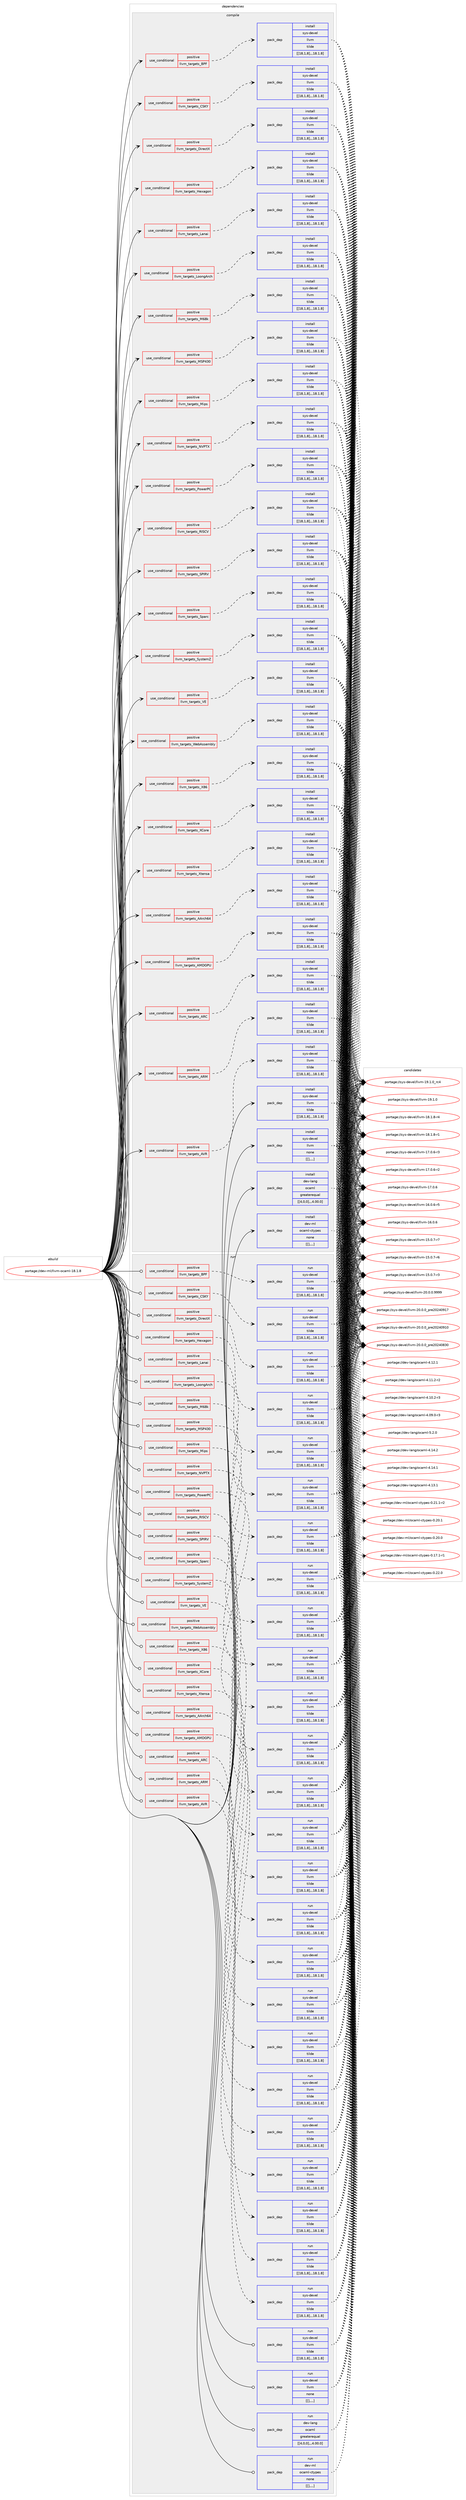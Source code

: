 digraph prolog {

# *************
# Graph options
# *************

newrank=true;
concentrate=true;
compound=true;
graph [rankdir=LR,fontname=Helvetica,fontsize=10,ranksep=1.5];#, ranksep=2.5, nodesep=0.2];
edge  [arrowhead=vee];
node  [fontname=Helvetica,fontsize=10];

# **********
# The ebuild
# **********

subgraph cluster_leftcol {
color=gray;
label=<<i>ebuild</i>>;
id [label="portage://dev-ml/llvm-ocaml-18.1.8", color=red, width=4, href="../dev-ml/llvm-ocaml-18.1.8.svg"];
}

# ****************
# The dependencies
# ****************

subgraph cluster_midcol {
color=gray;
label=<<i>dependencies</i>>;
subgraph cluster_compile {
fillcolor="#eeeeee";
style=filled;
label=<<i>compile</i>>;
subgraph cond30513 {
dependency121685 [label=<<TABLE BORDER="0" CELLBORDER="1" CELLSPACING="0" CELLPADDING="4"><TR><TD ROWSPAN="3" CELLPADDING="10">use_conditional</TD></TR><TR><TD>positive</TD></TR><TR><TD>llvm_targets_AArch64</TD></TR></TABLE>>, shape=none, color=red];
subgraph pack90008 {
dependency121686 [label=<<TABLE BORDER="0" CELLBORDER="1" CELLSPACING="0" CELLPADDING="4" WIDTH="220"><TR><TD ROWSPAN="6" CELLPADDING="30">pack_dep</TD></TR><TR><TD WIDTH="110">install</TD></TR><TR><TD>sys-devel</TD></TR><TR><TD>llvm</TD></TR><TR><TD>tilde</TD></TR><TR><TD>[[18,1,8],,,18.1.8]</TD></TR></TABLE>>, shape=none, color=blue];
}
dependency121685:e -> dependency121686:w [weight=20,style="dashed",arrowhead="vee"];
}
id:e -> dependency121685:w [weight=20,style="solid",arrowhead="vee"];
subgraph cond30514 {
dependency121687 [label=<<TABLE BORDER="0" CELLBORDER="1" CELLSPACING="0" CELLPADDING="4"><TR><TD ROWSPAN="3" CELLPADDING="10">use_conditional</TD></TR><TR><TD>positive</TD></TR><TR><TD>llvm_targets_AMDGPU</TD></TR></TABLE>>, shape=none, color=red];
subgraph pack90009 {
dependency121688 [label=<<TABLE BORDER="0" CELLBORDER="1" CELLSPACING="0" CELLPADDING="4" WIDTH="220"><TR><TD ROWSPAN="6" CELLPADDING="30">pack_dep</TD></TR><TR><TD WIDTH="110">install</TD></TR><TR><TD>sys-devel</TD></TR><TR><TD>llvm</TD></TR><TR><TD>tilde</TD></TR><TR><TD>[[18,1,8],,,18.1.8]</TD></TR></TABLE>>, shape=none, color=blue];
}
dependency121687:e -> dependency121688:w [weight=20,style="dashed",arrowhead="vee"];
}
id:e -> dependency121687:w [weight=20,style="solid",arrowhead="vee"];
subgraph cond30515 {
dependency121689 [label=<<TABLE BORDER="0" CELLBORDER="1" CELLSPACING="0" CELLPADDING="4"><TR><TD ROWSPAN="3" CELLPADDING="10">use_conditional</TD></TR><TR><TD>positive</TD></TR><TR><TD>llvm_targets_ARC</TD></TR></TABLE>>, shape=none, color=red];
subgraph pack90010 {
dependency121690 [label=<<TABLE BORDER="0" CELLBORDER="1" CELLSPACING="0" CELLPADDING="4" WIDTH="220"><TR><TD ROWSPAN="6" CELLPADDING="30">pack_dep</TD></TR><TR><TD WIDTH="110">install</TD></TR><TR><TD>sys-devel</TD></TR><TR><TD>llvm</TD></TR><TR><TD>tilde</TD></TR><TR><TD>[[18,1,8],,,18.1.8]</TD></TR></TABLE>>, shape=none, color=blue];
}
dependency121689:e -> dependency121690:w [weight=20,style="dashed",arrowhead="vee"];
}
id:e -> dependency121689:w [weight=20,style="solid",arrowhead="vee"];
subgraph cond30516 {
dependency121691 [label=<<TABLE BORDER="0" CELLBORDER="1" CELLSPACING="0" CELLPADDING="4"><TR><TD ROWSPAN="3" CELLPADDING="10">use_conditional</TD></TR><TR><TD>positive</TD></TR><TR><TD>llvm_targets_ARM</TD></TR></TABLE>>, shape=none, color=red];
subgraph pack90011 {
dependency121692 [label=<<TABLE BORDER="0" CELLBORDER="1" CELLSPACING="0" CELLPADDING="4" WIDTH="220"><TR><TD ROWSPAN="6" CELLPADDING="30">pack_dep</TD></TR><TR><TD WIDTH="110">install</TD></TR><TR><TD>sys-devel</TD></TR><TR><TD>llvm</TD></TR><TR><TD>tilde</TD></TR><TR><TD>[[18,1,8],,,18.1.8]</TD></TR></TABLE>>, shape=none, color=blue];
}
dependency121691:e -> dependency121692:w [weight=20,style="dashed",arrowhead="vee"];
}
id:e -> dependency121691:w [weight=20,style="solid",arrowhead="vee"];
subgraph cond30517 {
dependency121693 [label=<<TABLE BORDER="0" CELLBORDER="1" CELLSPACING="0" CELLPADDING="4"><TR><TD ROWSPAN="3" CELLPADDING="10">use_conditional</TD></TR><TR><TD>positive</TD></TR><TR><TD>llvm_targets_AVR</TD></TR></TABLE>>, shape=none, color=red];
subgraph pack90012 {
dependency121694 [label=<<TABLE BORDER="0" CELLBORDER="1" CELLSPACING="0" CELLPADDING="4" WIDTH="220"><TR><TD ROWSPAN="6" CELLPADDING="30">pack_dep</TD></TR><TR><TD WIDTH="110">install</TD></TR><TR><TD>sys-devel</TD></TR><TR><TD>llvm</TD></TR><TR><TD>tilde</TD></TR><TR><TD>[[18,1,8],,,18.1.8]</TD></TR></TABLE>>, shape=none, color=blue];
}
dependency121693:e -> dependency121694:w [weight=20,style="dashed",arrowhead="vee"];
}
id:e -> dependency121693:w [weight=20,style="solid",arrowhead="vee"];
subgraph cond30518 {
dependency121695 [label=<<TABLE BORDER="0" CELLBORDER="1" CELLSPACING="0" CELLPADDING="4"><TR><TD ROWSPAN="3" CELLPADDING="10">use_conditional</TD></TR><TR><TD>positive</TD></TR><TR><TD>llvm_targets_BPF</TD></TR></TABLE>>, shape=none, color=red];
subgraph pack90013 {
dependency121696 [label=<<TABLE BORDER="0" CELLBORDER="1" CELLSPACING="0" CELLPADDING="4" WIDTH="220"><TR><TD ROWSPAN="6" CELLPADDING="30">pack_dep</TD></TR><TR><TD WIDTH="110">install</TD></TR><TR><TD>sys-devel</TD></TR><TR><TD>llvm</TD></TR><TR><TD>tilde</TD></TR><TR><TD>[[18,1,8],,,18.1.8]</TD></TR></TABLE>>, shape=none, color=blue];
}
dependency121695:e -> dependency121696:w [weight=20,style="dashed",arrowhead="vee"];
}
id:e -> dependency121695:w [weight=20,style="solid",arrowhead="vee"];
subgraph cond30519 {
dependency121697 [label=<<TABLE BORDER="0" CELLBORDER="1" CELLSPACING="0" CELLPADDING="4"><TR><TD ROWSPAN="3" CELLPADDING="10">use_conditional</TD></TR><TR><TD>positive</TD></TR><TR><TD>llvm_targets_CSKY</TD></TR></TABLE>>, shape=none, color=red];
subgraph pack90014 {
dependency121698 [label=<<TABLE BORDER="0" CELLBORDER="1" CELLSPACING="0" CELLPADDING="4" WIDTH="220"><TR><TD ROWSPAN="6" CELLPADDING="30">pack_dep</TD></TR><TR><TD WIDTH="110">install</TD></TR><TR><TD>sys-devel</TD></TR><TR><TD>llvm</TD></TR><TR><TD>tilde</TD></TR><TR><TD>[[18,1,8],,,18.1.8]</TD></TR></TABLE>>, shape=none, color=blue];
}
dependency121697:e -> dependency121698:w [weight=20,style="dashed",arrowhead="vee"];
}
id:e -> dependency121697:w [weight=20,style="solid",arrowhead="vee"];
subgraph cond30520 {
dependency121699 [label=<<TABLE BORDER="0" CELLBORDER="1" CELLSPACING="0" CELLPADDING="4"><TR><TD ROWSPAN="3" CELLPADDING="10">use_conditional</TD></TR><TR><TD>positive</TD></TR><TR><TD>llvm_targets_DirectX</TD></TR></TABLE>>, shape=none, color=red];
subgraph pack90015 {
dependency121700 [label=<<TABLE BORDER="0" CELLBORDER="1" CELLSPACING="0" CELLPADDING="4" WIDTH="220"><TR><TD ROWSPAN="6" CELLPADDING="30">pack_dep</TD></TR><TR><TD WIDTH="110">install</TD></TR><TR><TD>sys-devel</TD></TR><TR><TD>llvm</TD></TR><TR><TD>tilde</TD></TR><TR><TD>[[18,1,8],,,18.1.8]</TD></TR></TABLE>>, shape=none, color=blue];
}
dependency121699:e -> dependency121700:w [weight=20,style="dashed",arrowhead="vee"];
}
id:e -> dependency121699:w [weight=20,style="solid",arrowhead="vee"];
subgraph cond30521 {
dependency121701 [label=<<TABLE BORDER="0" CELLBORDER="1" CELLSPACING="0" CELLPADDING="4"><TR><TD ROWSPAN="3" CELLPADDING="10">use_conditional</TD></TR><TR><TD>positive</TD></TR><TR><TD>llvm_targets_Hexagon</TD></TR></TABLE>>, shape=none, color=red];
subgraph pack90016 {
dependency121702 [label=<<TABLE BORDER="0" CELLBORDER="1" CELLSPACING="0" CELLPADDING="4" WIDTH="220"><TR><TD ROWSPAN="6" CELLPADDING="30">pack_dep</TD></TR><TR><TD WIDTH="110">install</TD></TR><TR><TD>sys-devel</TD></TR><TR><TD>llvm</TD></TR><TR><TD>tilde</TD></TR><TR><TD>[[18,1,8],,,18.1.8]</TD></TR></TABLE>>, shape=none, color=blue];
}
dependency121701:e -> dependency121702:w [weight=20,style="dashed",arrowhead="vee"];
}
id:e -> dependency121701:w [weight=20,style="solid",arrowhead="vee"];
subgraph cond30522 {
dependency121703 [label=<<TABLE BORDER="0" CELLBORDER="1" CELLSPACING="0" CELLPADDING="4"><TR><TD ROWSPAN="3" CELLPADDING="10">use_conditional</TD></TR><TR><TD>positive</TD></TR><TR><TD>llvm_targets_Lanai</TD></TR></TABLE>>, shape=none, color=red];
subgraph pack90017 {
dependency121704 [label=<<TABLE BORDER="0" CELLBORDER="1" CELLSPACING="0" CELLPADDING="4" WIDTH="220"><TR><TD ROWSPAN="6" CELLPADDING="30">pack_dep</TD></TR><TR><TD WIDTH="110">install</TD></TR><TR><TD>sys-devel</TD></TR><TR><TD>llvm</TD></TR><TR><TD>tilde</TD></TR><TR><TD>[[18,1,8],,,18.1.8]</TD></TR></TABLE>>, shape=none, color=blue];
}
dependency121703:e -> dependency121704:w [weight=20,style="dashed",arrowhead="vee"];
}
id:e -> dependency121703:w [weight=20,style="solid",arrowhead="vee"];
subgraph cond30523 {
dependency121705 [label=<<TABLE BORDER="0" CELLBORDER="1" CELLSPACING="0" CELLPADDING="4"><TR><TD ROWSPAN="3" CELLPADDING="10">use_conditional</TD></TR><TR><TD>positive</TD></TR><TR><TD>llvm_targets_LoongArch</TD></TR></TABLE>>, shape=none, color=red];
subgraph pack90018 {
dependency121706 [label=<<TABLE BORDER="0" CELLBORDER="1" CELLSPACING="0" CELLPADDING="4" WIDTH="220"><TR><TD ROWSPAN="6" CELLPADDING="30">pack_dep</TD></TR><TR><TD WIDTH="110">install</TD></TR><TR><TD>sys-devel</TD></TR><TR><TD>llvm</TD></TR><TR><TD>tilde</TD></TR><TR><TD>[[18,1,8],,,18.1.8]</TD></TR></TABLE>>, shape=none, color=blue];
}
dependency121705:e -> dependency121706:w [weight=20,style="dashed",arrowhead="vee"];
}
id:e -> dependency121705:w [weight=20,style="solid",arrowhead="vee"];
subgraph cond30524 {
dependency121707 [label=<<TABLE BORDER="0" CELLBORDER="1" CELLSPACING="0" CELLPADDING="4"><TR><TD ROWSPAN="3" CELLPADDING="10">use_conditional</TD></TR><TR><TD>positive</TD></TR><TR><TD>llvm_targets_M68k</TD></TR></TABLE>>, shape=none, color=red];
subgraph pack90019 {
dependency121708 [label=<<TABLE BORDER="0" CELLBORDER="1" CELLSPACING="0" CELLPADDING="4" WIDTH="220"><TR><TD ROWSPAN="6" CELLPADDING="30">pack_dep</TD></TR><TR><TD WIDTH="110">install</TD></TR><TR><TD>sys-devel</TD></TR><TR><TD>llvm</TD></TR><TR><TD>tilde</TD></TR><TR><TD>[[18,1,8],,,18.1.8]</TD></TR></TABLE>>, shape=none, color=blue];
}
dependency121707:e -> dependency121708:w [weight=20,style="dashed",arrowhead="vee"];
}
id:e -> dependency121707:w [weight=20,style="solid",arrowhead="vee"];
subgraph cond30525 {
dependency121709 [label=<<TABLE BORDER="0" CELLBORDER="1" CELLSPACING="0" CELLPADDING="4"><TR><TD ROWSPAN="3" CELLPADDING="10">use_conditional</TD></TR><TR><TD>positive</TD></TR><TR><TD>llvm_targets_MSP430</TD></TR></TABLE>>, shape=none, color=red];
subgraph pack90020 {
dependency121710 [label=<<TABLE BORDER="0" CELLBORDER="1" CELLSPACING="0" CELLPADDING="4" WIDTH="220"><TR><TD ROWSPAN="6" CELLPADDING="30">pack_dep</TD></TR><TR><TD WIDTH="110">install</TD></TR><TR><TD>sys-devel</TD></TR><TR><TD>llvm</TD></TR><TR><TD>tilde</TD></TR><TR><TD>[[18,1,8],,,18.1.8]</TD></TR></TABLE>>, shape=none, color=blue];
}
dependency121709:e -> dependency121710:w [weight=20,style="dashed",arrowhead="vee"];
}
id:e -> dependency121709:w [weight=20,style="solid",arrowhead="vee"];
subgraph cond30526 {
dependency121711 [label=<<TABLE BORDER="0" CELLBORDER="1" CELLSPACING="0" CELLPADDING="4"><TR><TD ROWSPAN="3" CELLPADDING="10">use_conditional</TD></TR><TR><TD>positive</TD></TR><TR><TD>llvm_targets_Mips</TD></TR></TABLE>>, shape=none, color=red];
subgraph pack90021 {
dependency121712 [label=<<TABLE BORDER="0" CELLBORDER="1" CELLSPACING="0" CELLPADDING="4" WIDTH="220"><TR><TD ROWSPAN="6" CELLPADDING="30">pack_dep</TD></TR><TR><TD WIDTH="110">install</TD></TR><TR><TD>sys-devel</TD></TR><TR><TD>llvm</TD></TR><TR><TD>tilde</TD></TR><TR><TD>[[18,1,8],,,18.1.8]</TD></TR></TABLE>>, shape=none, color=blue];
}
dependency121711:e -> dependency121712:w [weight=20,style="dashed",arrowhead="vee"];
}
id:e -> dependency121711:w [weight=20,style="solid",arrowhead="vee"];
subgraph cond30527 {
dependency121713 [label=<<TABLE BORDER="0" CELLBORDER="1" CELLSPACING="0" CELLPADDING="4"><TR><TD ROWSPAN="3" CELLPADDING="10">use_conditional</TD></TR><TR><TD>positive</TD></TR><TR><TD>llvm_targets_NVPTX</TD></TR></TABLE>>, shape=none, color=red];
subgraph pack90022 {
dependency121714 [label=<<TABLE BORDER="0" CELLBORDER="1" CELLSPACING="0" CELLPADDING="4" WIDTH="220"><TR><TD ROWSPAN="6" CELLPADDING="30">pack_dep</TD></TR><TR><TD WIDTH="110">install</TD></TR><TR><TD>sys-devel</TD></TR><TR><TD>llvm</TD></TR><TR><TD>tilde</TD></TR><TR><TD>[[18,1,8],,,18.1.8]</TD></TR></TABLE>>, shape=none, color=blue];
}
dependency121713:e -> dependency121714:w [weight=20,style="dashed",arrowhead="vee"];
}
id:e -> dependency121713:w [weight=20,style="solid",arrowhead="vee"];
subgraph cond30528 {
dependency121715 [label=<<TABLE BORDER="0" CELLBORDER="1" CELLSPACING="0" CELLPADDING="4"><TR><TD ROWSPAN="3" CELLPADDING="10">use_conditional</TD></TR><TR><TD>positive</TD></TR><TR><TD>llvm_targets_PowerPC</TD></TR></TABLE>>, shape=none, color=red];
subgraph pack90023 {
dependency121716 [label=<<TABLE BORDER="0" CELLBORDER="1" CELLSPACING="0" CELLPADDING="4" WIDTH="220"><TR><TD ROWSPAN="6" CELLPADDING="30">pack_dep</TD></TR><TR><TD WIDTH="110">install</TD></TR><TR><TD>sys-devel</TD></TR><TR><TD>llvm</TD></TR><TR><TD>tilde</TD></TR><TR><TD>[[18,1,8],,,18.1.8]</TD></TR></TABLE>>, shape=none, color=blue];
}
dependency121715:e -> dependency121716:w [weight=20,style="dashed",arrowhead="vee"];
}
id:e -> dependency121715:w [weight=20,style="solid",arrowhead="vee"];
subgraph cond30529 {
dependency121717 [label=<<TABLE BORDER="0" CELLBORDER="1" CELLSPACING="0" CELLPADDING="4"><TR><TD ROWSPAN="3" CELLPADDING="10">use_conditional</TD></TR><TR><TD>positive</TD></TR><TR><TD>llvm_targets_RISCV</TD></TR></TABLE>>, shape=none, color=red];
subgraph pack90024 {
dependency121718 [label=<<TABLE BORDER="0" CELLBORDER="1" CELLSPACING="0" CELLPADDING="4" WIDTH="220"><TR><TD ROWSPAN="6" CELLPADDING="30">pack_dep</TD></TR><TR><TD WIDTH="110">install</TD></TR><TR><TD>sys-devel</TD></TR><TR><TD>llvm</TD></TR><TR><TD>tilde</TD></TR><TR><TD>[[18,1,8],,,18.1.8]</TD></TR></TABLE>>, shape=none, color=blue];
}
dependency121717:e -> dependency121718:w [weight=20,style="dashed",arrowhead="vee"];
}
id:e -> dependency121717:w [weight=20,style="solid",arrowhead="vee"];
subgraph cond30530 {
dependency121719 [label=<<TABLE BORDER="0" CELLBORDER="1" CELLSPACING="0" CELLPADDING="4"><TR><TD ROWSPAN="3" CELLPADDING="10">use_conditional</TD></TR><TR><TD>positive</TD></TR><TR><TD>llvm_targets_SPIRV</TD></TR></TABLE>>, shape=none, color=red];
subgraph pack90025 {
dependency121720 [label=<<TABLE BORDER="0" CELLBORDER="1" CELLSPACING="0" CELLPADDING="4" WIDTH="220"><TR><TD ROWSPAN="6" CELLPADDING="30">pack_dep</TD></TR><TR><TD WIDTH="110">install</TD></TR><TR><TD>sys-devel</TD></TR><TR><TD>llvm</TD></TR><TR><TD>tilde</TD></TR><TR><TD>[[18,1,8],,,18.1.8]</TD></TR></TABLE>>, shape=none, color=blue];
}
dependency121719:e -> dependency121720:w [weight=20,style="dashed",arrowhead="vee"];
}
id:e -> dependency121719:w [weight=20,style="solid",arrowhead="vee"];
subgraph cond30531 {
dependency121721 [label=<<TABLE BORDER="0" CELLBORDER="1" CELLSPACING="0" CELLPADDING="4"><TR><TD ROWSPAN="3" CELLPADDING="10">use_conditional</TD></TR><TR><TD>positive</TD></TR><TR><TD>llvm_targets_Sparc</TD></TR></TABLE>>, shape=none, color=red];
subgraph pack90026 {
dependency121722 [label=<<TABLE BORDER="0" CELLBORDER="1" CELLSPACING="0" CELLPADDING="4" WIDTH="220"><TR><TD ROWSPAN="6" CELLPADDING="30">pack_dep</TD></TR><TR><TD WIDTH="110">install</TD></TR><TR><TD>sys-devel</TD></TR><TR><TD>llvm</TD></TR><TR><TD>tilde</TD></TR><TR><TD>[[18,1,8],,,18.1.8]</TD></TR></TABLE>>, shape=none, color=blue];
}
dependency121721:e -> dependency121722:w [weight=20,style="dashed",arrowhead="vee"];
}
id:e -> dependency121721:w [weight=20,style="solid",arrowhead="vee"];
subgraph cond30532 {
dependency121723 [label=<<TABLE BORDER="0" CELLBORDER="1" CELLSPACING="0" CELLPADDING="4"><TR><TD ROWSPAN="3" CELLPADDING="10">use_conditional</TD></TR><TR><TD>positive</TD></TR><TR><TD>llvm_targets_SystemZ</TD></TR></TABLE>>, shape=none, color=red];
subgraph pack90027 {
dependency121724 [label=<<TABLE BORDER="0" CELLBORDER="1" CELLSPACING="0" CELLPADDING="4" WIDTH="220"><TR><TD ROWSPAN="6" CELLPADDING="30">pack_dep</TD></TR><TR><TD WIDTH="110">install</TD></TR><TR><TD>sys-devel</TD></TR><TR><TD>llvm</TD></TR><TR><TD>tilde</TD></TR><TR><TD>[[18,1,8],,,18.1.8]</TD></TR></TABLE>>, shape=none, color=blue];
}
dependency121723:e -> dependency121724:w [weight=20,style="dashed",arrowhead="vee"];
}
id:e -> dependency121723:w [weight=20,style="solid",arrowhead="vee"];
subgraph cond30533 {
dependency121725 [label=<<TABLE BORDER="0" CELLBORDER="1" CELLSPACING="0" CELLPADDING="4"><TR><TD ROWSPAN="3" CELLPADDING="10">use_conditional</TD></TR><TR><TD>positive</TD></TR><TR><TD>llvm_targets_VE</TD></TR></TABLE>>, shape=none, color=red];
subgraph pack90028 {
dependency121726 [label=<<TABLE BORDER="0" CELLBORDER="1" CELLSPACING="0" CELLPADDING="4" WIDTH="220"><TR><TD ROWSPAN="6" CELLPADDING="30">pack_dep</TD></TR><TR><TD WIDTH="110">install</TD></TR><TR><TD>sys-devel</TD></TR><TR><TD>llvm</TD></TR><TR><TD>tilde</TD></TR><TR><TD>[[18,1,8],,,18.1.8]</TD></TR></TABLE>>, shape=none, color=blue];
}
dependency121725:e -> dependency121726:w [weight=20,style="dashed",arrowhead="vee"];
}
id:e -> dependency121725:w [weight=20,style="solid",arrowhead="vee"];
subgraph cond30534 {
dependency121727 [label=<<TABLE BORDER="0" CELLBORDER="1" CELLSPACING="0" CELLPADDING="4"><TR><TD ROWSPAN="3" CELLPADDING="10">use_conditional</TD></TR><TR><TD>positive</TD></TR><TR><TD>llvm_targets_WebAssembly</TD></TR></TABLE>>, shape=none, color=red];
subgraph pack90029 {
dependency121728 [label=<<TABLE BORDER="0" CELLBORDER="1" CELLSPACING="0" CELLPADDING="4" WIDTH="220"><TR><TD ROWSPAN="6" CELLPADDING="30">pack_dep</TD></TR><TR><TD WIDTH="110">install</TD></TR><TR><TD>sys-devel</TD></TR><TR><TD>llvm</TD></TR><TR><TD>tilde</TD></TR><TR><TD>[[18,1,8],,,18.1.8]</TD></TR></TABLE>>, shape=none, color=blue];
}
dependency121727:e -> dependency121728:w [weight=20,style="dashed",arrowhead="vee"];
}
id:e -> dependency121727:w [weight=20,style="solid",arrowhead="vee"];
subgraph cond30535 {
dependency121729 [label=<<TABLE BORDER="0" CELLBORDER="1" CELLSPACING="0" CELLPADDING="4"><TR><TD ROWSPAN="3" CELLPADDING="10">use_conditional</TD></TR><TR><TD>positive</TD></TR><TR><TD>llvm_targets_X86</TD></TR></TABLE>>, shape=none, color=red];
subgraph pack90030 {
dependency121730 [label=<<TABLE BORDER="0" CELLBORDER="1" CELLSPACING="0" CELLPADDING="4" WIDTH="220"><TR><TD ROWSPAN="6" CELLPADDING="30">pack_dep</TD></TR><TR><TD WIDTH="110">install</TD></TR><TR><TD>sys-devel</TD></TR><TR><TD>llvm</TD></TR><TR><TD>tilde</TD></TR><TR><TD>[[18,1,8],,,18.1.8]</TD></TR></TABLE>>, shape=none, color=blue];
}
dependency121729:e -> dependency121730:w [weight=20,style="dashed",arrowhead="vee"];
}
id:e -> dependency121729:w [weight=20,style="solid",arrowhead="vee"];
subgraph cond30536 {
dependency121731 [label=<<TABLE BORDER="0" CELLBORDER="1" CELLSPACING="0" CELLPADDING="4"><TR><TD ROWSPAN="3" CELLPADDING="10">use_conditional</TD></TR><TR><TD>positive</TD></TR><TR><TD>llvm_targets_XCore</TD></TR></TABLE>>, shape=none, color=red];
subgraph pack90031 {
dependency121732 [label=<<TABLE BORDER="0" CELLBORDER="1" CELLSPACING="0" CELLPADDING="4" WIDTH="220"><TR><TD ROWSPAN="6" CELLPADDING="30">pack_dep</TD></TR><TR><TD WIDTH="110">install</TD></TR><TR><TD>sys-devel</TD></TR><TR><TD>llvm</TD></TR><TR><TD>tilde</TD></TR><TR><TD>[[18,1,8],,,18.1.8]</TD></TR></TABLE>>, shape=none, color=blue];
}
dependency121731:e -> dependency121732:w [weight=20,style="dashed",arrowhead="vee"];
}
id:e -> dependency121731:w [weight=20,style="solid",arrowhead="vee"];
subgraph cond30537 {
dependency121733 [label=<<TABLE BORDER="0" CELLBORDER="1" CELLSPACING="0" CELLPADDING="4"><TR><TD ROWSPAN="3" CELLPADDING="10">use_conditional</TD></TR><TR><TD>positive</TD></TR><TR><TD>llvm_targets_Xtensa</TD></TR></TABLE>>, shape=none, color=red];
subgraph pack90032 {
dependency121734 [label=<<TABLE BORDER="0" CELLBORDER="1" CELLSPACING="0" CELLPADDING="4" WIDTH="220"><TR><TD ROWSPAN="6" CELLPADDING="30">pack_dep</TD></TR><TR><TD WIDTH="110">install</TD></TR><TR><TD>sys-devel</TD></TR><TR><TD>llvm</TD></TR><TR><TD>tilde</TD></TR><TR><TD>[[18,1,8],,,18.1.8]</TD></TR></TABLE>>, shape=none, color=blue];
}
dependency121733:e -> dependency121734:w [weight=20,style="dashed",arrowhead="vee"];
}
id:e -> dependency121733:w [weight=20,style="solid",arrowhead="vee"];
subgraph pack90033 {
dependency121735 [label=<<TABLE BORDER="0" CELLBORDER="1" CELLSPACING="0" CELLPADDING="4" WIDTH="220"><TR><TD ROWSPAN="6" CELLPADDING="30">pack_dep</TD></TR><TR><TD WIDTH="110">install</TD></TR><TR><TD>dev-lang</TD></TR><TR><TD>ocaml</TD></TR><TR><TD>greaterequal</TD></TR><TR><TD>[[4,0,0],,,4.00.0]</TD></TR></TABLE>>, shape=none, color=blue];
}
id:e -> dependency121735:w [weight=20,style="solid",arrowhead="vee"];
subgraph pack90034 {
dependency121736 [label=<<TABLE BORDER="0" CELLBORDER="1" CELLSPACING="0" CELLPADDING="4" WIDTH="220"><TR><TD ROWSPAN="6" CELLPADDING="30">pack_dep</TD></TR><TR><TD WIDTH="110">install</TD></TR><TR><TD>dev-ml</TD></TR><TR><TD>ocaml-ctypes</TD></TR><TR><TD>none</TD></TR><TR><TD>[[],,,,]</TD></TR></TABLE>>, shape=none, color=blue];
}
id:e -> dependency121736:w [weight=20,style="solid",arrowhead="vee"];
subgraph pack90035 {
dependency121737 [label=<<TABLE BORDER="0" CELLBORDER="1" CELLSPACING="0" CELLPADDING="4" WIDTH="220"><TR><TD ROWSPAN="6" CELLPADDING="30">pack_dep</TD></TR><TR><TD WIDTH="110">install</TD></TR><TR><TD>sys-devel</TD></TR><TR><TD>llvm</TD></TR><TR><TD>tilde</TD></TR><TR><TD>[[18,1,8],,,18.1.8]</TD></TR></TABLE>>, shape=none, color=blue];
}
id:e -> dependency121737:w [weight=20,style="solid",arrowhead="vee"];
subgraph pack90036 {
dependency121738 [label=<<TABLE BORDER="0" CELLBORDER="1" CELLSPACING="0" CELLPADDING="4" WIDTH="220"><TR><TD ROWSPAN="6" CELLPADDING="30">pack_dep</TD></TR><TR><TD WIDTH="110">install</TD></TR><TR><TD>sys-devel</TD></TR><TR><TD>llvm</TD></TR><TR><TD>none</TD></TR><TR><TD>[[],,,,]</TD></TR></TABLE>>, shape=none, color=blue];
}
id:e -> dependency121738:w [weight=20,style="solid",arrowhead="vee"];
}
subgraph cluster_compileandrun {
fillcolor="#eeeeee";
style=filled;
label=<<i>compile and run</i>>;
}
subgraph cluster_run {
fillcolor="#eeeeee";
style=filled;
label=<<i>run</i>>;
subgraph cond30538 {
dependency121739 [label=<<TABLE BORDER="0" CELLBORDER="1" CELLSPACING="0" CELLPADDING="4"><TR><TD ROWSPAN="3" CELLPADDING="10">use_conditional</TD></TR><TR><TD>positive</TD></TR><TR><TD>llvm_targets_AArch64</TD></TR></TABLE>>, shape=none, color=red];
subgraph pack90037 {
dependency121740 [label=<<TABLE BORDER="0" CELLBORDER="1" CELLSPACING="0" CELLPADDING="4" WIDTH="220"><TR><TD ROWSPAN="6" CELLPADDING="30">pack_dep</TD></TR><TR><TD WIDTH="110">run</TD></TR><TR><TD>sys-devel</TD></TR><TR><TD>llvm</TD></TR><TR><TD>tilde</TD></TR><TR><TD>[[18,1,8],,,18.1.8]</TD></TR></TABLE>>, shape=none, color=blue];
}
dependency121739:e -> dependency121740:w [weight=20,style="dashed",arrowhead="vee"];
}
id:e -> dependency121739:w [weight=20,style="solid",arrowhead="odot"];
subgraph cond30539 {
dependency121741 [label=<<TABLE BORDER="0" CELLBORDER="1" CELLSPACING="0" CELLPADDING="4"><TR><TD ROWSPAN="3" CELLPADDING="10">use_conditional</TD></TR><TR><TD>positive</TD></TR><TR><TD>llvm_targets_AMDGPU</TD></TR></TABLE>>, shape=none, color=red];
subgraph pack90038 {
dependency121742 [label=<<TABLE BORDER="0" CELLBORDER="1" CELLSPACING="0" CELLPADDING="4" WIDTH="220"><TR><TD ROWSPAN="6" CELLPADDING="30">pack_dep</TD></TR><TR><TD WIDTH="110">run</TD></TR><TR><TD>sys-devel</TD></TR><TR><TD>llvm</TD></TR><TR><TD>tilde</TD></TR><TR><TD>[[18,1,8],,,18.1.8]</TD></TR></TABLE>>, shape=none, color=blue];
}
dependency121741:e -> dependency121742:w [weight=20,style="dashed",arrowhead="vee"];
}
id:e -> dependency121741:w [weight=20,style="solid",arrowhead="odot"];
subgraph cond30540 {
dependency121743 [label=<<TABLE BORDER="0" CELLBORDER="1" CELLSPACING="0" CELLPADDING="4"><TR><TD ROWSPAN="3" CELLPADDING="10">use_conditional</TD></TR><TR><TD>positive</TD></TR><TR><TD>llvm_targets_ARC</TD></TR></TABLE>>, shape=none, color=red];
subgraph pack90039 {
dependency121744 [label=<<TABLE BORDER="0" CELLBORDER="1" CELLSPACING="0" CELLPADDING="4" WIDTH="220"><TR><TD ROWSPAN="6" CELLPADDING="30">pack_dep</TD></TR><TR><TD WIDTH="110">run</TD></TR><TR><TD>sys-devel</TD></TR><TR><TD>llvm</TD></TR><TR><TD>tilde</TD></TR><TR><TD>[[18,1,8],,,18.1.8]</TD></TR></TABLE>>, shape=none, color=blue];
}
dependency121743:e -> dependency121744:w [weight=20,style="dashed",arrowhead="vee"];
}
id:e -> dependency121743:w [weight=20,style="solid",arrowhead="odot"];
subgraph cond30541 {
dependency121745 [label=<<TABLE BORDER="0" CELLBORDER="1" CELLSPACING="0" CELLPADDING="4"><TR><TD ROWSPAN="3" CELLPADDING="10">use_conditional</TD></TR><TR><TD>positive</TD></TR><TR><TD>llvm_targets_ARM</TD></TR></TABLE>>, shape=none, color=red];
subgraph pack90040 {
dependency121746 [label=<<TABLE BORDER="0" CELLBORDER="1" CELLSPACING="0" CELLPADDING="4" WIDTH="220"><TR><TD ROWSPAN="6" CELLPADDING="30">pack_dep</TD></TR><TR><TD WIDTH="110">run</TD></TR><TR><TD>sys-devel</TD></TR><TR><TD>llvm</TD></TR><TR><TD>tilde</TD></TR><TR><TD>[[18,1,8],,,18.1.8]</TD></TR></TABLE>>, shape=none, color=blue];
}
dependency121745:e -> dependency121746:w [weight=20,style="dashed",arrowhead="vee"];
}
id:e -> dependency121745:w [weight=20,style="solid",arrowhead="odot"];
subgraph cond30542 {
dependency121747 [label=<<TABLE BORDER="0" CELLBORDER="1" CELLSPACING="0" CELLPADDING="4"><TR><TD ROWSPAN="3" CELLPADDING="10">use_conditional</TD></TR><TR><TD>positive</TD></TR><TR><TD>llvm_targets_AVR</TD></TR></TABLE>>, shape=none, color=red];
subgraph pack90041 {
dependency121748 [label=<<TABLE BORDER="0" CELLBORDER="1" CELLSPACING="0" CELLPADDING="4" WIDTH="220"><TR><TD ROWSPAN="6" CELLPADDING="30">pack_dep</TD></TR><TR><TD WIDTH="110">run</TD></TR><TR><TD>sys-devel</TD></TR><TR><TD>llvm</TD></TR><TR><TD>tilde</TD></TR><TR><TD>[[18,1,8],,,18.1.8]</TD></TR></TABLE>>, shape=none, color=blue];
}
dependency121747:e -> dependency121748:w [weight=20,style="dashed",arrowhead="vee"];
}
id:e -> dependency121747:w [weight=20,style="solid",arrowhead="odot"];
subgraph cond30543 {
dependency121749 [label=<<TABLE BORDER="0" CELLBORDER="1" CELLSPACING="0" CELLPADDING="4"><TR><TD ROWSPAN="3" CELLPADDING="10">use_conditional</TD></TR><TR><TD>positive</TD></TR><TR><TD>llvm_targets_BPF</TD></TR></TABLE>>, shape=none, color=red];
subgraph pack90042 {
dependency121750 [label=<<TABLE BORDER="0" CELLBORDER="1" CELLSPACING="0" CELLPADDING="4" WIDTH="220"><TR><TD ROWSPAN="6" CELLPADDING="30">pack_dep</TD></TR><TR><TD WIDTH="110">run</TD></TR><TR><TD>sys-devel</TD></TR><TR><TD>llvm</TD></TR><TR><TD>tilde</TD></TR><TR><TD>[[18,1,8],,,18.1.8]</TD></TR></TABLE>>, shape=none, color=blue];
}
dependency121749:e -> dependency121750:w [weight=20,style="dashed",arrowhead="vee"];
}
id:e -> dependency121749:w [weight=20,style="solid",arrowhead="odot"];
subgraph cond30544 {
dependency121751 [label=<<TABLE BORDER="0" CELLBORDER="1" CELLSPACING="0" CELLPADDING="4"><TR><TD ROWSPAN="3" CELLPADDING="10">use_conditional</TD></TR><TR><TD>positive</TD></TR><TR><TD>llvm_targets_CSKY</TD></TR></TABLE>>, shape=none, color=red];
subgraph pack90043 {
dependency121752 [label=<<TABLE BORDER="0" CELLBORDER="1" CELLSPACING="0" CELLPADDING="4" WIDTH="220"><TR><TD ROWSPAN="6" CELLPADDING="30">pack_dep</TD></TR><TR><TD WIDTH="110">run</TD></TR><TR><TD>sys-devel</TD></TR><TR><TD>llvm</TD></TR><TR><TD>tilde</TD></TR><TR><TD>[[18,1,8],,,18.1.8]</TD></TR></TABLE>>, shape=none, color=blue];
}
dependency121751:e -> dependency121752:w [weight=20,style="dashed",arrowhead="vee"];
}
id:e -> dependency121751:w [weight=20,style="solid",arrowhead="odot"];
subgraph cond30545 {
dependency121753 [label=<<TABLE BORDER="0" CELLBORDER="1" CELLSPACING="0" CELLPADDING="4"><TR><TD ROWSPAN="3" CELLPADDING="10">use_conditional</TD></TR><TR><TD>positive</TD></TR><TR><TD>llvm_targets_DirectX</TD></TR></TABLE>>, shape=none, color=red];
subgraph pack90044 {
dependency121754 [label=<<TABLE BORDER="0" CELLBORDER="1" CELLSPACING="0" CELLPADDING="4" WIDTH="220"><TR><TD ROWSPAN="6" CELLPADDING="30">pack_dep</TD></TR><TR><TD WIDTH="110">run</TD></TR><TR><TD>sys-devel</TD></TR><TR><TD>llvm</TD></TR><TR><TD>tilde</TD></TR><TR><TD>[[18,1,8],,,18.1.8]</TD></TR></TABLE>>, shape=none, color=blue];
}
dependency121753:e -> dependency121754:w [weight=20,style="dashed",arrowhead="vee"];
}
id:e -> dependency121753:w [weight=20,style="solid",arrowhead="odot"];
subgraph cond30546 {
dependency121755 [label=<<TABLE BORDER="0" CELLBORDER="1" CELLSPACING="0" CELLPADDING="4"><TR><TD ROWSPAN="3" CELLPADDING="10">use_conditional</TD></TR><TR><TD>positive</TD></TR><TR><TD>llvm_targets_Hexagon</TD></TR></TABLE>>, shape=none, color=red];
subgraph pack90045 {
dependency121756 [label=<<TABLE BORDER="0" CELLBORDER="1" CELLSPACING="0" CELLPADDING="4" WIDTH="220"><TR><TD ROWSPAN="6" CELLPADDING="30">pack_dep</TD></TR><TR><TD WIDTH="110">run</TD></TR><TR><TD>sys-devel</TD></TR><TR><TD>llvm</TD></TR><TR><TD>tilde</TD></TR><TR><TD>[[18,1,8],,,18.1.8]</TD></TR></TABLE>>, shape=none, color=blue];
}
dependency121755:e -> dependency121756:w [weight=20,style="dashed",arrowhead="vee"];
}
id:e -> dependency121755:w [weight=20,style="solid",arrowhead="odot"];
subgraph cond30547 {
dependency121757 [label=<<TABLE BORDER="0" CELLBORDER="1" CELLSPACING="0" CELLPADDING="4"><TR><TD ROWSPAN="3" CELLPADDING="10">use_conditional</TD></TR><TR><TD>positive</TD></TR><TR><TD>llvm_targets_Lanai</TD></TR></TABLE>>, shape=none, color=red];
subgraph pack90046 {
dependency121758 [label=<<TABLE BORDER="0" CELLBORDER="1" CELLSPACING="0" CELLPADDING="4" WIDTH="220"><TR><TD ROWSPAN="6" CELLPADDING="30">pack_dep</TD></TR><TR><TD WIDTH="110">run</TD></TR><TR><TD>sys-devel</TD></TR><TR><TD>llvm</TD></TR><TR><TD>tilde</TD></TR><TR><TD>[[18,1,8],,,18.1.8]</TD></TR></TABLE>>, shape=none, color=blue];
}
dependency121757:e -> dependency121758:w [weight=20,style="dashed",arrowhead="vee"];
}
id:e -> dependency121757:w [weight=20,style="solid",arrowhead="odot"];
subgraph cond30548 {
dependency121759 [label=<<TABLE BORDER="0" CELLBORDER="1" CELLSPACING="0" CELLPADDING="4"><TR><TD ROWSPAN="3" CELLPADDING="10">use_conditional</TD></TR><TR><TD>positive</TD></TR><TR><TD>llvm_targets_LoongArch</TD></TR></TABLE>>, shape=none, color=red];
subgraph pack90047 {
dependency121760 [label=<<TABLE BORDER="0" CELLBORDER="1" CELLSPACING="0" CELLPADDING="4" WIDTH="220"><TR><TD ROWSPAN="6" CELLPADDING="30">pack_dep</TD></TR><TR><TD WIDTH="110">run</TD></TR><TR><TD>sys-devel</TD></TR><TR><TD>llvm</TD></TR><TR><TD>tilde</TD></TR><TR><TD>[[18,1,8],,,18.1.8]</TD></TR></TABLE>>, shape=none, color=blue];
}
dependency121759:e -> dependency121760:w [weight=20,style="dashed",arrowhead="vee"];
}
id:e -> dependency121759:w [weight=20,style="solid",arrowhead="odot"];
subgraph cond30549 {
dependency121761 [label=<<TABLE BORDER="0" CELLBORDER="1" CELLSPACING="0" CELLPADDING="4"><TR><TD ROWSPAN="3" CELLPADDING="10">use_conditional</TD></TR><TR><TD>positive</TD></TR><TR><TD>llvm_targets_M68k</TD></TR></TABLE>>, shape=none, color=red];
subgraph pack90048 {
dependency121762 [label=<<TABLE BORDER="0" CELLBORDER="1" CELLSPACING="0" CELLPADDING="4" WIDTH="220"><TR><TD ROWSPAN="6" CELLPADDING="30">pack_dep</TD></TR><TR><TD WIDTH="110">run</TD></TR><TR><TD>sys-devel</TD></TR><TR><TD>llvm</TD></TR><TR><TD>tilde</TD></TR><TR><TD>[[18,1,8],,,18.1.8]</TD></TR></TABLE>>, shape=none, color=blue];
}
dependency121761:e -> dependency121762:w [weight=20,style="dashed",arrowhead="vee"];
}
id:e -> dependency121761:w [weight=20,style="solid",arrowhead="odot"];
subgraph cond30550 {
dependency121763 [label=<<TABLE BORDER="0" CELLBORDER="1" CELLSPACING="0" CELLPADDING="4"><TR><TD ROWSPAN="3" CELLPADDING="10">use_conditional</TD></TR><TR><TD>positive</TD></TR><TR><TD>llvm_targets_MSP430</TD></TR></TABLE>>, shape=none, color=red];
subgraph pack90049 {
dependency121764 [label=<<TABLE BORDER="0" CELLBORDER="1" CELLSPACING="0" CELLPADDING="4" WIDTH="220"><TR><TD ROWSPAN="6" CELLPADDING="30">pack_dep</TD></TR><TR><TD WIDTH="110">run</TD></TR><TR><TD>sys-devel</TD></TR><TR><TD>llvm</TD></TR><TR><TD>tilde</TD></TR><TR><TD>[[18,1,8],,,18.1.8]</TD></TR></TABLE>>, shape=none, color=blue];
}
dependency121763:e -> dependency121764:w [weight=20,style="dashed",arrowhead="vee"];
}
id:e -> dependency121763:w [weight=20,style="solid",arrowhead="odot"];
subgraph cond30551 {
dependency121765 [label=<<TABLE BORDER="0" CELLBORDER="1" CELLSPACING="0" CELLPADDING="4"><TR><TD ROWSPAN="3" CELLPADDING="10">use_conditional</TD></TR><TR><TD>positive</TD></TR><TR><TD>llvm_targets_Mips</TD></TR></TABLE>>, shape=none, color=red];
subgraph pack90050 {
dependency121766 [label=<<TABLE BORDER="0" CELLBORDER="1" CELLSPACING="0" CELLPADDING="4" WIDTH="220"><TR><TD ROWSPAN="6" CELLPADDING="30">pack_dep</TD></TR><TR><TD WIDTH="110">run</TD></TR><TR><TD>sys-devel</TD></TR><TR><TD>llvm</TD></TR><TR><TD>tilde</TD></TR><TR><TD>[[18,1,8],,,18.1.8]</TD></TR></TABLE>>, shape=none, color=blue];
}
dependency121765:e -> dependency121766:w [weight=20,style="dashed",arrowhead="vee"];
}
id:e -> dependency121765:w [weight=20,style="solid",arrowhead="odot"];
subgraph cond30552 {
dependency121767 [label=<<TABLE BORDER="0" CELLBORDER="1" CELLSPACING="0" CELLPADDING="4"><TR><TD ROWSPAN="3" CELLPADDING="10">use_conditional</TD></TR><TR><TD>positive</TD></TR><TR><TD>llvm_targets_NVPTX</TD></TR></TABLE>>, shape=none, color=red];
subgraph pack90051 {
dependency121768 [label=<<TABLE BORDER="0" CELLBORDER="1" CELLSPACING="0" CELLPADDING="4" WIDTH="220"><TR><TD ROWSPAN="6" CELLPADDING="30">pack_dep</TD></TR><TR><TD WIDTH="110">run</TD></TR><TR><TD>sys-devel</TD></TR><TR><TD>llvm</TD></TR><TR><TD>tilde</TD></TR><TR><TD>[[18,1,8],,,18.1.8]</TD></TR></TABLE>>, shape=none, color=blue];
}
dependency121767:e -> dependency121768:w [weight=20,style="dashed",arrowhead="vee"];
}
id:e -> dependency121767:w [weight=20,style="solid",arrowhead="odot"];
subgraph cond30553 {
dependency121769 [label=<<TABLE BORDER="0" CELLBORDER="1" CELLSPACING="0" CELLPADDING="4"><TR><TD ROWSPAN="3" CELLPADDING="10">use_conditional</TD></TR><TR><TD>positive</TD></TR><TR><TD>llvm_targets_PowerPC</TD></TR></TABLE>>, shape=none, color=red];
subgraph pack90052 {
dependency121770 [label=<<TABLE BORDER="0" CELLBORDER="1" CELLSPACING="0" CELLPADDING="4" WIDTH="220"><TR><TD ROWSPAN="6" CELLPADDING="30">pack_dep</TD></TR><TR><TD WIDTH="110">run</TD></TR><TR><TD>sys-devel</TD></TR><TR><TD>llvm</TD></TR><TR><TD>tilde</TD></TR><TR><TD>[[18,1,8],,,18.1.8]</TD></TR></TABLE>>, shape=none, color=blue];
}
dependency121769:e -> dependency121770:w [weight=20,style="dashed",arrowhead="vee"];
}
id:e -> dependency121769:w [weight=20,style="solid",arrowhead="odot"];
subgraph cond30554 {
dependency121771 [label=<<TABLE BORDER="0" CELLBORDER="1" CELLSPACING="0" CELLPADDING="4"><TR><TD ROWSPAN="3" CELLPADDING="10">use_conditional</TD></TR><TR><TD>positive</TD></TR><TR><TD>llvm_targets_RISCV</TD></TR></TABLE>>, shape=none, color=red];
subgraph pack90053 {
dependency121772 [label=<<TABLE BORDER="0" CELLBORDER="1" CELLSPACING="0" CELLPADDING="4" WIDTH="220"><TR><TD ROWSPAN="6" CELLPADDING="30">pack_dep</TD></TR><TR><TD WIDTH="110">run</TD></TR><TR><TD>sys-devel</TD></TR><TR><TD>llvm</TD></TR><TR><TD>tilde</TD></TR><TR><TD>[[18,1,8],,,18.1.8]</TD></TR></TABLE>>, shape=none, color=blue];
}
dependency121771:e -> dependency121772:w [weight=20,style="dashed",arrowhead="vee"];
}
id:e -> dependency121771:w [weight=20,style="solid",arrowhead="odot"];
subgraph cond30555 {
dependency121773 [label=<<TABLE BORDER="0" CELLBORDER="1" CELLSPACING="0" CELLPADDING="4"><TR><TD ROWSPAN="3" CELLPADDING="10">use_conditional</TD></TR><TR><TD>positive</TD></TR><TR><TD>llvm_targets_SPIRV</TD></TR></TABLE>>, shape=none, color=red];
subgraph pack90054 {
dependency121774 [label=<<TABLE BORDER="0" CELLBORDER="1" CELLSPACING="0" CELLPADDING="4" WIDTH="220"><TR><TD ROWSPAN="6" CELLPADDING="30">pack_dep</TD></TR><TR><TD WIDTH="110">run</TD></TR><TR><TD>sys-devel</TD></TR><TR><TD>llvm</TD></TR><TR><TD>tilde</TD></TR><TR><TD>[[18,1,8],,,18.1.8]</TD></TR></TABLE>>, shape=none, color=blue];
}
dependency121773:e -> dependency121774:w [weight=20,style="dashed",arrowhead="vee"];
}
id:e -> dependency121773:w [weight=20,style="solid",arrowhead="odot"];
subgraph cond30556 {
dependency121775 [label=<<TABLE BORDER="0" CELLBORDER="1" CELLSPACING="0" CELLPADDING="4"><TR><TD ROWSPAN="3" CELLPADDING="10">use_conditional</TD></TR><TR><TD>positive</TD></TR><TR><TD>llvm_targets_Sparc</TD></TR></TABLE>>, shape=none, color=red];
subgraph pack90055 {
dependency121776 [label=<<TABLE BORDER="0" CELLBORDER="1" CELLSPACING="0" CELLPADDING="4" WIDTH="220"><TR><TD ROWSPAN="6" CELLPADDING="30">pack_dep</TD></TR><TR><TD WIDTH="110">run</TD></TR><TR><TD>sys-devel</TD></TR><TR><TD>llvm</TD></TR><TR><TD>tilde</TD></TR><TR><TD>[[18,1,8],,,18.1.8]</TD></TR></TABLE>>, shape=none, color=blue];
}
dependency121775:e -> dependency121776:w [weight=20,style="dashed",arrowhead="vee"];
}
id:e -> dependency121775:w [weight=20,style="solid",arrowhead="odot"];
subgraph cond30557 {
dependency121777 [label=<<TABLE BORDER="0" CELLBORDER="1" CELLSPACING="0" CELLPADDING="4"><TR><TD ROWSPAN="3" CELLPADDING="10">use_conditional</TD></TR><TR><TD>positive</TD></TR><TR><TD>llvm_targets_SystemZ</TD></TR></TABLE>>, shape=none, color=red];
subgraph pack90056 {
dependency121778 [label=<<TABLE BORDER="0" CELLBORDER="1" CELLSPACING="0" CELLPADDING="4" WIDTH="220"><TR><TD ROWSPAN="6" CELLPADDING="30">pack_dep</TD></TR><TR><TD WIDTH="110">run</TD></TR><TR><TD>sys-devel</TD></TR><TR><TD>llvm</TD></TR><TR><TD>tilde</TD></TR><TR><TD>[[18,1,8],,,18.1.8]</TD></TR></TABLE>>, shape=none, color=blue];
}
dependency121777:e -> dependency121778:w [weight=20,style="dashed",arrowhead="vee"];
}
id:e -> dependency121777:w [weight=20,style="solid",arrowhead="odot"];
subgraph cond30558 {
dependency121779 [label=<<TABLE BORDER="0" CELLBORDER="1" CELLSPACING="0" CELLPADDING="4"><TR><TD ROWSPAN="3" CELLPADDING="10">use_conditional</TD></TR><TR><TD>positive</TD></TR><TR><TD>llvm_targets_VE</TD></TR></TABLE>>, shape=none, color=red];
subgraph pack90057 {
dependency121780 [label=<<TABLE BORDER="0" CELLBORDER="1" CELLSPACING="0" CELLPADDING="4" WIDTH="220"><TR><TD ROWSPAN="6" CELLPADDING="30">pack_dep</TD></TR><TR><TD WIDTH="110">run</TD></TR><TR><TD>sys-devel</TD></TR><TR><TD>llvm</TD></TR><TR><TD>tilde</TD></TR><TR><TD>[[18,1,8],,,18.1.8]</TD></TR></TABLE>>, shape=none, color=blue];
}
dependency121779:e -> dependency121780:w [weight=20,style="dashed",arrowhead="vee"];
}
id:e -> dependency121779:w [weight=20,style="solid",arrowhead="odot"];
subgraph cond30559 {
dependency121781 [label=<<TABLE BORDER="0" CELLBORDER="1" CELLSPACING="0" CELLPADDING="4"><TR><TD ROWSPAN="3" CELLPADDING="10">use_conditional</TD></TR><TR><TD>positive</TD></TR><TR><TD>llvm_targets_WebAssembly</TD></TR></TABLE>>, shape=none, color=red];
subgraph pack90058 {
dependency121782 [label=<<TABLE BORDER="0" CELLBORDER="1" CELLSPACING="0" CELLPADDING="4" WIDTH="220"><TR><TD ROWSPAN="6" CELLPADDING="30">pack_dep</TD></TR><TR><TD WIDTH="110">run</TD></TR><TR><TD>sys-devel</TD></TR><TR><TD>llvm</TD></TR><TR><TD>tilde</TD></TR><TR><TD>[[18,1,8],,,18.1.8]</TD></TR></TABLE>>, shape=none, color=blue];
}
dependency121781:e -> dependency121782:w [weight=20,style="dashed",arrowhead="vee"];
}
id:e -> dependency121781:w [weight=20,style="solid",arrowhead="odot"];
subgraph cond30560 {
dependency121783 [label=<<TABLE BORDER="0" CELLBORDER="1" CELLSPACING="0" CELLPADDING="4"><TR><TD ROWSPAN="3" CELLPADDING="10">use_conditional</TD></TR><TR><TD>positive</TD></TR><TR><TD>llvm_targets_X86</TD></TR></TABLE>>, shape=none, color=red];
subgraph pack90059 {
dependency121784 [label=<<TABLE BORDER="0" CELLBORDER="1" CELLSPACING="0" CELLPADDING="4" WIDTH="220"><TR><TD ROWSPAN="6" CELLPADDING="30">pack_dep</TD></TR><TR><TD WIDTH="110">run</TD></TR><TR><TD>sys-devel</TD></TR><TR><TD>llvm</TD></TR><TR><TD>tilde</TD></TR><TR><TD>[[18,1,8],,,18.1.8]</TD></TR></TABLE>>, shape=none, color=blue];
}
dependency121783:e -> dependency121784:w [weight=20,style="dashed",arrowhead="vee"];
}
id:e -> dependency121783:w [weight=20,style="solid",arrowhead="odot"];
subgraph cond30561 {
dependency121785 [label=<<TABLE BORDER="0" CELLBORDER="1" CELLSPACING="0" CELLPADDING="4"><TR><TD ROWSPAN="3" CELLPADDING="10">use_conditional</TD></TR><TR><TD>positive</TD></TR><TR><TD>llvm_targets_XCore</TD></TR></TABLE>>, shape=none, color=red];
subgraph pack90060 {
dependency121786 [label=<<TABLE BORDER="0" CELLBORDER="1" CELLSPACING="0" CELLPADDING="4" WIDTH="220"><TR><TD ROWSPAN="6" CELLPADDING="30">pack_dep</TD></TR><TR><TD WIDTH="110">run</TD></TR><TR><TD>sys-devel</TD></TR><TR><TD>llvm</TD></TR><TR><TD>tilde</TD></TR><TR><TD>[[18,1,8],,,18.1.8]</TD></TR></TABLE>>, shape=none, color=blue];
}
dependency121785:e -> dependency121786:w [weight=20,style="dashed",arrowhead="vee"];
}
id:e -> dependency121785:w [weight=20,style="solid",arrowhead="odot"];
subgraph cond30562 {
dependency121787 [label=<<TABLE BORDER="0" CELLBORDER="1" CELLSPACING="0" CELLPADDING="4"><TR><TD ROWSPAN="3" CELLPADDING="10">use_conditional</TD></TR><TR><TD>positive</TD></TR><TR><TD>llvm_targets_Xtensa</TD></TR></TABLE>>, shape=none, color=red];
subgraph pack90061 {
dependency121788 [label=<<TABLE BORDER="0" CELLBORDER="1" CELLSPACING="0" CELLPADDING="4" WIDTH="220"><TR><TD ROWSPAN="6" CELLPADDING="30">pack_dep</TD></TR><TR><TD WIDTH="110">run</TD></TR><TR><TD>sys-devel</TD></TR><TR><TD>llvm</TD></TR><TR><TD>tilde</TD></TR><TR><TD>[[18,1,8],,,18.1.8]</TD></TR></TABLE>>, shape=none, color=blue];
}
dependency121787:e -> dependency121788:w [weight=20,style="dashed",arrowhead="vee"];
}
id:e -> dependency121787:w [weight=20,style="solid",arrowhead="odot"];
subgraph pack90062 {
dependency121789 [label=<<TABLE BORDER="0" CELLBORDER="1" CELLSPACING="0" CELLPADDING="4" WIDTH="220"><TR><TD ROWSPAN="6" CELLPADDING="30">pack_dep</TD></TR><TR><TD WIDTH="110">run</TD></TR><TR><TD>dev-lang</TD></TR><TR><TD>ocaml</TD></TR><TR><TD>greaterequal</TD></TR><TR><TD>[[4,0,0],,,4.00.0]</TD></TR></TABLE>>, shape=none, color=blue];
}
id:e -> dependency121789:w [weight=20,style="solid",arrowhead="odot"];
subgraph pack90063 {
dependency121790 [label=<<TABLE BORDER="0" CELLBORDER="1" CELLSPACING="0" CELLPADDING="4" WIDTH="220"><TR><TD ROWSPAN="6" CELLPADDING="30">pack_dep</TD></TR><TR><TD WIDTH="110">run</TD></TR><TR><TD>dev-ml</TD></TR><TR><TD>ocaml-ctypes</TD></TR><TR><TD>none</TD></TR><TR><TD>[[],,,,]</TD></TR></TABLE>>, shape=none, color=blue];
}
id:e -> dependency121790:w [weight=20,style="solid",arrowhead="odot"];
subgraph pack90064 {
dependency121791 [label=<<TABLE BORDER="0" CELLBORDER="1" CELLSPACING="0" CELLPADDING="4" WIDTH="220"><TR><TD ROWSPAN="6" CELLPADDING="30">pack_dep</TD></TR><TR><TD WIDTH="110">run</TD></TR><TR><TD>sys-devel</TD></TR><TR><TD>llvm</TD></TR><TR><TD>tilde</TD></TR><TR><TD>[[18,1,8],,,18.1.8]</TD></TR></TABLE>>, shape=none, color=blue];
}
id:e -> dependency121791:w [weight=20,style="solid",arrowhead="odot"];
subgraph pack90065 {
dependency121792 [label=<<TABLE BORDER="0" CELLBORDER="1" CELLSPACING="0" CELLPADDING="4" WIDTH="220"><TR><TD ROWSPAN="6" CELLPADDING="30">pack_dep</TD></TR><TR><TD WIDTH="110">run</TD></TR><TR><TD>sys-devel</TD></TR><TR><TD>llvm</TD></TR><TR><TD>none</TD></TR><TR><TD>[[],,,,]</TD></TR></TABLE>>, shape=none, color=blue];
}
id:e -> dependency121792:w [weight=20,style="solid",arrowhead="odot"];
}
}

# **************
# The candidates
# **************

subgraph cluster_choices {
rank=same;
color=gray;
label=<<i>candidates</i>>;

subgraph choice90008 {
color=black;
nodesep=1;
choice1151211154510010111810110847108108118109455048464846484657575757 [label="portage://sys-devel/llvm-20.0.0.9999", color=red, width=4,href="../sys-devel/llvm-20.0.0.9999.svg"];
choice115121115451001011181011084710810811810945504846484648951121141015048505248574955 [label="portage://sys-devel/llvm-20.0.0_pre20240917", color=red, width=4,href="../sys-devel/llvm-20.0.0_pre20240917.svg"];
choice115121115451001011181011084710810811810945504846484648951121141015048505248574948 [label="portage://sys-devel/llvm-20.0.0_pre20240910", color=red, width=4,href="../sys-devel/llvm-20.0.0_pre20240910.svg"];
choice115121115451001011181011084710810811810945504846484648951121141015048505248565148 [label="portage://sys-devel/llvm-20.0.0_pre20240830", color=red, width=4,href="../sys-devel/llvm-20.0.0_pre20240830.svg"];
choice115121115451001011181011084710810811810945495746494648951149952 [label="portage://sys-devel/llvm-19.1.0_rc4", color=red, width=4,href="../sys-devel/llvm-19.1.0_rc4.svg"];
choice115121115451001011181011084710810811810945495746494648 [label="portage://sys-devel/llvm-19.1.0", color=red, width=4,href="../sys-devel/llvm-19.1.0.svg"];
choice1151211154510010111810110847108108118109454956464946564511452 [label="portage://sys-devel/llvm-18.1.8-r4", color=red, width=4,href="../sys-devel/llvm-18.1.8-r4.svg"];
choice1151211154510010111810110847108108118109454956464946564511449 [label="portage://sys-devel/llvm-18.1.8-r1", color=red, width=4,href="../sys-devel/llvm-18.1.8-r1.svg"];
choice1151211154510010111810110847108108118109454955464846544511451 [label="portage://sys-devel/llvm-17.0.6-r3", color=red, width=4,href="../sys-devel/llvm-17.0.6-r3.svg"];
choice1151211154510010111810110847108108118109454955464846544511450 [label="portage://sys-devel/llvm-17.0.6-r2", color=red, width=4,href="../sys-devel/llvm-17.0.6-r2.svg"];
choice115121115451001011181011084710810811810945495546484654 [label="portage://sys-devel/llvm-17.0.6", color=red, width=4,href="../sys-devel/llvm-17.0.6.svg"];
choice1151211154510010111810110847108108118109454954464846544511453 [label="portage://sys-devel/llvm-16.0.6-r5", color=red, width=4,href="../sys-devel/llvm-16.0.6-r5.svg"];
choice115121115451001011181011084710810811810945495446484654 [label="portage://sys-devel/llvm-16.0.6", color=red, width=4,href="../sys-devel/llvm-16.0.6.svg"];
choice1151211154510010111810110847108108118109454953464846554511455 [label="portage://sys-devel/llvm-15.0.7-r7", color=red, width=4,href="../sys-devel/llvm-15.0.7-r7.svg"];
choice1151211154510010111810110847108108118109454953464846554511454 [label="portage://sys-devel/llvm-15.0.7-r6", color=red, width=4,href="../sys-devel/llvm-15.0.7-r6.svg"];
choice1151211154510010111810110847108108118109454953464846554511451 [label="portage://sys-devel/llvm-15.0.7-r3", color=red, width=4,href="../sys-devel/llvm-15.0.7-r3.svg"];
dependency121686:e -> choice1151211154510010111810110847108108118109455048464846484657575757:w [style=dotted,weight="100"];
dependency121686:e -> choice115121115451001011181011084710810811810945504846484648951121141015048505248574955:w [style=dotted,weight="100"];
dependency121686:e -> choice115121115451001011181011084710810811810945504846484648951121141015048505248574948:w [style=dotted,weight="100"];
dependency121686:e -> choice115121115451001011181011084710810811810945504846484648951121141015048505248565148:w [style=dotted,weight="100"];
dependency121686:e -> choice115121115451001011181011084710810811810945495746494648951149952:w [style=dotted,weight="100"];
dependency121686:e -> choice115121115451001011181011084710810811810945495746494648:w [style=dotted,weight="100"];
dependency121686:e -> choice1151211154510010111810110847108108118109454956464946564511452:w [style=dotted,weight="100"];
dependency121686:e -> choice1151211154510010111810110847108108118109454956464946564511449:w [style=dotted,weight="100"];
dependency121686:e -> choice1151211154510010111810110847108108118109454955464846544511451:w [style=dotted,weight="100"];
dependency121686:e -> choice1151211154510010111810110847108108118109454955464846544511450:w [style=dotted,weight="100"];
dependency121686:e -> choice115121115451001011181011084710810811810945495546484654:w [style=dotted,weight="100"];
dependency121686:e -> choice1151211154510010111810110847108108118109454954464846544511453:w [style=dotted,weight="100"];
dependency121686:e -> choice115121115451001011181011084710810811810945495446484654:w [style=dotted,weight="100"];
dependency121686:e -> choice1151211154510010111810110847108108118109454953464846554511455:w [style=dotted,weight="100"];
dependency121686:e -> choice1151211154510010111810110847108108118109454953464846554511454:w [style=dotted,weight="100"];
dependency121686:e -> choice1151211154510010111810110847108108118109454953464846554511451:w [style=dotted,weight="100"];
}
subgraph choice90009 {
color=black;
nodesep=1;
choice1151211154510010111810110847108108118109455048464846484657575757 [label="portage://sys-devel/llvm-20.0.0.9999", color=red, width=4,href="../sys-devel/llvm-20.0.0.9999.svg"];
choice115121115451001011181011084710810811810945504846484648951121141015048505248574955 [label="portage://sys-devel/llvm-20.0.0_pre20240917", color=red, width=4,href="../sys-devel/llvm-20.0.0_pre20240917.svg"];
choice115121115451001011181011084710810811810945504846484648951121141015048505248574948 [label="portage://sys-devel/llvm-20.0.0_pre20240910", color=red, width=4,href="../sys-devel/llvm-20.0.0_pre20240910.svg"];
choice115121115451001011181011084710810811810945504846484648951121141015048505248565148 [label="portage://sys-devel/llvm-20.0.0_pre20240830", color=red, width=4,href="../sys-devel/llvm-20.0.0_pre20240830.svg"];
choice115121115451001011181011084710810811810945495746494648951149952 [label="portage://sys-devel/llvm-19.1.0_rc4", color=red, width=4,href="../sys-devel/llvm-19.1.0_rc4.svg"];
choice115121115451001011181011084710810811810945495746494648 [label="portage://sys-devel/llvm-19.1.0", color=red, width=4,href="../sys-devel/llvm-19.1.0.svg"];
choice1151211154510010111810110847108108118109454956464946564511452 [label="portage://sys-devel/llvm-18.1.8-r4", color=red, width=4,href="../sys-devel/llvm-18.1.8-r4.svg"];
choice1151211154510010111810110847108108118109454956464946564511449 [label="portage://sys-devel/llvm-18.1.8-r1", color=red, width=4,href="../sys-devel/llvm-18.1.8-r1.svg"];
choice1151211154510010111810110847108108118109454955464846544511451 [label="portage://sys-devel/llvm-17.0.6-r3", color=red, width=4,href="../sys-devel/llvm-17.0.6-r3.svg"];
choice1151211154510010111810110847108108118109454955464846544511450 [label="portage://sys-devel/llvm-17.0.6-r2", color=red, width=4,href="../sys-devel/llvm-17.0.6-r2.svg"];
choice115121115451001011181011084710810811810945495546484654 [label="portage://sys-devel/llvm-17.0.6", color=red, width=4,href="../sys-devel/llvm-17.0.6.svg"];
choice1151211154510010111810110847108108118109454954464846544511453 [label="portage://sys-devel/llvm-16.0.6-r5", color=red, width=4,href="../sys-devel/llvm-16.0.6-r5.svg"];
choice115121115451001011181011084710810811810945495446484654 [label="portage://sys-devel/llvm-16.0.6", color=red, width=4,href="../sys-devel/llvm-16.0.6.svg"];
choice1151211154510010111810110847108108118109454953464846554511455 [label="portage://sys-devel/llvm-15.0.7-r7", color=red, width=4,href="../sys-devel/llvm-15.0.7-r7.svg"];
choice1151211154510010111810110847108108118109454953464846554511454 [label="portage://sys-devel/llvm-15.0.7-r6", color=red, width=4,href="../sys-devel/llvm-15.0.7-r6.svg"];
choice1151211154510010111810110847108108118109454953464846554511451 [label="portage://sys-devel/llvm-15.0.7-r3", color=red, width=4,href="../sys-devel/llvm-15.0.7-r3.svg"];
dependency121688:e -> choice1151211154510010111810110847108108118109455048464846484657575757:w [style=dotted,weight="100"];
dependency121688:e -> choice115121115451001011181011084710810811810945504846484648951121141015048505248574955:w [style=dotted,weight="100"];
dependency121688:e -> choice115121115451001011181011084710810811810945504846484648951121141015048505248574948:w [style=dotted,weight="100"];
dependency121688:e -> choice115121115451001011181011084710810811810945504846484648951121141015048505248565148:w [style=dotted,weight="100"];
dependency121688:e -> choice115121115451001011181011084710810811810945495746494648951149952:w [style=dotted,weight="100"];
dependency121688:e -> choice115121115451001011181011084710810811810945495746494648:w [style=dotted,weight="100"];
dependency121688:e -> choice1151211154510010111810110847108108118109454956464946564511452:w [style=dotted,weight="100"];
dependency121688:e -> choice1151211154510010111810110847108108118109454956464946564511449:w [style=dotted,weight="100"];
dependency121688:e -> choice1151211154510010111810110847108108118109454955464846544511451:w [style=dotted,weight="100"];
dependency121688:e -> choice1151211154510010111810110847108108118109454955464846544511450:w [style=dotted,weight="100"];
dependency121688:e -> choice115121115451001011181011084710810811810945495546484654:w [style=dotted,weight="100"];
dependency121688:e -> choice1151211154510010111810110847108108118109454954464846544511453:w [style=dotted,weight="100"];
dependency121688:e -> choice115121115451001011181011084710810811810945495446484654:w [style=dotted,weight="100"];
dependency121688:e -> choice1151211154510010111810110847108108118109454953464846554511455:w [style=dotted,weight="100"];
dependency121688:e -> choice1151211154510010111810110847108108118109454953464846554511454:w [style=dotted,weight="100"];
dependency121688:e -> choice1151211154510010111810110847108108118109454953464846554511451:w [style=dotted,weight="100"];
}
subgraph choice90010 {
color=black;
nodesep=1;
choice1151211154510010111810110847108108118109455048464846484657575757 [label="portage://sys-devel/llvm-20.0.0.9999", color=red, width=4,href="../sys-devel/llvm-20.0.0.9999.svg"];
choice115121115451001011181011084710810811810945504846484648951121141015048505248574955 [label="portage://sys-devel/llvm-20.0.0_pre20240917", color=red, width=4,href="../sys-devel/llvm-20.0.0_pre20240917.svg"];
choice115121115451001011181011084710810811810945504846484648951121141015048505248574948 [label="portage://sys-devel/llvm-20.0.0_pre20240910", color=red, width=4,href="../sys-devel/llvm-20.0.0_pre20240910.svg"];
choice115121115451001011181011084710810811810945504846484648951121141015048505248565148 [label="portage://sys-devel/llvm-20.0.0_pre20240830", color=red, width=4,href="../sys-devel/llvm-20.0.0_pre20240830.svg"];
choice115121115451001011181011084710810811810945495746494648951149952 [label="portage://sys-devel/llvm-19.1.0_rc4", color=red, width=4,href="../sys-devel/llvm-19.1.0_rc4.svg"];
choice115121115451001011181011084710810811810945495746494648 [label="portage://sys-devel/llvm-19.1.0", color=red, width=4,href="../sys-devel/llvm-19.1.0.svg"];
choice1151211154510010111810110847108108118109454956464946564511452 [label="portage://sys-devel/llvm-18.1.8-r4", color=red, width=4,href="../sys-devel/llvm-18.1.8-r4.svg"];
choice1151211154510010111810110847108108118109454956464946564511449 [label="portage://sys-devel/llvm-18.1.8-r1", color=red, width=4,href="../sys-devel/llvm-18.1.8-r1.svg"];
choice1151211154510010111810110847108108118109454955464846544511451 [label="portage://sys-devel/llvm-17.0.6-r3", color=red, width=4,href="../sys-devel/llvm-17.0.6-r3.svg"];
choice1151211154510010111810110847108108118109454955464846544511450 [label="portage://sys-devel/llvm-17.0.6-r2", color=red, width=4,href="../sys-devel/llvm-17.0.6-r2.svg"];
choice115121115451001011181011084710810811810945495546484654 [label="portage://sys-devel/llvm-17.0.6", color=red, width=4,href="../sys-devel/llvm-17.0.6.svg"];
choice1151211154510010111810110847108108118109454954464846544511453 [label="portage://sys-devel/llvm-16.0.6-r5", color=red, width=4,href="../sys-devel/llvm-16.0.6-r5.svg"];
choice115121115451001011181011084710810811810945495446484654 [label="portage://sys-devel/llvm-16.0.6", color=red, width=4,href="../sys-devel/llvm-16.0.6.svg"];
choice1151211154510010111810110847108108118109454953464846554511455 [label="portage://sys-devel/llvm-15.0.7-r7", color=red, width=4,href="../sys-devel/llvm-15.0.7-r7.svg"];
choice1151211154510010111810110847108108118109454953464846554511454 [label="portage://sys-devel/llvm-15.0.7-r6", color=red, width=4,href="../sys-devel/llvm-15.0.7-r6.svg"];
choice1151211154510010111810110847108108118109454953464846554511451 [label="portage://sys-devel/llvm-15.0.7-r3", color=red, width=4,href="../sys-devel/llvm-15.0.7-r3.svg"];
dependency121690:e -> choice1151211154510010111810110847108108118109455048464846484657575757:w [style=dotted,weight="100"];
dependency121690:e -> choice115121115451001011181011084710810811810945504846484648951121141015048505248574955:w [style=dotted,weight="100"];
dependency121690:e -> choice115121115451001011181011084710810811810945504846484648951121141015048505248574948:w [style=dotted,weight="100"];
dependency121690:e -> choice115121115451001011181011084710810811810945504846484648951121141015048505248565148:w [style=dotted,weight="100"];
dependency121690:e -> choice115121115451001011181011084710810811810945495746494648951149952:w [style=dotted,weight="100"];
dependency121690:e -> choice115121115451001011181011084710810811810945495746494648:w [style=dotted,weight="100"];
dependency121690:e -> choice1151211154510010111810110847108108118109454956464946564511452:w [style=dotted,weight="100"];
dependency121690:e -> choice1151211154510010111810110847108108118109454956464946564511449:w [style=dotted,weight="100"];
dependency121690:e -> choice1151211154510010111810110847108108118109454955464846544511451:w [style=dotted,weight="100"];
dependency121690:e -> choice1151211154510010111810110847108108118109454955464846544511450:w [style=dotted,weight="100"];
dependency121690:e -> choice115121115451001011181011084710810811810945495546484654:w [style=dotted,weight="100"];
dependency121690:e -> choice1151211154510010111810110847108108118109454954464846544511453:w [style=dotted,weight="100"];
dependency121690:e -> choice115121115451001011181011084710810811810945495446484654:w [style=dotted,weight="100"];
dependency121690:e -> choice1151211154510010111810110847108108118109454953464846554511455:w [style=dotted,weight="100"];
dependency121690:e -> choice1151211154510010111810110847108108118109454953464846554511454:w [style=dotted,weight="100"];
dependency121690:e -> choice1151211154510010111810110847108108118109454953464846554511451:w [style=dotted,weight="100"];
}
subgraph choice90011 {
color=black;
nodesep=1;
choice1151211154510010111810110847108108118109455048464846484657575757 [label="portage://sys-devel/llvm-20.0.0.9999", color=red, width=4,href="../sys-devel/llvm-20.0.0.9999.svg"];
choice115121115451001011181011084710810811810945504846484648951121141015048505248574955 [label="portage://sys-devel/llvm-20.0.0_pre20240917", color=red, width=4,href="../sys-devel/llvm-20.0.0_pre20240917.svg"];
choice115121115451001011181011084710810811810945504846484648951121141015048505248574948 [label="portage://sys-devel/llvm-20.0.0_pre20240910", color=red, width=4,href="../sys-devel/llvm-20.0.0_pre20240910.svg"];
choice115121115451001011181011084710810811810945504846484648951121141015048505248565148 [label="portage://sys-devel/llvm-20.0.0_pre20240830", color=red, width=4,href="../sys-devel/llvm-20.0.0_pre20240830.svg"];
choice115121115451001011181011084710810811810945495746494648951149952 [label="portage://sys-devel/llvm-19.1.0_rc4", color=red, width=4,href="../sys-devel/llvm-19.1.0_rc4.svg"];
choice115121115451001011181011084710810811810945495746494648 [label="portage://sys-devel/llvm-19.1.0", color=red, width=4,href="../sys-devel/llvm-19.1.0.svg"];
choice1151211154510010111810110847108108118109454956464946564511452 [label="portage://sys-devel/llvm-18.1.8-r4", color=red, width=4,href="../sys-devel/llvm-18.1.8-r4.svg"];
choice1151211154510010111810110847108108118109454956464946564511449 [label="portage://sys-devel/llvm-18.1.8-r1", color=red, width=4,href="../sys-devel/llvm-18.1.8-r1.svg"];
choice1151211154510010111810110847108108118109454955464846544511451 [label="portage://sys-devel/llvm-17.0.6-r3", color=red, width=4,href="../sys-devel/llvm-17.0.6-r3.svg"];
choice1151211154510010111810110847108108118109454955464846544511450 [label="portage://sys-devel/llvm-17.0.6-r2", color=red, width=4,href="../sys-devel/llvm-17.0.6-r2.svg"];
choice115121115451001011181011084710810811810945495546484654 [label="portage://sys-devel/llvm-17.0.6", color=red, width=4,href="../sys-devel/llvm-17.0.6.svg"];
choice1151211154510010111810110847108108118109454954464846544511453 [label="portage://sys-devel/llvm-16.0.6-r5", color=red, width=4,href="../sys-devel/llvm-16.0.6-r5.svg"];
choice115121115451001011181011084710810811810945495446484654 [label="portage://sys-devel/llvm-16.0.6", color=red, width=4,href="../sys-devel/llvm-16.0.6.svg"];
choice1151211154510010111810110847108108118109454953464846554511455 [label="portage://sys-devel/llvm-15.0.7-r7", color=red, width=4,href="../sys-devel/llvm-15.0.7-r7.svg"];
choice1151211154510010111810110847108108118109454953464846554511454 [label="portage://sys-devel/llvm-15.0.7-r6", color=red, width=4,href="../sys-devel/llvm-15.0.7-r6.svg"];
choice1151211154510010111810110847108108118109454953464846554511451 [label="portage://sys-devel/llvm-15.0.7-r3", color=red, width=4,href="../sys-devel/llvm-15.0.7-r3.svg"];
dependency121692:e -> choice1151211154510010111810110847108108118109455048464846484657575757:w [style=dotted,weight="100"];
dependency121692:e -> choice115121115451001011181011084710810811810945504846484648951121141015048505248574955:w [style=dotted,weight="100"];
dependency121692:e -> choice115121115451001011181011084710810811810945504846484648951121141015048505248574948:w [style=dotted,weight="100"];
dependency121692:e -> choice115121115451001011181011084710810811810945504846484648951121141015048505248565148:w [style=dotted,weight="100"];
dependency121692:e -> choice115121115451001011181011084710810811810945495746494648951149952:w [style=dotted,weight="100"];
dependency121692:e -> choice115121115451001011181011084710810811810945495746494648:w [style=dotted,weight="100"];
dependency121692:e -> choice1151211154510010111810110847108108118109454956464946564511452:w [style=dotted,weight="100"];
dependency121692:e -> choice1151211154510010111810110847108108118109454956464946564511449:w [style=dotted,weight="100"];
dependency121692:e -> choice1151211154510010111810110847108108118109454955464846544511451:w [style=dotted,weight="100"];
dependency121692:e -> choice1151211154510010111810110847108108118109454955464846544511450:w [style=dotted,weight="100"];
dependency121692:e -> choice115121115451001011181011084710810811810945495546484654:w [style=dotted,weight="100"];
dependency121692:e -> choice1151211154510010111810110847108108118109454954464846544511453:w [style=dotted,weight="100"];
dependency121692:e -> choice115121115451001011181011084710810811810945495446484654:w [style=dotted,weight="100"];
dependency121692:e -> choice1151211154510010111810110847108108118109454953464846554511455:w [style=dotted,weight="100"];
dependency121692:e -> choice1151211154510010111810110847108108118109454953464846554511454:w [style=dotted,weight="100"];
dependency121692:e -> choice1151211154510010111810110847108108118109454953464846554511451:w [style=dotted,weight="100"];
}
subgraph choice90012 {
color=black;
nodesep=1;
choice1151211154510010111810110847108108118109455048464846484657575757 [label="portage://sys-devel/llvm-20.0.0.9999", color=red, width=4,href="../sys-devel/llvm-20.0.0.9999.svg"];
choice115121115451001011181011084710810811810945504846484648951121141015048505248574955 [label="portage://sys-devel/llvm-20.0.0_pre20240917", color=red, width=4,href="../sys-devel/llvm-20.0.0_pre20240917.svg"];
choice115121115451001011181011084710810811810945504846484648951121141015048505248574948 [label="portage://sys-devel/llvm-20.0.0_pre20240910", color=red, width=4,href="../sys-devel/llvm-20.0.0_pre20240910.svg"];
choice115121115451001011181011084710810811810945504846484648951121141015048505248565148 [label="portage://sys-devel/llvm-20.0.0_pre20240830", color=red, width=4,href="../sys-devel/llvm-20.0.0_pre20240830.svg"];
choice115121115451001011181011084710810811810945495746494648951149952 [label="portage://sys-devel/llvm-19.1.0_rc4", color=red, width=4,href="../sys-devel/llvm-19.1.0_rc4.svg"];
choice115121115451001011181011084710810811810945495746494648 [label="portage://sys-devel/llvm-19.1.0", color=red, width=4,href="../sys-devel/llvm-19.1.0.svg"];
choice1151211154510010111810110847108108118109454956464946564511452 [label="portage://sys-devel/llvm-18.1.8-r4", color=red, width=4,href="../sys-devel/llvm-18.1.8-r4.svg"];
choice1151211154510010111810110847108108118109454956464946564511449 [label="portage://sys-devel/llvm-18.1.8-r1", color=red, width=4,href="../sys-devel/llvm-18.1.8-r1.svg"];
choice1151211154510010111810110847108108118109454955464846544511451 [label="portage://sys-devel/llvm-17.0.6-r3", color=red, width=4,href="../sys-devel/llvm-17.0.6-r3.svg"];
choice1151211154510010111810110847108108118109454955464846544511450 [label="portage://sys-devel/llvm-17.0.6-r2", color=red, width=4,href="../sys-devel/llvm-17.0.6-r2.svg"];
choice115121115451001011181011084710810811810945495546484654 [label="portage://sys-devel/llvm-17.0.6", color=red, width=4,href="../sys-devel/llvm-17.0.6.svg"];
choice1151211154510010111810110847108108118109454954464846544511453 [label="portage://sys-devel/llvm-16.0.6-r5", color=red, width=4,href="../sys-devel/llvm-16.0.6-r5.svg"];
choice115121115451001011181011084710810811810945495446484654 [label="portage://sys-devel/llvm-16.0.6", color=red, width=4,href="../sys-devel/llvm-16.0.6.svg"];
choice1151211154510010111810110847108108118109454953464846554511455 [label="portage://sys-devel/llvm-15.0.7-r7", color=red, width=4,href="../sys-devel/llvm-15.0.7-r7.svg"];
choice1151211154510010111810110847108108118109454953464846554511454 [label="portage://sys-devel/llvm-15.0.7-r6", color=red, width=4,href="../sys-devel/llvm-15.0.7-r6.svg"];
choice1151211154510010111810110847108108118109454953464846554511451 [label="portage://sys-devel/llvm-15.0.7-r3", color=red, width=4,href="../sys-devel/llvm-15.0.7-r3.svg"];
dependency121694:e -> choice1151211154510010111810110847108108118109455048464846484657575757:w [style=dotted,weight="100"];
dependency121694:e -> choice115121115451001011181011084710810811810945504846484648951121141015048505248574955:w [style=dotted,weight="100"];
dependency121694:e -> choice115121115451001011181011084710810811810945504846484648951121141015048505248574948:w [style=dotted,weight="100"];
dependency121694:e -> choice115121115451001011181011084710810811810945504846484648951121141015048505248565148:w [style=dotted,weight="100"];
dependency121694:e -> choice115121115451001011181011084710810811810945495746494648951149952:w [style=dotted,weight="100"];
dependency121694:e -> choice115121115451001011181011084710810811810945495746494648:w [style=dotted,weight="100"];
dependency121694:e -> choice1151211154510010111810110847108108118109454956464946564511452:w [style=dotted,weight="100"];
dependency121694:e -> choice1151211154510010111810110847108108118109454956464946564511449:w [style=dotted,weight="100"];
dependency121694:e -> choice1151211154510010111810110847108108118109454955464846544511451:w [style=dotted,weight="100"];
dependency121694:e -> choice1151211154510010111810110847108108118109454955464846544511450:w [style=dotted,weight="100"];
dependency121694:e -> choice115121115451001011181011084710810811810945495546484654:w [style=dotted,weight="100"];
dependency121694:e -> choice1151211154510010111810110847108108118109454954464846544511453:w [style=dotted,weight="100"];
dependency121694:e -> choice115121115451001011181011084710810811810945495446484654:w [style=dotted,weight="100"];
dependency121694:e -> choice1151211154510010111810110847108108118109454953464846554511455:w [style=dotted,weight="100"];
dependency121694:e -> choice1151211154510010111810110847108108118109454953464846554511454:w [style=dotted,weight="100"];
dependency121694:e -> choice1151211154510010111810110847108108118109454953464846554511451:w [style=dotted,weight="100"];
}
subgraph choice90013 {
color=black;
nodesep=1;
choice1151211154510010111810110847108108118109455048464846484657575757 [label="portage://sys-devel/llvm-20.0.0.9999", color=red, width=4,href="../sys-devel/llvm-20.0.0.9999.svg"];
choice115121115451001011181011084710810811810945504846484648951121141015048505248574955 [label="portage://sys-devel/llvm-20.0.0_pre20240917", color=red, width=4,href="../sys-devel/llvm-20.0.0_pre20240917.svg"];
choice115121115451001011181011084710810811810945504846484648951121141015048505248574948 [label="portage://sys-devel/llvm-20.0.0_pre20240910", color=red, width=4,href="../sys-devel/llvm-20.0.0_pre20240910.svg"];
choice115121115451001011181011084710810811810945504846484648951121141015048505248565148 [label="portage://sys-devel/llvm-20.0.0_pre20240830", color=red, width=4,href="../sys-devel/llvm-20.0.0_pre20240830.svg"];
choice115121115451001011181011084710810811810945495746494648951149952 [label="portage://sys-devel/llvm-19.1.0_rc4", color=red, width=4,href="../sys-devel/llvm-19.1.0_rc4.svg"];
choice115121115451001011181011084710810811810945495746494648 [label="portage://sys-devel/llvm-19.1.0", color=red, width=4,href="../sys-devel/llvm-19.1.0.svg"];
choice1151211154510010111810110847108108118109454956464946564511452 [label="portage://sys-devel/llvm-18.1.8-r4", color=red, width=4,href="../sys-devel/llvm-18.1.8-r4.svg"];
choice1151211154510010111810110847108108118109454956464946564511449 [label="portage://sys-devel/llvm-18.1.8-r1", color=red, width=4,href="../sys-devel/llvm-18.1.8-r1.svg"];
choice1151211154510010111810110847108108118109454955464846544511451 [label="portage://sys-devel/llvm-17.0.6-r3", color=red, width=4,href="../sys-devel/llvm-17.0.6-r3.svg"];
choice1151211154510010111810110847108108118109454955464846544511450 [label="portage://sys-devel/llvm-17.0.6-r2", color=red, width=4,href="../sys-devel/llvm-17.0.6-r2.svg"];
choice115121115451001011181011084710810811810945495546484654 [label="portage://sys-devel/llvm-17.0.6", color=red, width=4,href="../sys-devel/llvm-17.0.6.svg"];
choice1151211154510010111810110847108108118109454954464846544511453 [label="portage://sys-devel/llvm-16.0.6-r5", color=red, width=4,href="../sys-devel/llvm-16.0.6-r5.svg"];
choice115121115451001011181011084710810811810945495446484654 [label="portage://sys-devel/llvm-16.0.6", color=red, width=4,href="../sys-devel/llvm-16.0.6.svg"];
choice1151211154510010111810110847108108118109454953464846554511455 [label="portage://sys-devel/llvm-15.0.7-r7", color=red, width=4,href="../sys-devel/llvm-15.0.7-r7.svg"];
choice1151211154510010111810110847108108118109454953464846554511454 [label="portage://sys-devel/llvm-15.0.7-r6", color=red, width=4,href="../sys-devel/llvm-15.0.7-r6.svg"];
choice1151211154510010111810110847108108118109454953464846554511451 [label="portage://sys-devel/llvm-15.0.7-r3", color=red, width=4,href="../sys-devel/llvm-15.0.7-r3.svg"];
dependency121696:e -> choice1151211154510010111810110847108108118109455048464846484657575757:w [style=dotted,weight="100"];
dependency121696:e -> choice115121115451001011181011084710810811810945504846484648951121141015048505248574955:w [style=dotted,weight="100"];
dependency121696:e -> choice115121115451001011181011084710810811810945504846484648951121141015048505248574948:w [style=dotted,weight="100"];
dependency121696:e -> choice115121115451001011181011084710810811810945504846484648951121141015048505248565148:w [style=dotted,weight="100"];
dependency121696:e -> choice115121115451001011181011084710810811810945495746494648951149952:w [style=dotted,weight="100"];
dependency121696:e -> choice115121115451001011181011084710810811810945495746494648:w [style=dotted,weight="100"];
dependency121696:e -> choice1151211154510010111810110847108108118109454956464946564511452:w [style=dotted,weight="100"];
dependency121696:e -> choice1151211154510010111810110847108108118109454956464946564511449:w [style=dotted,weight="100"];
dependency121696:e -> choice1151211154510010111810110847108108118109454955464846544511451:w [style=dotted,weight="100"];
dependency121696:e -> choice1151211154510010111810110847108108118109454955464846544511450:w [style=dotted,weight="100"];
dependency121696:e -> choice115121115451001011181011084710810811810945495546484654:w [style=dotted,weight="100"];
dependency121696:e -> choice1151211154510010111810110847108108118109454954464846544511453:w [style=dotted,weight="100"];
dependency121696:e -> choice115121115451001011181011084710810811810945495446484654:w [style=dotted,weight="100"];
dependency121696:e -> choice1151211154510010111810110847108108118109454953464846554511455:w [style=dotted,weight="100"];
dependency121696:e -> choice1151211154510010111810110847108108118109454953464846554511454:w [style=dotted,weight="100"];
dependency121696:e -> choice1151211154510010111810110847108108118109454953464846554511451:w [style=dotted,weight="100"];
}
subgraph choice90014 {
color=black;
nodesep=1;
choice1151211154510010111810110847108108118109455048464846484657575757 [label="portage://sys-devel/llvm-20.0.0.9999", color=red, width=4,href="../sys-devel/llvm-20.0.0.9999.svg"];
choice115121115451001011181011084710810811810945504846484648951121141015048505248574955 [label="portage://sys-devel/llvm-20.0.0_pre20240917", color=red, width=4,href="../sys-devel/llvm-20.0.0_pre20240917.svg"];
choice115121115451001011181011084710810811810945504846484648951121141015048505248574948 [label="portage://sys-devel/llvm-20.0.0_pre20240910", color=red, width=4,href="../sys-devel/llvm-20.0.0_pre20240910.svg"];
choice115121115451001011181011084710810811810945504846484648951121141015048505248565148 [label="portage://sys-devel/llvm-20.0.0_pre20240830", color=red, width=4,href="../sys-devel/llvm-20.0.0_pre20240830.svg"];
choice115121115451001011181011084710810811810945495746494648951149952 [label="portage://sys-devel/llvm-19.1.0_rc4", color=red, width=4,href="../sys-devel/llvm-19.1.0_rc4.svg"];
choice115121115451001011181011084710810811810945495746494648 [label="portage://sys-devel/llvm-19.1.0", color=red, width=4,href="../sys-devel/llvm-19.1.0.svg"];
choice1151211154510010111810110847108108118109454956464946564511452 [label="portage://sys-devel/llvm-18.1.8-r4", color=red, width=4,href="../sys-devel/llvm-18.1.8-r4.svg"];
choice1151211154510010111810110847108108118109454956464946564511449 [label="portage://sys-devel/llvm-18.1.8-r1", color=red, width=4,href="../sys-devel/llvm-18.1.8-r1.svg"];
choice1151211154510010111810110847108108118109454955464846544511451 [label="portage://sys-devel/llvm-17.0.6-r3", color=red, width=4,href="../sys-devel/llvm-17.0.6-r3.svg"];
choice1151211154510010111810110847108108118109454955464846544511450 [label="portage://sys-devel/llvm-17.0.6-r2", color=red, width=4,href="../sys-devel/llvm-17.0.6-r2.svg"];
choice115121115451001011181011084710810811810945495546484654 [label="portage://sys-devel/llvm-17.0.6", color=red, width=4,href="../sys-devel/llvm-17.0.6.svg"];
choice1151211154510010111810110847108108118109454954464846544511453 [label="portage://sys-devel/llvm-16.0.6-r5", color=red, width=4,href="../sys-devel/llvm-16.0.6-r5.svg"];
choice115121115451001011181011084710810811810945495446484654 [label="portage://sys-devel/llvm-16.0.6", color=red, width=4,href="../sys-devel/llvm-16.0.6.svg"];
choice1151211154510010111810110847108108118109454953464846554511455 [label="portage://sys-devel/llvm-15.0.7-r7", color=red, width=4,href="../sys-devel/llvm-15.0.7-r7.svg"];
choice1151211154510010111810110847108108118109454953464846554511454 [label="portage://sys-devel/llvm-15.0.7-r6", color=red, width=4,href="../sys-devel/llvm-15.0.7-r6.svg"];
choice1151211154510010111810110847108108118109454953464846554511451 [label="portage://sys-devel/llvm-15.0.7-r3", color=red, width=4,href="../sys-devel/llvm-15.0.7-r3.svg"];
dependency121698:e -> choice1151211154510010111810110847108108118109455048464846484657575757:w [style=dotted,weight="100"];
dependency121698:e -> choice115121115451001011181011084710810811810945504846484648951121141015048505248574955:w [style=dotted,weight="100"];
dependency121698:e -> choice115121115451001011181011084710810811810945504846484648951121141015048505248574948:w [style=dotted,weight="100"];
dependency121698:e -> choice115121115451001011181011084710810811810945504846484648951121141015048505248565148:w [style=dotted,weight="100"];
dependency121698:e -> choice115121115451001011181011084710810811810945495746494648951149952:w [style=dotted,weight="100"];
dependency121698:e -> choice115121115451001011181011084710810811810945495746494648:w [style=dotted,weight="100"];
dependency121698:e -> choice1151211154510010111810110847108108118109454956464946564511452:w [style=dotted,weight="100"];
dependency121698:e -> choice1151211154510010111810110847108108118109454956464946564511449:w [style=dotted,weight="100"];
dependency121698:e -> choice1151211154510010111810110847108108118109454955464846544511451:w [style=dotted,weight="100"];
dependency121698:e -> choice1151211154510010111810110847108108118109454955464846544511450:w [style=dotted,weight="100"];
dependency121698:e -> choice115121115451001011181011084710810811810945495546484654:w [style=dotted,weight="100"];
dependency121698:e -> choice1151211154510010111810110847108108118109454954464846544511453:w [style=dotted,weight="100"];
dependency121698:e -> choice115121115451001011181011084710810811810945495446484654:w [style=dotted,weight="100"];
dependency121698:e -> choice1151211154510010111810110847108108118109454953464846554511455:w [style=dotted,weight="100"];
dependency121698:e -> choice1151211154510010111810110847108108118109454953464846554511454:w [style=dotted,weight="100"];
dependency121698:e -> choice1151211154510010111810110847108108118109454953464846554511451:w [style=dotted,weight="100"];
}
subgraph choice90015 {
color=black;
nodesep=1;
choice1151211154510010111810110847108108118109455048464846484657575757 [label="portage://sys-devel/llvm-20.0.0.9999", color=red, width=4,href="../sys-devel/llvm-20.0.0.9999.svg"];
choice115121115451001011181011084710810811810945504846484648951121141015048505248574955 [label="portage://sys-devel/llvm-20.0.0_pre20240917", color=red, width=4,href="../sys-devel/llvm-20.0.0_pre20240917.svg"];
choice115121115451001011181011084710810811810945504846484648951121141015048505248574948 [label="portage://sys-devel/llvm-20.0.0_pre20240910", color=red, width=4,href="../sys-devel/llvm-20.0.0_pre20240910.svg"];
choice115121115451001011181011084710810811810945504846484648951121141015048505248565148 [label="portage://sys-devel/llvm-20.0.0_pre20240830", color=red, width=4,href="../sys-devel/llvm-20.0.0_pre20240830.svg"];
choice115121115451001011181011084710810811810945495746494648951149952 [label="portage://sys-devel/llvm-19.1.0_rc4", color=red, width=4,href="../sys-devel/llvm-19.1.0_rc4.svg"];
choice115121115451001011181011084710810811810945495746494648 [label="portage://sys-devel/llvm-19.1.0", color=red, width=4,href="../sys-devel/llvm-19.1.0.svg"];
choice1151211154510010111810110847108108118109454956464946564511452 [label="portage://sys-devel/llvm-18.1.8-r4", color=red, width=4,href="../sys-devel/llvm-18.1.8-r4.svg"];
choice1151211154510010111810110847108108118109454956464946564511449 [label="portage://sys-devel/llvm-18.1.8-r1", color=red, width=4,href="../sys-devel/llvm-18.1.8-r1.svg"];
choice1151211154510010111810110847108108118109454955464846544511451 [label="portage://sys-devel/llvm-17.0.6-r3", color=red, width=4,href="../sys-devel/llvm-17.0.6-r3.svg"];
choice1151211154510010111810110847108108118109454955464846544511450 [label="portage://sys-devel/llvm-17.0.6-r2", color=red, width=4,href="../sys-devel/llvm-17.0.6-r2.svg"];
choice115121115451001011181011084710810811810945495546484654 [label="portage://sys-devel/llvm-17.0.6", color=red, width=4,href="../sys-devel/llvm-17.0.6.svg"];
choice1151211154510010111810110847108108118109454954464846544511453 [label="portage://sys-devel/llvm-16.0.6-r5", color=red, width=4,href="../sys-devel/llvm-16.0.6-r5.svg"];
choice115121115451001011181011084710810811810945495446484654 [label="portage://sys-devel/llvm-16.0.6", color=red, width=4,href="../sys-devel/llvm-16.0.6.svg"];
choice1151211154510010111810110847108108118109454953464846554511455 [label="portage://sys-devel/llvm-15.0.7-r7", color=red, width=4,href="../sys-devel/llvm-15.0.7-r7.svg"];
choice1151211154510010111810110847108108118109454953464846554511454 [label="portage://sys-devel/llvm-15.0.7-r6", color=red, width=4,href="../sys-devel/llvm-15.0.7-r6.svg"];
choice1151211154510010111810110847108108118109454953464846554511451 [label="portage://sys-devel/llvm-15.0.7-r3", color=red, width=4,href="../sys-devel/llvm-15.0.7-r3.svg"];
dependency121700:e -> choice1151211154510010111810110847108108118109455048464846484657575757:w [style=dotted,weight="100"];
dependency121700:e -> choice115121115451001011181011084710810811810945504846484648951121141015048505248574955:w [style=dotted,weight="100"];
dependency121700:e -> choice115121115451001011181011084710810811810945504846484648951121141015048505248574948:w [style=dotted,weight="100"];
dependency121700:e -> choice115121115451001011181011084710810811810945504846484648951121141015048505248565148:w [style=dotted,weight="100"];
dependency121700:e -> choice115121115451001011181011084710810811810945495746494648951149952:w [style=dotted,weight="100"];
dependency121700:e -> choice115121115451001011181011084710810811810945495746494648:w [style=dotted,weight="100"];
dependency121700:e -> choice1151211154510010111810110847108108118109454956464946564511452:w [style=dotted,weight="100"];
dependency121700:e -> choice1151211154510010111810110847108108118109454956464946564511449:w [style=dotted,weight="100"];
dependency121700:e -> choice1151211154510010111810110847108108118109454955464846544511451:w [style=dotted,weight="100"];
dependency121700:e -> choice1151211154510010111810110847108108118109454955464846544511450:w [style=dotted,weight="100"];
dependency121700:e -> choice115121115451001011181011084710810811810945495546484654:w [style=dotted,weight="100"];
dependency121700:e -> choice1151211154510010111810110847108108118109454954464846544511453:w [style=dotted,weight="100"];
dependency121700:e -> choice115121115451001011181011084710810811810945495446484654:w [style=dotted,weight="100"];
dependency121700:e -> choice1151211154510010111810110847108108118109454953464846554511455:w [style=dotted,weight="100"];
dependency121700:e -> choice1151211154510010111810110847108108118109454953464846554511454:w [style=dotted,weight="100"];
dependency121700:e -> choice1151211154510010111810110847108108118109454953464846554511451:w [style=dotted,weight="100"];
}
subgraph choice90016 {
color=black;
nodesep=1;
choice1151211154510010111810110847108108118109455048464846484657575757 [label="portage://sys-devel/llvm-20.0.0.9999", color=red, width=4,href="../sys-devel/llvm-20.0.0.9999.svg"];
choice115121115451001011181011084710810811810945504846484648951121141015048505248574955 [label="portage://sys-devel/llvm-20.0.0_pre20240917", color=red, width=4,href="../sys-devel/llvm-20.0.0_pre20240917.svg"];
choice115121115451001011181011084710810811810945504846484648951121141015048505248574948 [label="portage://sys-devel/llvm-20.0.0_pre20240910", color=red, width=4,href="../sys-devel/llvm-20.0.0_pre20240910.svg"];
choice115121115451001011181011084710810811810945504846484648951121141015048505248565148 [label="portage://sys-devel/llvm-20.0.0_pre20240830", color=red, width=4,href="../sys-devel/llvm-20.0.0_pre20240830.svg"];
choice115121115451001011181011084710810811810945495746494648951149952 [label="portage://sys-devel/llvm-19.1.0_rc4", color=red, width=4,href="../sys-devel/llvm-19.1.0_rc4.svg"];
choice115121115451001011181011084710810811810945495746494648 [label="portage://sys-devel/llvm-19.1.0", color=red, width=4,href="../sys-devel/llvm-19.1.0.svg"];
choice1151211154510010111810110847108108118109454956464946564511452 [label="portage://sys-devel/llvm-18.1.8-r4", color=red, width=4,href="../sys-devel/llvm-18.1.8-r4.svg"];
choice1151211154510010111810110847108108118109454956464946564511449 [label="portage://sys-devel/llvm-18.1.8-r1", color=red, width=4,href="../sys-devel/llvm-18.1.8-r1.svg"];
choice1151211154510010111810110847108108118109454955464846544511451 [label="portage://sys-devel/llvm-17.0.6-r3", color=red, width=4,href="../sys-devel/llvm-17.0.6-r3.svg"];
choice1151211154510010111810110847108108118109454955464846544511450 [label="portage://sys-devel/llvm-17.0.6-r2", color=red, width=4,href="../sys-devel/llvm-17.0.6-r2.svg"];
choice115121115451001011181011084710810811810945495546484654 [label="portage://sys-devel/llvm-17.0.6", color=red, width=4,href="../sys-devel/llvm-17.0.6.svg"];
choice1151211154510010111810110847108108118109454954464846544511453 [label="portage://sys-devel/llvm-16.0.6-r5", color=red, width=4,href="../sys-devel/llvm-16.0.6-r5.svg"];
choice115121115451001011181011084710810811810945495446484654 [label="portage://sys-devel/llvm-16.0.6", color=red, width=4,href="../sys-devel/llvm-16.0.6.svg"];
choice1151211154510010111810110847108108118109454953464846554511455 [label="portage://sys-devel/llvm-15.0.7-r7", color=red, width=4,href="../sys-devel/llvm-15.0.7-r7.svg"];
choice1151211154510010111810110847108108118109454953464846554511454 [label="portage://sys-devel/llvm-15.0.7-r6", color=red, width=4,href="../sys-devel/llvm-15.0.7-r6.svg"];
choice1151211154510010111810110847108108118109454953464846554511451 [label="portage://sys-devel/llvm-15.0.7-r3", color=red, width=4,href="../sys-devel/llvm-15.0.7-r3.svg"];
dependency121702:e -> choice1151211154510010111810110847108108118109455048464846484657575757:w [style=dotted,weight="100"];
dependency121702:e -> choice115121115451001011181011084710810811810945504846484648951121141015048505248574955:w [style=dotted,weight="100"];
dependency121702:e -> choice115121115451001011181011084710810811810945504846484648951121141015048505248574948:w [style=dotted,weight="100"];
dependency121702:e -> choice115121115451001011181011084710810811810945504846484648951121141015048505248565148:w [style=dotted,weight="100"];
dependency121702:e -> choice115121115451001011181011084710810811810945495746494648951149952:w [style=dotted,weight="100"];
dependency121702:e -> choice115121115451001011181011084710810811810945495746494648:w [style=dotted,weight="100"];
dependency121702:e -> choice1151211154510010111810110847108108118109454956464946564511452:w [style=dotted,weight="100"];
dependency121702:e -> choice1151211154510010111810110847108108118109454956464946564511449:w [style=dotted,weight="100"];
dependency121702:e -> choice1151211154510010111810110847108108118109454955464846544511451:w [style=dotted,weight="100"];
dependency121702:e -> choice1151211154510010111810110847108108118109454955464846544511450:w [style=dotted,weight="100"];
dependency121702:e -> choice115121115451001011181011084710810811810945495546484654:w [style=dotted,weight="100"];
dependency121702:e -> choice1151211154510010111810110847108108118109454954464846544511453:w [style=dotted,weight="100"];
dependency121702:e -> choice115121115451001011181011084710810811810945495446484654:w [style=dotted,weight="100"];
dependency121702:e -> choice1151211154510010111810110847108108118109454953464846554511455:w [style=dotted,weight="100"];
dependency121702:e -> choice1151211154510010111810110847108108118109454953464846554511454:w [style=dotted,weight="100"];
dependency121702:e -> choice1151211154510010111810110847108108118109454953464846554511451:w [style=dotted,weight="100"];
}
subgraph choice90017 {
color=black;
nodesep=1;
choice1151211154510010111810110847108108118109455048464846484657575757 [label="portage://sys-devel/llvm-20.0.0.9999", color=red, width=4,href="../sys-devel/llvm-20.0.0.9999.svg"];
choice115121115451001011181011084710810811810945504846484648951121141015048505248574955 [label="portage://sys-devel/llvm-20.0.0_pre20240917", color=red, width=4,href="../sys-devel/llvm-20.0.0_pre20240917.svg"];
choice115121115451001011181011084710810811810945504846484648951121141015048505248574948 [label="portage://sys-devel/llvm-20.0.0_pre20240910", color=red, width=4,href="../sys-devel/llvm-20.0.0_pre20240910.svg"];
choice115121115451001011181011084710810811810945504846484648951121141015048505248565148 [label="portage://sys-devel/llvm-20.0.0_pre20240830", color=red, width=4,href="../sys-devel/llvm-20.0.0_pre20240830.svg"];
choice115121115451001011181011084710810811810945495746494648951149952 [label="portage://sys-devel/llvm-19.1.0_rc4", color=red, width=4,href="../sys-devel/llvm-19.1.0_rc4.svg"];
choice115121115451001011181011084710810811810945495746494648 [label="portage://sys-devel/llvm-19.1.0", color=red, width=4,href="../sys-devel/llvm-19.1.0.svg"];
choice1151211154510010111810110847108108118109454956464946564511452 [label="portage://sys-devel/llvm-18.1.8-r4", color=red, width=4,href="../sys-devel/llvm-18.1.8-r4.svg"];
choice1151211154510010111810110847108108118109454956464946564511449 [label="portage://sys-devel/llvm-18.1.8-r1", color=red, width=4,href="../sys-devel/llvm-18.1.8-r1.svg"];
choice1151211154510010111810110847108108118109454955464846544511451 [label="portage://sys-devel/llvm-17.0.6-r3", color=red, width=4,href="../sys-devel/llvm-17.0.6-r3.svg"];
choice1151211154510010111810110847108108118109454955464846544511450 [label="portage://sys-devel/llvm-17.0.6-r2", color=red, width=4,href="../sys-devel/llvm-17.0.6-r2.svg"];
choice115121115451001011181011084710810811810945495546484654 [label="portage://sys-devel/llvm-17.0.6", color=red, width=4,href="../sys-devel/llvm-17.0.6.svg"];
choice1151211154510010111810110847108108118109454954464846544511453 [label="portage://sys-devel/llvm-16.0.6-r5", color=red, width=4,href="../sys-devel/llvm-16.0.6-r5.svg"];
choice115121115451001011181011084710810811810945495446484654 [label="portage://sys-devel/llvm-16.0.6", color=red, width=4,href="../sys-devel/llvm-16.0.6.svg"];
choice1151211154510010111810110847108108118109454953464846554511455 [label="portage://sys-devel/llvm-15.0.7-r7", color=red, width=4,href="../sys-devel/llvm-15.0.7-r7.svg"];
choice1151211154510010111810110847108108118109454953464846554511454 [label="portage://sys-devel/llvm-15.0.7-r6", color=red, width=4,href="../sys-devel/llvm-15.0.7-r6.svg"];
choice1151211154510010111810110847108108118109454953464846554511451 [label="portage://sys-devel/llvm-15.0.7-r3", color=red, width=4,href="../sys-devel/llvm-15.0.7-r3.svg"];
dependency121704:e -> choice1151211154510010111810110847108108118109455048464846484657575757:w [style=dotted,weight="100"];
dependency121704:e -> choice115121115451001011181011084710810811810945504846484648951121141015048505248574955:w [style=dotted,weight="100"];
dependency121704:e -> choice115121115451001011181011084710810811810945504846484648951121141015048505248574948:w [style=dotted,weight="100"];
dependency121704:e -> choice115121115451001011181011084710810811810945504846484648951121141015048505248565148:w [style=dotted,weight="100"];
dependency121704:e -> choice115121115451001011181011084710810811810945495746494648951149952:w [style=dotted,weight="100"];
dependency121704:e -> choice115121115451001011181011084710810811810945495746494648:w [style=dotted,weight="100"];
dependency121704:e -> choice1151211154510010111810110847108108118109454956464946564511452:w [style=dotted,weight="100"];
dependency121704:e -> choice1151211154510010111810110847108108118109454956464946564511449:w [style=dotted,weight="100"];
dependency121704:e -> choice1151211154510010111810110847108108118109454955464846544511451:w [style=dotted,weight="100"];
dependency121704:e -> choice1151211154510010111810110847108108118109454955464846544511450:w [style=dotted,weight="100"];
dependency121704:e -> choice115121115451001011181011084710810811810945495546484654:w [style=dotted,weight="100"];
dependency121704:e -> choice1151211154510010111810110847108108118109454954464846544511453:w [style=dotted,weight="100"];
dependency121704:e -> choice115121115451001011181011084710810811810945495446484654:w [style=dotted,weight="100"];
dependency121704:e -> choice1151211154510010111810110847108108118109454953464846554511455:w [style=dotted,weight="100"];
dependency121704:e -> choice1151211154510010111810110847108108118109454953464846554511454:w [style=dotted,weight="100"];
dependency121704:e -> choice1151211154510010111810110847108108118109454953464846554511451:w [style=dotted,weight="100"];
}
subgraph choice90018 {
color=black;
nodesep=1;
choice1151211154510010111810110847108108118109455048464846484657575757 [label="portage://sys-devel/llvm-20.0.0.9999", color=red, width=4,href="../sys-devel/llvm-20.0.0.9999.svg"];
choice115121115451001011181011084710810811810945504846484648951121141015048505248574955 [label="portage://sys-devel/llvm-20.0.0_pre20240917", color=red, width=4,href="../sys-devel/llvm-20.0.0_pre20240917.svg"];
choice115121115451001011181011084710810811810945504846484648951121141015048505248574948 [label="portage://sys-devel/llvm-20.0.0_pre20240910", color=red, width=4,href="../sys-devel/llvm-20.0.0_pre20240910.svg"];
choice115121115451001011181011084710810811810945504846484648951121141015048505248565148 [label="portage://sys-devel/llvm-20.0.0_pre20240830", color=red, width=4,href="../sys-devel/llvm-20.0.0_pre20240830.svg"];
choice115121115451001011181011084710810811810945495746494648951149952 [label="portage://sys-devel/llvm-19.1.0_rc4", color=red, width=4,href="../sys-devel/llvm-19.1.0_rc4.svg"];
choice115121115451001011181011084710810811810945495746494648 [label="portage://sys-devel/llvm-19.1.0", color=red, width=4,href="../sys-devel/llvm-19.1.0.svg"];
choice1151211154510010111810110847108108118109454956464946564511452 [label="portage://sys-devel/llvm-18.1.8-r4", color=red, width=4,href="../sys-devel/llvm-18.1.8-r4.svg"];
choice1151211154510010111810110847108108118109454956464946564511449 [label="portage://sys-devel/llvm-18.1.8-r1", color=red, width=4,href="../sys-devel/llvm-18.1.8-r1.svg"];
choice1151211154510010111810110847108108118109454955464846544511451 [label="portage://sys-devel/llvm-17.0.6-r3", color=red, width=4,href="../sys-devel/llvm-17.0.6-r3.svg"];
choice1151211154510010111810110847108108118109454955464846544511450 [label="portage://sys-devel/llvm-17.0.6-r2", color=red, width=4,href="../sys-devel/llvm-17.0.6-r2.svg"];
choice115121115451001011181011084710810811810945495546484654 [label="portage://sys-devel/llvm-17.0.6", color=red, width=4,href="../sys-devel/llvm-17.0.6.svg"];
choice1151211154510010111810110847108108118109454954464846544511453 [label="portage://sys-devel/llvm-16.0.6-r5", color=red, width=4,href="../sys-devel/llvm-16.0.6-r5.svg"];
choice115121115451001011181011084710810811810945495446484654 [label="portage://sys-devel/llvm-16.0.6", color=red, width=4,href="../sys-devel/llvm-16.0.6.svg"];
choice1151211154510010111810110847108108118109454953464846554511455 [label="portage://sys-devel/llvm-15.0.7-r7", color=red, width=4,href="../sys-devel/llvm-15.0.7-r7.svg"];
choice1151211154510010111810110847108108118109454953464846554511454 [label="portage://sys-devel/llvm-15.0.7-r6", color=red, width=4,href="../sys-devel/llvm-15.0.7-r6.svg"];
choice1151211154510010111810110847108108118109454953464846554511451 [label="portage://sys-devel/llvm-15.0.7-r3", color=red, width=4,href="../sys-devel/llvm-15.0.7-r3.svg"];
dependency121706:e -> choice1151211154510010111810110847108108118109455048464846484657575757:w [style=dotted,weight="100"];
dependency121706:e -> choice115121115451001011181011084710810811810945504846484648951121141015048505248574955:w [style=dotted,weight="100"];
dependency121706:e -> choice115121115451001011181011084710810811810945504846484648951121141015048505248574948:w [style=dotted,weight="100"];
dependency121706:e -> choice115121115451001011181011084710810811810945504846484648951121141015048505248565148:w [style=dotted,weight="100"];
dependency121706:e -> choice115121115451001011181011084710810811810945495746494648951149952:w [style=dotted,weight="100"];
dependency121706:e -> choice115121115451001011181011084710810811810945495746494648:w [style=dotted,weight="100"];
dependency121706:e -> choice1151211154510010111810110847108108118109454956464946564511452:w [style=dotted,weight="100"];
dependency121706:e -> choice1151211154510010111810110847108108118109454956464946564511449:w [style=dotted,weight="100"];
dependency121706:e -> choice1151211154510010111810110847108108118109454955464846544511451:w [style=dotted,weight="100"];
dependency121706:e -> choice1151211154510010111810110847108108118109454955464846544511450:w [style=dotted,weight="100"];
dependency121706:e -> choice115121115451001011181011084710810811810945495546484654:w [style=dotted,weight="100"];
dependency121706:e -> choice1151211154510010111810110847108108118109454954464846544511453:w [style=dotted,weight="100"];
dependency121706:e -> choice115121115451001011181011084710810811810945495446484654:w [style=dotted,weight="100"];
dependency121706:e -> choice1151211154510010111810110847108108118109454953464846554511455:w [style=dotted,weight="100"];
dependency121706:e -> choice1151211154510010111810110847108108118109454953464846554511454:w [style=dotted,weight="100"];
dependency121706:e -> choice1151211154510010111810110847108108118109454953464846554511451:w [style=dotted,weight="100"];
}
subgraph choice90019 {
color=black;
nodesep=1;
choice1151211154510010111810110847108108118109455048464846484657575757 [label="portage://sys-devel/llvm-20.0.0.9999", color=red, width=4,href="../sys-devel/llvm-20.0.0.9999.svg"];
choice115121115451001011181011084710810811810945504846484648951121141015048505248574955 [label="portage://sys-devel/llvm-20.0.0_pre20240917", color=red, width=4,href="../sys-devel/llvm-20.0.0_pre20240917.svg"];
choice115121115451001011181011084710810811810945504846484648951121141015048505248574948 [label="portage://sys-devel/llvm-20.0.0_pre20240910", color=red, width=4,href="../sys-devel/llvm-20.0.0_pre20240910.svg"];
choice115121115451001011181011084710810811810945504846484648951121141015048505248565148 [label="portage://sys-devel/llvm-20.0.0_pre20240830", color=red, width=4,href="../sys-devel/llvm-20.0.0_pre20240830.svg"];
choice115121115451001011181011084710810811810945495746494648951149952 [label="portage://sys-devel/llvm-19.1.0_rc4", color=red, width=4,href="../sys-devel/llvm-19.1.0_rc4.svg"];
choice115121115451001011181011084710810811810945495746494648 [label="portage://sys-devel/llvm-19.1.0", color=red, width=4,href="../sys-devel/llvm-19.1.0.svg"];
choice1151211154510010111810110847108108118109454956464946564511452 [label="portage://sys-devel/llvm-18.1.8-r4", color=red, width=4,href="../sys-devel/llvm-18.1.8-r4.svg"];
choice1151211154510010111810110847108108118109454956464946564511449 [label="portage://sys-devel/llvm-18.1.8-r1", color=red, width=4,href="../sys-devel/llvm-18.1.8-r1.svg"];
choice1151211154510010111810110847108108118109454955464846544511451 [label="portage://sys-devel/llvm-17.0.6-r3", color=red, width=4,href="../sys-devel/llvm-17.0.6-r3.svg"];
choice1151211154510010111810110847108108118109454955464846544511450 [label="portage://sys-devel/llvm-17.0.6-r2", color=red, width=4,href="../sys-devel/llvm-17.0.6-r2.svg"];
choice115121115451001011181011084710810811810945495546484654 [label="portage://sys-devel/llvm-17.0.6", color=red, width=4,href="../sys-devel/llvm-17.0.6.svg"];
choice1151211154510010111810110847108108118109454954464846544511453 [label="portage://sys-devel/llvm-16.0.6-r5", color=red, width=4,href="../sys-devel/llvm-16.0.6-r5.svg"];
choice115121115451001011181011084710810811810945495446484654 [label="portage://sys-devel/llvm-16.0.6", color=red, width=4,href="../sys-devel/llvm-16.0.6.svg"];
choice1151211154510010111810110847108108118109454953464846554511455 [label="portage://sys-devel/llvm-15.0.7-r7", color=red, width=4,href="../sys-devel/llvm-15.0.7-r7.svg"];
choice1151211154510010111810110847108108118109454953464846554511454 [label="portage://sys-devel/llvm-15.0.7-r6", color=red, width=4,href="../sys-devel/llvm-15.0.7-r6.svg"];
choice1151211154510010111810110847108108118109454953464846554511451 [label="portage://sys-devel/llvm-15.0.7-r3", color=red, width=4,href="../sys-devel/llvm-15.0.7-r3.svg"];
dependency121708:e -> choice1151211154510010111810110847108108118109455048464846484657575757:w [style=dotted,weight="100"];
dependency121708:e -> choice115121115451001011181011084710810811810945504846484648951121141015048505248574955:w [style=dotted,weight="100"];
dependency121708:e -> choice115121115451001011181011084710810811810945504846484648951121141015048505248574948:w [style=dotted,weight="100"];
dependency121708:e -> choice115121115451001011181011084710810811810945504846484648951121141015048505248565148:w [style=dotted,weight="100"];
dependency121708:e -> choice115121115451001011181011084710810811810945495746494648951149952:w [style=dotted,weight="100"];
dependency121708:e -> choice115121115451001011181011084710810811810945495746494648:w [style=dotted,weight="100"];
dependency121708:e -> choice1151211154510010111810110847108108118109454956464946564511452:w [style=dotted,weight="100"];
dependency121708:e -> choice1151211154510010111810110847108108118109454956464946564511449:w [style=dotted,weight="100"];
dependency121708:e -> choice1151211154510010111810110847108108118109454955464846544511451:w [style=dotted,weight="100"];
dependency121708:e -> choice1151211154510010111810110847108108118109454955464846544511450:w [style=dotted,weight="100"];
dependency121708:e -> choice115121115451001011181011084710810811810945495546484654:w [style=dotted,weight="100"];
dependency121708:e -> choice1151211154510010111810110847108108118109454954464846544511453:w [style=dotted,weight="100"];
dependency121708:e -> choice115121115451001011181011084710810811810945495446484654:w [style=dotted,weight="100"];
dependency121708:e -> choice1151211154510010111810110847108108118109454953464846554511455:w [style=dotted,weight="100"];
dependency121708:e -> choice1151211154510010111810110847108108118109454953464846554511454:w [style=dotted,weight="100"];
dependency121708:e -> choice1151211154510010111810110847108108118109454953464846554511451:w [style=dotted,weight="100"];
}
subgraph choice90020 {
color=black;
nodesep=1;
choice1151211154510010111810110847108108118109455048464846484657575757 [label="portage://sys-devel/llvm-20.0.0.9999", color=red, width=4,href="../sys-devel/llvm-20.0.0.9999.svg"];
choice115121115451001011181011084710810811810945504846484648951121141015048505248574955 [label="portage://sys-devel/llvm-20.0.0_pre20240917", color=red, width=4,href="../sys-devel/llvm-20.0.0_pre20240917.svg"];
choice115121115451001011181011084710810811810945504846484648951121141015048505248574948 [label="portage://sys-devel/llvm-20.0.0_pre20240910", color=red, width=4,href="../sys-devel/llvm-20.0.0_pre20240910.svg"];
choice115121115451001011181011084710810811810945504846484648951121141015048505248565148 [label="portage://sys-devel/llvm-20.0.0_pre20240830", color=red, width=4,href="../sys-devel/llvm-20.0.0_pre20240830.svg"];
choice115121115451001011181011084710810811810945495746494648951149952 [label="portage://sys-devel/llvm-19.1.0_rc4", color=red, width=4,href="../sys-devel/llvm-19.1.0_rc4.svg"];
choice115121115451001011181011084710810811810945495746494648 [label="portage://sys-devel/llvm-19.1.0", color=red, width=4,href="../sys-devel/llvm-19.1.0.svg"];
choice1151211154510010111810110847108108118109454956464946564511452 [label="portage://sys-devel/llvm-18.1.8-r4", color=red, width=4,href="../sys-devel/llvm-18.1.8-r4.svg"];
choice1151211154510010111810110847108108118109454956464946564511449 [label="portage://sys-devel/llvm-18.1.8-r1", color=red, width=4,href="../sys-devel/llvm-18.1.8-r1.svg"];
choice1151211154510010111810110847108108118109454955464846544511451 [label="portage://sys-devel/llvm-17.0.6-r3", color=red, width=4,href="../sys-devel/llvm-17.0.6-r3.svg"];
choice1151211154510010111810110847108108118109454955464846544511450 [label="portage://sys-devel/llvm-17.0.6-r2", color=red, width=4,href="../sys-devel/llvm-17.0.6-r2.svg"];
choice115121115451001011181011084710810811810945495546484654 [label="portage://sys-devel/llvm-17.0.6", color=red, width=4,href="../sys-devel/llvm-17.0.6.svg"];
choice1151211154510010111810110847108108118109454954464846544511453 [label="portage://sys-devel/llvm-16.0.6-r5", color=red, width=4,href="../sys-devel/llvm-16.0.6-r5.svg"];
choice115121115451001011181011084710810811810945495446484654 [label="portage://sys-devel/llvm-16.0.6", color=red, width=4,href="../sys-devel/llvm-16.0.6.svg"];
choice1151211154510010111810110847108108118109454953464846554511455 [label="portage://sys-devel/llvm-15.0.7-r7", color=red, width=4,href="../sys-devel/llvm-15.0.7-r7.svg"];
choice1151211154510010111810110847108108118109454953464846554511454 [label="portage://sys-devel/llvm-15.0.7-r6", color=red, width=4,href="../sys-devel/llvm-15.0.7-r6.svg"];
choice1151211154510010111810110847108108118109454953464846554511451 [label="portage://sys-devel/llvm-15.0.7-r3", color=red, width=4,href="../sys-devel/llvm-15.0.7-r3.svg"];
dependency121710:e -> choice1151211154510010111810110847108108118109455048464846484657575757:w [style=dotted,weight="100"];
dependency121710:e -> choice115121115451001011181011084710810811810945504846484648951121141015048505248574955:w [style=dotted,weight="100"];
dependency121710:e -> choice115121115451001011181011084710810811810945504846484648951121141015048505248574948:w [style=dotted,weight="100"];
dependency121710:e -> choice115121115451001011181011084710810811810945504846484648951121141015048505248565148:w [style=dotted,weight="100"];
dependency121710:e -> choice115121115451001011181011084710810811810945495746494648951149952:w [style=dotted,weight="100"];
dependency121710:e -> choice115121115451001011181011084710810811810945495746494648:w [style=dotted,weight="100"];
dependency121710:e -> choice1151211154510010111810110847108108118109454956464946564511452:w [style=dotted,weight="100"];
dependency121710:e -> choice1151211154510010111810110847108108118109454956464946564511449:w [style=dotted,weight="100"];
dependency121710:e -> choice1151211154510010111810110847108108118109454955464846544511451:w [style=dotted,weight="100"];
dependency121710:e -> choice1151211154510010111810110847108108118109454955464846544511450:w [style=dotted,weight="100"];
dependency121710:e -> choice115121115451001011181011084710810811810945495546484654:w [style=dotted,weight="100"];
dependency121710:e -> choice1151211154510010111810110847108108118109454954464846544511453:w [style=dotted,weight="100"];
dependency121710:e -> choice115121115451001011181011084710810811810945495446484654:w [style=dotted,weight="100"];
dependency121710:e -> choice1151211154510010111810110847108108118109454953464846554511455:w [style=dotted,weight="100"];
dependency121710:e -> choice1151211154510010111810110847108108118109454953464846554511454:w [style=dotted,weight="100"];
dependency121710:e -> choice1151211154510010111810110847108108118109454953464846554511451:w [style=dotted,weight="100"];
}
subgraph choice90021 {
color=black;
nodesep=1;
choice1151211154510010111810110847108108118109455048464846484657575757 [label="portage://sys-devel/llvm-20.0.0.9999", color=red, width=4,href="../sys-devel/llvm-20.0.0.9999.svg"];
choice115121115451001011181011084710810811810945504846484648951121141015048505248574955 [label="portage://sys-devel/llvm-20.0.0_pre20240917", color=red, width=4,href="../sys-devel/llvm-20.0.0_pre20240917.svg"];
choice115121115451001011181011084710810811810945504846484648951121141015048505248574948 [label="portage://sys-devel/llvm-20.0.0_pre20240910", color=red, width=4,href="../sys-devel/llvm-20.0.0_pre20240910.svg"];
choice115121115451001011181011084710810811810945504846484648951121141015048505248565148 [label="portage://sys-devel/llvm-20.0.0_pre20240830", color=red, width=4,href="../sys-devel/llvm-20.0.0_pre20240830.svg"];
choice115121115451001011181011084710810811810945495746494648951149952 [label="portage://sys-devel/llvm-19.1.0_rc4", color=red, width=4,href="../sys-devel/llvm-19.1.0_rc4.svg"];
choice115121115451001011181011084710810811810945495746494648 [label="portage://sys-devel/llvm-19.1.0", color=red, width=4,href="../sys-devel/llvm-19.1.0.svg"];
choice1151211154510010111810110847108108118109454956464946564511452 [label="portage://sys-devel/llvm-18.1.8-r4", color=red, width=4,href="../sys-devel/llvm-18.1.8-r4.svg"];
choice1151211154510010111810110847108108118109454956464946564511449 [label="portage://sys-devel/llvm-18.1.8-r1", color=red, width=4,href="../sys-devel/llvm-18.1.8-r1.svg"];
choice1151211154510010111810110847108108118109454955464846544511451 [label="portage://sys-devel/llvm-17.0.6-r3", color=red, width=4,href="../sys-devel/llvm-17.0.6-r3.svg"];
choice1151211154510010111810110847108108118109454955464846544511450 [label="portage://sys-devel/llvm-17.0.6-r2", color=red, width=4,href="../sys-devel/llvm-17.0.6-r2.svg"];
choice115121115451001011181011084710810811810945495546484654 [label="portage://sys-devel/llvm-17.0.6", color=red, width=4,href="../sys-devel/llvm-17.0.6.svg"];
choice1151211154510010111810110847108108118109454954464846544511453 [label="portage://sys-devel/llvm-16.0.6-r5", color=red, width=4,href="../sys-devel/llvm-16.0.6-r5.svg"];
choice115121115451001011181011084710810811810945495446484654 [label="portage://sys-devel/llvm-16.0.6", color=red, width=4,href="../sys-devel/llvm-16.0.6.svg"];
choice1151211154510010111810110847108108118109454953464846554511455 [label="portage://sys-devel/llvm-15.0.7-r7", color=red, width=4,href="../sys-devel/llvm-15.0.7-r7.svg"];
choice1151211154510010111810110847108108118109454953464846554511454 [label="portage://sys-devel/llvm-15.0.7-r6", color=red, width=4,href="../sys-devel/llvm-15.0.7-r6.svg"];
choice1151211154510010111810110847108108118109454953464846554511451 [label="portage://sys-devel/llvm-15.0.7-r3", color=red, width=4,href="../sys-devel/llvm-15.0.7-r3.svg"];
dependency121712:e -> choice1151211154510010111810110847108108118109455048464846484657575757:w [style=dotted,weight="100"];
dependency121712:e -> choice115121115451001011181011084710810811810945504846484648951121141015048505248574955:w [style=dotted,weight="100"];
dependency121712:e -> choice115121115451001011181011084710810811810945504846484648951121141015048505248574948:w [style=dotted,weight="100"];
dependency121712:e -> choice115121115451001011181011084710810811810945504846484648951121141015048505248565148:w [style=dotted,weight="100"];
dependency121712:e -> choice115121115451001011181011084710810811810945495746494648951149952:w [style=dotted,weight="100"];
dependency121712:e -> choice115121115451001011181011084710810811810945495746494648:w [style=dotted,weight="100"];
dependency121712:e -> choice1151211154510010111810110847108108118109454956464946564511452:w [style=dotted,weight="100"];
dependency121712:e -> choice1151211154510010111810110847108108118109454956464946564511449:w [style=dotted,weight="100"];
dependency121712:e -> choice1151211154510010111810110847108108118109454955464846544511451:w [style=dotted,weight="100"];
dependency121712:e -> choice1151211154510010111810110847108108118109454955464846544511450:w [style=dotted,weight="100"];
dependency121712:e -> choice115121115451001011181011084710810811810945495546484654:w [style=dotted,weight="100"];
dependency121712:e -> choice1151211154510010111810110847108108118109454954464846544511453:w [style=dotted,weight="100"];
dependency121712:e -> choice115121115451001011181011084710810811810945495446484654:w [style=dotted,weight="100"];
dependency121712:e -> choice1151211154510010111810110847108108118109454953464846554511455:w [style=dotted,weight="100"];
dependency121712:e -> choice1151211154510010111810110847108108118109454953464846554511454:w [style=dotted,weight="100"];
dependency121712:e -> choice1151211154510010111810110847108108118109454953464846554511451:w [style=dotted,weight="100"];
}
subgraph choice90022 {
color=black;
nodesep=1;
choice1151211154510010111810110847108108118109455048464846484657575757 [label="portage://sys-devel/llvm-20.0.0.9999", color=red, width=4,href="../sys-devel/llvm-20.0.0.9999.svg"];
choice115121115451001011181011084710810811810945504846484648951121141015048505248574955 [label="portage://sys-devel/llvm-20.0.0_pre20240917", color=red, width=4,href="../sys-devel/llvm-20.0.0_pre20240917.svg"];
choice115121115451001011181011084710810811810945504846484648951121141015048505248574948 [label="portage://sys-devel/llvm-20.0.0_pre20240910", color=red, width=4,href="../sys-devel/llvm-20.0.0_pre20240910.svg"];
choice115121115451001011181011084710810811810945504846484648951121141015048505248565148 [label="portage://sys-devel/llvm-20.0.0_pre20240830", color=red, width=4,href="../sys-devel/llvm-20.0.0_pre20240830.svg"];
choice115121115451001011181011084710810811810945495746494648951149952 [label="portage://sys-devel/llvm-19.1.0_rc4", color=red, width=4,href="../sys-devel/llvm-19.1.0_rc4.svg"];
choice115121115451001011181011084710810811810945495746494648 [label="portage://sys-devel/llvm-19.1.0", color=red, width=4,href="../sys-devel/llvm-19.1.0.svg"];
choice1151211154510010111810110847108108118109454956464946564511452 [label="portage://sys-devel/llvm-18.1.8-r4", color=red, width=4,href="../sys-devel/llvm-18.1.8-r4.svg"];
choice1151211154510010111810110847108108118109454956464946564511449 [label="portage://sys-devel/llvm-18.1.8-r1", color=red, width=4,href="../sys-devel/llvm-18.1.8-r1.svg"];
choice1151211154510010111810110847108108118109454955464846544511451 [label="portage://sys-devel/llvm-17.0.6-r3", color=red, width=4,href="../sys-devel/llvm-17.0.6-r3.svg"];
choice1151211154510010111810110847108108118109454955464846544511450 [label="portage://sys-devel/llvm-17.0.6-r2", color=red, width=4,href="../sys-devel/llvm-17.0.6-r2.svg"];
choice115121115451001011181011084710810811810945495546484654 [label="portage://sys-devel/llvm-17.0.6", color=red, width=4,href="../sys-devel/llvm-17.0.6.svg"];
choice1151211154510010111810110847108108118109454954464846544511453 [label="portage://sys-devel/llvm-16.0.6-r5", color=red, width=4,href="../sys-devel/llvm-16.0.6-r5.svg"];
choice115121115451001011181011084710810811810945495446484654 [label="portage://sys-devel/llvm-16.0.6", color=red, width=4,href="../sys-devel/llvm-16.0.6.svg"];
choice1151211154510010111810110847108108118109454953464846554511455 [label="portage://sys-devel/llvm-15.0.7-r7", color=red, width=4,href="../sys-devel/llvm-15.0.7-r7.svg"];
choice1151211154510010111810110847108108118109454953464846554511454 [label="portage://sys-devel/llvm-15.0.7-r6", color=red, width=4,href="../sys-devel/llvm-15.0.7-r6.svg"];
choice1151211154510010111810110847108108118109454953464846554511451 [label="portage://sys-devel/llvm-15.0.7-r3", color=red, width=4,href="../sys-devel/llvm-15.0.7-r3.svg"];
dependency121714:e -> choice1151211154510010111810110847108108118109455048464846484657575757:w [style=dotted,weight="100"];
dependency121714:e -> choice115121115451001011181011084710810811810945504846484648951121141015048505248574955:w [style=dotted,weight="100"];
dependency121714:e -> choice115121115451001011181011084710810811810945504846484648951121141015048505248574948:w [style=dotted,weight="100"];
dependency121714:e -> choice115121115451001011181011084710810811810945504846484648951121141015048505248565148:w [style=dotted,weight="100"];
dependency121714:e -> choice115121115451001011181011084710810811810945495746494648951149952:w [style=dotted,weight="100"];
dependency121714:e -> choice115121115451001011181011084710810811810945495746494648:w [style=dotted,weight="100"];
dependency121714:e -> choice1151211154510010111810110847108108118109454956464946564511452:w [style=dotted,weight="100"];
dependency121714:e -> choice1151211154510010111810110847108108118109454956464946564511449:w [style=dotted,weight="100"];
dependency121714:e -> choice1151211154510010111810110847108108118109454955464846544511451:w [style=dotted,weight="100"];
dependency121714:e -> choice1151211154510010111810110847108108118109454955464846544511450:w [style=dotted,weight="100"];
dependency121714:e -> choice115121115451001011181011084710810811810945495546484654:w [style=dotted,weight="100"];
dependency121714:e -> choice1151211154510010111810110847108108118109454954464846544511453:w [style=dotted,weight="100"];
dependency121714:e -> choice115121115451001011181011084710810811810945495446484654:w [style=dotted,weight="100"];
dependency121714:e -> choice1151211154510010111810110847108108118109454953464846554511455:w [style=dotted,weight="100"];
dependency121714:e -> choice1151211154510010111810110847108108118109454953464846554511454:w [style=dotted,weight="100"];
dependency121714:e -> choice1151211154510010111810110847108108118109454953464846554511451:w [style=dotted,weight="100"];
}
subgraph choice90023 {
color=black;
nodesep=1;
choice1151211154510010111810110847108108118109455048464846484657575757 [label="portage://sys-devel/llvm-20.0.0.9999", color=red, width=4,href="../sys-devel/llvm-20.0.0.9999.svg"];
choice115121115451001011181011084710810811810945504846484648951121141015048505248574955 [label="portage://sys-devel/llvm-20.0.0_pre20240917", color=red, width=4,href="../sys-devel/llvm-20.0.0_pre20240917.svg"];
choice115121115451001011181011084710810811810945504846484648951121141015048505248574948 [label="portage://sys-devel/llvm-20.0.0_pre20240910", color=red, width=4,href="../sys-devel/llvm-20.0.0_pre20240910.svg"];
choice115121115451001011181011084710810811810945504846484648951121141015048505248565148 [label="portage://sys-devel/llvm-20.0.0_pre20240830", color=red, width=4,href="../sys-devel/llvm-20.0.0_pre20240830.svg"];
choice115121115451001011181011084710810811810945495746494648951149952 [label="portage://sys-devel/llvm-19.1.0_rc4", color=red, width=4,href="../sys-devel/llvm-19.1.0_rc4.svg"];
choice115121115451001011181011084710810811810945495746494648 [label="portage://sys-devel/llvm-19.1.0", color=red, width=4,href="../sys-devel/llvm-19.1.0.svg"];
choice1151211154510010111810110847108108118109454956464946564511452 [label="portage://sys-devel/llvm-18.1.8-r4", color=red, width=4,href="../sys-devel/llvm-18.1.8-r4.svg"];
choice1151211154510010111810110847108108118109454956464946564511449 [label="portage://sys-devel/llvm-18.1.8-r1", color=red, width=4,href="../sys-devel/llvm-18.1.8-r1.svg"];
choice1151211154510010111810110847108108118109454955464846544511451 [label="portage://sys-devel/llvm-17.0.6-r3", color=red, width=4,href="../sys-devel/llvm-17.0.6-r3.svg"];
choice1151211154510010111810110847108108118109454955464846544511450 [label="portage://sys-devel/llvm-17.0.6-r2", color=red, width=4,href="../sys-devel/llvm-17.0.6-r2.svg"];
choice115121115451001011181011084710810811810945495546484654 [label="portage://sys-devel/llvm-17.0.6", color=red, width=4,href="../sys-devel/llvm-17.0.6.svg"];
choice1151211154510010111810110847108108118109454954464846544511453 [label="portage://sys-devel/llvm-16.0.6-r5", color=red, width=4,href="../sys-devel/llvm-16.0.6-r5.svg"];
choice115121115451001011181011084710810811810945495446484654 [label="portage://sys-devel/llvm-16.0.6", color=red, width=4,href="../sys-devel/llvm-16.0.6.svg"];
choice1151211154510010111810110847108108118109454953464846554511455 [label="portage://sys-devel/llvm-15.0.7-r7", color=red, width=4,href="../sys-devel/llvm-15.0.7-r7.svg"];
choice1151211154510010111810110847108108118109454953464846554511454 [label="portage://sys-devel/llvm-15.0.7-r6", color=red, width=4,href="../sys-devel/llvm-15.0.7-r6.svg"];
choice1151211154510010111810110847108108118109454953464846554511451 [label="portage://sys-devel/llvm-15.0.7-r3", color=red, width=4,href="../sys-devel/llvm-15.0.7-r3.svg"];
dependency121716:e -> choice1151211154510010111810110847108108118109455048464846484657575757:w [style=dotted,weight="100"];
dependency121716:e -> choice115121115451001011181011084710810811810945504846484648951121141015048505248574955:w [style=dotted,weight="100"];
dependency121716:e -> choice115121115451001011181011084710810811810945504846484648951121141015048505248574948:w [style=dotted,weight="100"];
dependency121716:e -> choice115121115451001011181011084710810811810945504846484648951121141015048505248565148:w [style=dotted,weight="100"];
dependency121716:e -> choice115121115451001011181011084710810811810945495746494648951149952:w [style=dotted,weight="100"];
dependency121716:e -> choice115121115451001011181011084710810811810945495746494648:w [style=dotted,weight="100"];
dependency121716:e -> choice1151211154510010111810110847108108118109454956464946564511452:w [style=dotted,weight="100"];
dependency121716:e -> choice1151211154510010111810110847108108118109454956464946564511449:w [style=dotted,weight="100"];
dependency121716:e -> choice1151211154510010111810110847108108118109454955464846544511451:w [style=dotted,weight="100"];
dependency121716:e -> choice1151211154510010111810110847108108118109454955464846544511450:w [style=dotted,weight="100"];
dependency121716:e -> choice115121115451001011181011084710810811810945495546484654:w [style=dotted,weight="100"];
dependency121716:e -> choice1151211154510010111810110847108108118109454954464846544511453:w [style=dotted,weight="100"];
dependency121716:e -> choice115121115451001011181011084710810811810945495446484654:w [style=dotted,weight="100"];
dependency121716:e -> choice1151211154510010111810110847108108118109454953464846554511455:w [style=dotted,weight="100"];
dependency121716:e -> choice1151211154510010111810110847108108118109454953464846554511454:w [style=dotted,weight="100"];
dependency121716:e -> choice1151211154510010111810110847108108118109454953464846554511451:w [style=dotted,weight="100"];
}
subgraph choice90024 {
color=black;
nodesep=1;
choice1151211154510010111810110847108108118109455048464846484657575757 [label="portage://sys-devel/llvm-20.0.0.9999", color=red, width=4,href="../sys-devel/llvm-20.0.0.9999.svg"];
choice115121115451001011181011084710810811810945504846484648951121141015048505248574955 [label="portage://sys-devel/llvm-20.0.0_pre20240917", color=red, width=4,href="../sys-devel/llvm-20.0.0_pre20240917.svg"];
choice115121115451001011181011084710810811810945504846484648951121141015048505248574948 [label="portage://sys-devel/llvm-20.0.0_pre20240910", color=red, width=4,href="../sys-devel/llvm-20.0.0_pre20240910.svg"];
choice115121115451001011181011084710810811810945504846484648951121141015048505248565148 [label="portage://sys-devel/llvm-20.0.0_pre20240830", color=red, width=4,href="../sys-devel/llvm-20.0.0_pre20240830.svg"];
choice115121115451001011181011084710810811810945495746494648951149952 [label="portage://sys-devel/llvm-19.1.0_rc4", color=red, width=4,href="../sys-devel/llvm-19.1.0_rc4.svg"];
choice115121115451001011181011084710810811810945495746494648 [label="portage://sys-devel/llvm-19.1.0", color=red, width=4,href="../sys-devel/llvm-19.1.0.svg"];
choice1151211154510010111810110847108108118109454956464946564511452 [label="portage://sys-devel/llvm-18.1.8-r4", color=red, width=4,href="../sys-devel/llvm-18.1.8-r4.svg"];
choice1151211154510010111810110847108108118109454956464946564511449 [label="portage://sys-devel/llvm-18.1.8-r1", color=red, width=4,href="../sys-devel/llvm-18.1.8-r1.svg"];
choice1151211154510010111810110847108108118109454955464846544511451 [label="portage://sys-devel/llvm-17.0.6-r3", color=red, width=4,href="../sys-devel/llvm-17.0.6-r3.svg"];
choice1151211154510010111810110847108108118109454955464846544511450 [label="portage://sys-devel/llvm-17.0.6-r2", color=red, width=4,href="../sys-devel/llvm-17.0.6-r2.svg"];
choice115121115451001011181011084710810811810945495546484654 [label="portage://sys-devel/llvm-17.0.6", color=red, width=4,href="../sys-devel/llvm-17.0.6.svg"];
choice1151211154510010111810110847108108118109454954464846544511453 [label="portage://sys-devel/llvm-16.0.6-r5", color=red, width=4,href="../sys-devel/llvm-16.0.6-r5.svg"];
choice115121115451001011181011084710810811810945495446484654 [label="portage://sys-devel/llvm-16.0.6", color=red, width=4,href="../sys-devel/llvm-16.0.6.svg"];
choice1151211154510010111810110847108108118109454953464846554511455 [label="portage://sys-devel/llvm-15.0.7-r7", color=red, width=4,href="../sys-devel/llvm-15.0.7-r7.svg"];
choice1151211154510010111810110847108108118109454953464846554511454 [label="portage://sys-devel/llvm-15.0.7-r6", color=red, width=4,href="../sys-devel/llvm-15.0.7-r6.svg"];
choice1151211154510010111810110847108108118109454953464846554511451 [label="portage://sys-devel/llvm-15.0.7-r3", color=red, width=4,href="../sys-devel/llvm-15.0.7-r3.svg"];
dependency121718:e -> choice1151211154510010111810110847108108118109455048464846484657575757:w [style=dotted,weight="100"];
dependency121718:e -> choice115121115451001011181011084710810811810945504846484648951121141015048505248574955:w [style=dotted,weight="100"];
dependency121718:e -> choice115121115451001011181011084710810811810945504846484648951121141015048505248574948:w [style=dotted,weight="100"];
dependency121718:e -> choice115121115451001011181011084710810811810945504846484648951121141015048505248565148:w [style=dotted,weight="100"];
dependency121718:e -> choice115121115451001011181011084710810811810945495746494648951149952:w [style=dotted,weight="100"];
dependency121718:e -> choice115121115451001011181011084710810811810945495746494648:w [style=dotted,weight="100"];
dependency121718:e -> choice1151211154510010111810110847108108118109454956464946564511452:w [style=dotted,weight="100"];
dependency121718:e -> choice1151211154510010111810110847108108118109454956464946564511449:w [style=dotted,weight="100"];
dependency121718:e -> choice1151211154510010111810110847108108118109454955464846544511451:w [style=dotted,weight="100"];
dependency121718:e -> choice1151211154510010111810110847108108118109454955464846544511450:w [style=dotted,weight="100"];
dependency121718:e -> choice115121115451001011181011084710810811810945495546484654:w [style=dotted,weight="100"];
dependency121718:e -> choice1151211154510010111810110847108108118109454954464846544511453:w [style=dotted,weight="100"];
dependency121718:e -> choice115121115451001011181011084710810811810945495446484654:w [style=dotted,weight="100"];
dependency121718:e -> choice1151211154510010111810110847108108118109454953464846554511455:w [style=dotted,weight="100"];
dependency121718:e -> choice1151211154510010111810110847108108118109454953464846554511454:w [style=dotted,weight="100"];
dependency121718:e -> choice1151211154510010111810110847108108118109454953464846554511451:w [style=dotted,weight="100"];
}
subgraph choice90025 {
color=black;
nodesep=1;
choice1151211154510010111810110847108108118109455048464846484657575757 [label="portage://sys-devel/llvm-20.0.0.9999", color=red, width=4,href="../sys-devel/llvm-20.0.0.9999.svg"];
choice115121115451001011181011084710810811810945504846484648951121141015048505248574955 [label="portage://sys-devel/llvm-20.0.0_pre20240917", color=red, width=4,href="../sys-devel/llvm-20.0.0_pre20240917.svg"];
choice115121115451001011181011084710810811810945504846484648951121141015048505248574948 [label="portage://sys-devel/llvm-20.0.0_pre20240910", color=red, width=4,href="../sys-devel/llvm-20.0.0_pre20240910.svg"];
choice115121115451001011181011084710810811810945504846484648951121141015048505248565148 [label="portage://sys-devel/llvm-20.0.0_pre20240830", color=red, width=4,href="../sys-devel/llvm-20.0.0_pre20240830.svg"];
choice115121115451001011181011084710810811810945495746494648951149952 [label="portage://sys-devel/llvm-19.1.0_rc4", color=red, width=4,href="../sys-devel/llvm-19.1.0_rc4.svg"];
choice115121115451001011181011084710810811810945495746494648 [label="portage://sys-devel/llvm-19.1.0", color=red, width=4,href="../sys-devel/llvm-19.1.0.svg"];
choice1151211154510010111810110847108108118109454956464946564511452 [label="portage://sys-devel/llvm-18.1.8-r4", color=red, width=4,href="../sys-devel/llvm-18.1.8-r4.svg"];
choice1151211154510010111810110847108108118109454956464946564511449 [label="portage://sys-devel/llvm-18.1.8-r1", color=red, width=4,href="../sys-devel/llvm-18.1.8-r1.svg"];
choice1151211154510010111810110847108108118109454955464846544511451 [label="portage://sys-devel/llvm-17.0.6-r3", color=red, width=4,href="../sys-devel/llvm-17.0.6-r3.svg"];
choice1151211154510010111810110847108108118109454955464846544511450 [label="portage://sys-devel/llvm-17.0.6-r2", color=red, width=4,href="../sys-devel/llvm-17.0.6-r2.svg"];
choice115121115451001011181011084710810811810945495546484654 [label="portage://sys-devel/llvm-17.0.6", color=red, width=4,href="../sys-devel/llvm-17.0.6.svg"];
choice1151211154510010111810110847108108118109454954464846544511453 [label="portage://sys-devel/llvm-16.0.6-r5", color=red, width=4,href="../sys-devel/llvm-16.0.6-r5.svg"];
choice115121115451001011181011084710810811810945495446484654 [label="portage://sys-devel/llvm-16.0.6", color=red, width=4,href="../sys-devel/llvm-16.0.6.svg"];
choice1151211154510010111810110847108108118109454953464846554511455 [label="portage://sys-devel/llvm-15.0.7-r7", color=red, width=4,href="../sys-devel/llvm-15.0.7-r7.svg"];
choice1151211154510010111810110847108108118109454953464846554511454 [label="portage://sys-devel/llvm-15.0.7-r6", color=red, width=4,href="../sys-devel/llvm-15.0.7-r6.svg"];
choice1151211154510010111810110847108108118109454953464846554511451 [label="portage://sys-devel/llvm-15.0.7-r3", color=red, width=4,href="../sys-devel/llvm-15.0.7-r3.svg"];
dependency121720:e -> choice1151211154510010111810110847108108118109455048464846484657575757:w [style=dotted,weight="100"];
dependency121720:e -> choice115121115451001011181011084710810811810945504846484648951121141015048505248574955:w [style=dotted,weight="100"];
dependency121720:e -> choice115121115451001011181011084710810811810945504846484648951121141015048505248574948:w [style=dotted,weight="100"];
dependency121720:e -> choice115121115451001011181011084710810811810945504846484648951121141015048505248565148:w [style=dotted,weight="100"];
dependency121720:e -> choice115121115451001011181011084710810811810945495746494648951149952:w [style=dotted,weight="100"];
dependency121720:e -> choice115121115451001011181011084710810811810945495746494648:w [style=dotted,weight="100"];
dependency121720:e -> choice1151211154510010111810110847108108118109454956464946564511452:w [style=dotted,weight="100"];
dependency121720:e -> choice1151211154510010111810110847108108118109454956464946564511449:w [style=dotted,weight="100"];
dependency121720:e -> choice1151211154510010111810110847108108118109454955464846544511451:w [style=dotted,weight="100"];
dependency121720:e -> choice1151211154510010111810110847108108118109454955464846544511450:w [style=dotted,weight="100"];
dependency121720:e -> choice115121115451001011181011084710810811810945495546484654:w [style=dotted,weight="100"];
dependency121720:e -> choice1151211154510010111810110847108108118109454954464846544511453:w [style=dotted,weight="100"];
dependency121720:e -> choice115121115451001011181011084710810811810945495446484654:w [style=dotted,weight="100"];
dependency121720:e -> choice1151211154510010111810110847108108118109454953464846554511455:w [style=dotted,weight="100"];
dependency121720:e -> choice1151211154510010111810110847108108118109454953464846554511454:w [style=dotted,weight="100"];
dependency121720:e -> choice1151211154510010111810110847108108118109454953464846554511451:w [style=dotted,weight="100"];
}
subgraph choice90026 {
color=black;
nodesep=1;
choice1151211154510010111810110847108108118109455048464846484657575757 [label="portage://sys-devel/llvm-20.0.0.9999", color=red, width=4,href="../sys-devel/llvm-20.0.0.9999.svg"];
choice115121115451001011181011084710810811810945504846484648951121141015048505248574955 [label="portage://sys-devel/llvm-20.0.0_pre20240917", color=red, width=4,href="../sys-devel/llvm-20.0.0_pre20240917.svg"];
choice115121115451001011181011084710810811810945504846484648951121141015048505248574948 [label="portage://sys-devel/llvm-20.0.0_pre20240910", color=red, width=4,href="../sys-devel/llvm-20.0.0_pre20240910.svg"];
choice115121115451001011181011084710810811810945504846484648951121141015048505248565148 [label="portage://sys-devel/llvm-20.0.0_pre20240830", color=red, width=4,href="../sys-devel/llvm-20.0.0_pre20240830.svg"];
choice115121115451001011181011084710810811810945495746494648951149952 [label="portage://sys-devel/llvm-19.1.0_rc4", color=red, width=4,href="../sys-devel/llvm-19.1.0_rc4.svg"];
choice115121115451001011181011084710810811810945495746494648 [label="portage://sys-devel/llvm-19.1.0", color=red, width=4,href="../sys-devel/llvm-19.1.0.svg"];
choice1151211154510010111810110847108108118109454956464946564511452 [label="portage://sys-devel/llvm-18.1.8-r4", color=red, width=4,href="../sys-devel/llvm-18.1.8-r4.svg"];
choice1151211154510010111810110847108108118109454956464946564511449 [label="portage://sys-devel/llvm-18.1.8-r1", color=red, width=4,href="../sys-devel/llvm-18.1.8-r1.svg"];
choice1151211154510010111810110847108108118109454955464846544511451 [label="portage://sys-devel/llvm-17.0.6-r3", color=red, width=4,href="../sys-devel/llvm-17.0.6-r3.svg"];
choice1151211154510010111810110847108108118109454955464846544511450 [label="portage://sys-devel/llvm-17.0.6-r2", color=red, width=4,href="../sys-devel/llvm-17.0.6-r2.svg"];
choice115121115451001011181011084710810811810945495546484654 [label="portage://sys-devel/llvm-17.0.6", color=red, width=4,href="../sys-devel/llvm-17.0.6.svg"];
choice1151211154510010111810110847108108118109454954464846544511453 [label="portage://sys-devel/llvm-16.0.6-r5", color=red, width=4,href="../sys-devel/llvm-16.0.6-r5.svg"];
choice115121115451001011181011084710810811810945495446484654 [label="portage://sys-devel/llvm-16.0.6", color=red, width=4,href="../sys-devel/llvm-16.0.6.svg"];
choice1151211154510010111810110847108108118109454953464846554511455 [label="portage://sys-devel/llvm-15.0.7-r7", color=red, width=4,href="../sys-devel/llvm-15.0.7-r7.svg"];
choice1151211154510010111810110847108108118109454953464846554511454 [label="portage://sys-devel/llvm-15.0.7-r6", color=red, width=4,href="../sys-devel/llvm-15.0.7-r6.svg"];
choice1151211154510010111810110847108108118109454953464846554511451 [label="portage://sys-devel/llvm-15.0.7-r3", color=red, width=4,href="../sys-devel/llvm-15.0.7-r3.svg"];
dependency121722:e -> choice1151211154510010111810110847108108118109455048464846484657575757:w [style=dotted,weight="100"];
dependency121722:e -> choice115121115451001011181011084710810811810945504846484648951121141015048505248574955:w [style=dotted,weight="100"];
dependency121722:e -> choice115121115451001011181011084710810811810945504846484648951121141015048505248574948:w [style=dotted,weight="100"];
dependency121722:e -> choice115121115451001011181011084710810811810945504846484648951121141015048505248565148:w [style=dotted,weight="100"];
dependency121722:e -> choice115121115451001011181011084710810811810945495746494648951149952:w [style=dotted,weight="100"];
dependency121722:e -> choice115121115451001011181011084710810811810945495746494648:w [style=dotted,weight="100"];
dependency121722:e -> choice1151211154510010111810110847108108118109454956464946564511452:w [style=dotted,weight="100"];
dependency121722:e -> choice1151211154510010111810110847108108118109454956464946564511449:w [style=dotted,weight="100"];
dependency121722:e -> choice1151211154510010111810110847108108118109454955464846544511451:w [style=dotted,weight="100"];
dependency121722:e -> choice1151211154510010111810110847108108118109454955464846544511450:w [style=dotted,weight="100"];
dependency121722:e -> choice115121115451001011181011084710810811810945495546484654:w [style=dotted,weight="100"];
dependency121722:e -> choice1151211154510010111810110847108108118109454954464846544511453:w [style=dotted,weight="100"];
dependency121722:e -> choice115121115451001011181011084710810811810945495446484654:w [style=dotted,weight="100"];
dependency121722:e -> choice1151211154510010111810110847108108118109454953464846554511455:w [style=dotted,weight="100"];
dependency121722:e -> choice1151211154510010111810110847108108118109454953464846554511454:w [style=dotted,weight="100"];
dependency121722:e -> choice1151211154510010111810110847108108118109454953464846554511451:w [style=dotted,weight="100"];
}
subgraph choice90027 {
color=black;
nodesep=1;
choice1151211154510010111810110847108108118109455048464846484657575757 [label="portage://sys-devel/llvm-20.0.0.9999", color=red, width=4,href="../sys-devel/llvm-20.0.0.9999.svg"];
choice115121115451001011181011084710810811810945504846484648951121141015048505248574955 [label="portage://sys-devel/llvm-20.0.0_pre20240917", color=red, width=4,href="../sys-devel/llvm-20.0.0_pre20240917.svg"];
choice115121115451001011181011084710810811810945504846484648951121141015048505248574948 [label="portage://sys-devel/llvm-20.0.0_pre20240910", color=red, width=4,href="../sys-devel/llvm-20.0.0_pre20240910.svg"];
choice115121115451001011181011084710810811810945504846484648951121141015048505248565148 [label="portage://sys-devel/llvm-20.0.0_pre20240830", color=red, width=4,href="../sys-devel/llvm-20.0.0_pre20240830.svg"];
choice115121115451001011181011084710810811810945495746494648951149952 [label="portage://sys-devel/llvm-19.1.0_rc4", color=red, width=4,href="../sys-devel/llvm-19.1.0_rc4.svg"];
choice115121115451001011181011084710810811810945495746494648 [label="portage://sys-devel/llvm-19.1.0", color=red, width=4,href="../sys-devel/llvm-19.1.0.svg"];
choice1151211154510010111810110847108108118109454956464946564511452 [label="portage://sys-devel/llvm-18.1.8-r4", color=red, width=4,href="../sys-devel/llvm-18.1.8-r4.svg"];
choice1151211154510010111810110847108108118109454956464946564511449 [label="portage://sys-devel/llvm-18.1.8-r1", color=red, width=4,href="../sys-devel/llvm-18.1.8-r1.svg"];
choice1151211154510010111810110847108108118109454955464846544511451 [label="portage://sys-devel/llvm-17.0.6-r3", color=red, width=4,href="../sys-devel/llvm-17.0.6-r3.svg"];
choice1151211154510010111810110847108108118109454955464846544511450 [label="portage://sys-devel/llvm-17.0.6-r2", color=red, width=4,href="../sys-devel/llvm-17.0.6-r2.svg"];
choice115121115451001011181011084710810811810945495546484654 [label="portage://sys-devel/llvm-17.0.6", color=red, width=4,href="../sys-devel/llvm-17.0.6.svg"];
choice1151211154510010111810110847108108118109454954464846544511453 [label="portage://sys-devel/llvm-16.0.6-r5", color=red, width=4,href="../sys-devel/llvm-16.0.6-r5.svg"];
choice115121115451001011181011084710810811810945495446484654 [label="portage://sys-devel/llvm-16.0.6", color=red, width=4,href="../sys-devel/llvm-16.0.6.svg"];
choice1151211154510010111810110847108108118109454953464846554511455 [label="portage://sys-devel/llvm-15.0.7-r7", color=red, width=4,href="../sys-devel/llvm-15.0.7-r7.svg"];
choice1151211154510010111810110847108108118109454953464846554511454 [label="portage://sys-devel/llvm-15.0.7-r6", color=red, width=4,href="../sys-devel/llvm-15.0.7-r6.svg"];
choice1151211154510010111810110847108108118109454953464846554511451 [label="portage://sys-devel/llvm-15.0.7-r3", color=red, width=4,href="../sys-devel/llvm-15.0.7-r3.svg"];
dependency121724:e -> choice1151211154510010111810110847108108118109455048464846484657575757:w [style=dotted,weight="100"];
dependency121724:e -> choice115121115451001011181011084710810811810945504846484648951121141015048505248574955:w [style=dotted,weight="100"];
dependency121724:e -> choice115121115451001011181011084710810811810945504846484648951121141015048505248574948:w [style=dotted,weight="100"];
dependency121724:e -> choice115121115451001011181011084710810811810945504846484648951121141015048505248565148:w [style=dotted,weight="100"];
dependency121724:e -> choice115121115451001011181011084710810811810945495746494648951149952:w [style=dotted,weight="100"];
dependency121724:e -> choice115121115451001011181011084710810811810945495746494648:w [style=dotted,weight="100"];
dependency121724:e -> choice1151211154510010111810110847108108118109454956464946564511452:w [style=dotted,weight="100"];
dependency121724:e -> choice1151211154510010111810110847108108118109454956464946564511449:w [style=dotted,weight="100"];
dependency121724:e -> choice1151211154510010111810110847108108118109454955464846544511451:w [style=dotted,weight="100"];
dependency121724:e -> choice1151211154510010111810110847108108118109454955464846544511450:w [style=dotted,weight="100"];
dependency121724:e -> choice115121115451001011181011084710810811810945495546484654:w [style=dotted,weight="100"];
dependency121724:e -> choice1151211154510010111810110847108108118109454954464846544511453:w [style=dotted,weight="100"];
dependency121724:e -> choice115121115451001011181011084710810811810945495446484654:w [style=dotted,weight="100"];
dependency121724:e -> choice1151211154510010111810110847108108118109454953464846554511455:w [style=dotted,weight="100"];
dependency121724:e -> choice1151211154510010111810110847108108118109454953464846554511454:w [style=dotted,weight="100"];
dependency121724:e -> choice1151211154510010111810110847108108118109454953464846554511451:w [style=dotted,weight="100"];
}
subgraph choice90028 {
color=black;
nodesep=1;
choice1151211154510010111810110847108108118109455048464846484657575757 [label="portage://sys-devel/llvm-20.0.0.9999", color=red, width=4,href="../sys-devel/llvm-20.0.0.9999.svg"];
choice115121115451001011181011084710810811810945504846484648951121141015048505248574955 [label="portage://sys-devel/llvm-20.0.0_pre20240917", color=red, width=4,href="../sys-devel/llvm-20.0.0_pre20240917.svg"];
choice115121115451001011181011084710810811810945504846484648951121141015048505248574948 [label="portage://sys-devel/llvm-20.0.0_pre20240910", color=red, width=4,href="../sys-devel/llvm-20.0.0_pre20240910.svg"];
choice115121115451001011181011084710810811810945504846484648951121141015048505248565148 [label="portage://sys-devel/llvm-20.0.0_pre20240830", color=red, width=4,href="../sys-devel/llvm-20.0.0_pre20240830.svg"];
choice115121115451001011181011084710810811810945495746494648951149952 [label="portage://sys-devel/llvm-19.1.0_rc4", color=red, width=4,href="../sys-devel/llvm-19.1.0_rc4.svg"];
choice115121115451001011181011084710810811810945495746494648 [label="portage://sys-devel/llvm-19.1.0", color=red, width=4,href="../sys-devel/llvm-19.1.0.svg"];
choice1151211154510010111810110847108108118109454956464946564511452 [label="portage://sys-devel/llvm-18.1.8-r4", color=red, width=4,href="../sys-devel/llvm-18.1.8-r4.svg"];
choice1151211154510010111810110847108108118109454956464946564511449 [label="portage://sys-devel/llvm-18.1.8-r1", color=red, width=4,href="../sys-devel/llvm-18.1.8-r1.svg"];
choice1151211154510010111810110847108108118109454955464846544511451 [label="portage://sys-devel/llvm-17.0.6-r3", color=red, width=4,href="../sys-devel/llvm-17.0.6-r3.svg"];
choice1151211154510010111810110847108108118109454955464846544511450 [label="portage://sys-devel/llvm-17.0.6-r2", color=red, width=4,href="../sys-devel/llvm-17.0.6-r2.svg"];
choice115121115451001011181011084710810811810945495546484654 [label="portage://sys-devel/llvm-17.0.6", color=red, width=4,href="../sys-devel/llvm-17.0.6.svg"];
choice1151211154510010111810110847108108118109454954464846544511453 [label="portage://sys-devel/llvm-16.0.6-r5", color=red, width=4,href="../sys-devel/llvm-16.0.6-r5.svg"];
choice115121115451001011181011084710810811810945495446484654 [label="portage://sys-devel/llvm-16.0.6", color=red, width=4,href="../sys-devel/llvm-16.0.6.svg"];
choice1151211154510010111810110847108108118109454953464846554511455 [label="portage://sys-devel/llvm-15.0.7-r7", color=red, width=4,href="../sys-devel/llvm-15.0.7-r7.svg"];
choice1151211154510010111810110847108108118109454953464846554511454 [label="portage://sys-devel/llvm-15.0.7-r6", color=red, width=4,href="../sys-devel/llvm-15.0.7-r6.svg"];
choice1151211154510010111810110847108108118109454953464846554511451 [label="portage://sys-devel/llvm-15.0.7-r3", color=red, width=4,href="../sys-devel/llvm-15.0.7-r3.svg"];
dependency121726:e -> choice1151211154510010111810110847108108118109455048464846484657575757:w [style=dotted,weight="100"];
dependency121726:e -> choice115121115451001011181011084710810811810945504846484648951121141015048505248574955:w [style=dotted,weight="100"];
dependency121726:e -> choice115121115451001011181011084710810811810945504846484648951121141015048505248574948:w [style=dotted,weight="100"];
dependency121726:e -> choice115121115451001011181011084710810811810945504846484648951121141015048505248565148:w [style=dotted,weight="100"];
dependency121726:e -> choice115121115451001011181011084710810811810945495746494648951149952:w [style=dotted,weight="100"];
dependency121726:e -> choice115121115451001011181011084710810811810945495746494648:w [style=dotted,weight="100"];
dependency121726:e -> choice1151211154510010111810110847108108118109454956464946564511452:w [style=dotted,weight="100"];
dependency121726:e -> choice1151211154510010111810110847108108118109454956464946564511449:w [style=dotted,weight="100"];
dependency121726:e -> choice1151211154510010111810110847108108118109454955464846544511451:w [style=dotted,weight="100"];
dependency121726:e -> choice1151211154510010111810110847108108118109454955464846544511450:w [style=dotted,weight="100"];
dependency121726:e -> choice115121115451001011181011084710810811810945495546484654:w [style=dotted,weight="100"];
dependency121726:e -> choice1151211154510010111810110847108108118109454954464846544511453:w [style=dotted,weight="100"];
dependency121726:e -> choice115121115451001011181011084710810811810945495446484654:w [style=dotted,weight="100"];
dependency121726:e -> choice1151211154510010111810110847108108118109454953464846554511455:w [style=dotted,weight="100"];
dependency121726:e -> choice1151211154510010111810110847108108118109454953464846554511454:w [style=dotted,weight="100"];
dependency121726:e -> choice1151211154510010111810110847108108118109454953464846554511451:w [style=dotted,weight="100"];
}
subgraph choice90029 {
color=black;
nodesep=1;
choice1151211154510010111810110847108108118109455048464846484657575757 [label="portage://sys-devel/llvm-20.0.0.9999", color=red, width=4,href="../sys-devel/llvm-20.0.0.9999.svg"];
choice115121115451001011181011084710810811810945504846484648951121141015048505248574955 [label="portage://sys-devel/llvm-20.0.0_pre20240917", color=red, width=4,href="../sys-devel/llvm-20.0.0_pre20240917.svg"];
choice115121115451001011181011084710810811810945504846484648951121141015048505248574948 [label="portage://sys-devel/llvm-20.0.0_pre20240910", color=red, width=4,href="../sys-devel/llvm-20.0.0_pre20240910.svg"];
choice115121115451001011181011084710810811810945504846484648951121141015048505248565148 [label="portage://sys-devel/llvm-20.0.0_pre20240830", color=red, width=4,href="../sys-devel/llvm-20.0.0_pre20240830.svg"];
choice115121115451001011181011084710810811810945495746494648951149952 [label="portage://sys-devel/llvm-19.1.0_rc4", color=red, width=4,href="../sys-devel/llvm-19.1.0_rc4.svg"];
choice115121115451001011181011084710810811810945495746494648 [label="portage://sys-devel/llvm-19.1.0", color=red, width=4,href="../sys-devel/llvm-19.1.0.svg"];
choice1151211154510010111810110847108108118109454956464946564511452 [label="portage://sys-devel/llvm-18.1.8-r4", color=red, width=4,href="../sys-devel/llvm-18.1.8-r4.svg"];
choice1151211154510010111810110847108108118109454956464946564511449 [label="portage://sys-devel/llvm-18.1.8-r1", color=red, width=4,href="../sys-devel/llvm-18.1.8-r1.svg"];
choice1151211154510010111810110847108108118109454955464846544511451 [label="portage://sys-devel/llvm-17.0.6-r3", color=red, width=4,href="../sys-devel/llvm-17.0.6-r3.svg"];
choice1151211154510010111810110847108108118109454955464846544511450 [label="portage://sys-devel/llvm-17.0.6-r2", color=red, width=4,href="../sys-devel/llvm-17.0.6-r2.svg"];
choice115121115451001011181011084710810811810945495546484654 [label="portage://sys-devel/llvm-17.0.6", color=red, width=4,href="../sys-devel/llvm-17.0.6.svg"];
choice1151211154510010111810110847108108118109454954464846544511453 [label="portage://sys-devel/llvm-16.0.6-r5", color=red, width=4,href="../sys-devel/llvm-16.0.6-r5.svg"];
choice115121115451001011181011084710810811810945495446484654 [label="portage://sys-devel/llvm-16.0.6", color=red, width=4,href="../sys-devel/llvm-16.0.6.svg"];
choice1151211154510010111810110847108108118109454953464846554511455 [label="portage://sys-devel/llvm-15.0.7-r7", color=red, width=4,href="../sys-devel/llvm-15.0.7-r7.svg"];
choice1151211154510010111810110847108108118109454953464846554511454 [label="portage://sys-devel/llvm-15.0.7-r6", color=red, width=4,href="../sys-devel/llvm-15.0.7-r6.svg"];
choice1151211154510010111810110847108108118109454953464846554511451 [label="portage://sys-devel/llvm-15.0.7-r3", color=red, width=4,href="../sys-devel/llvm-15.0.7-r3.svg"];
dependency121728:e -> choice1151211154510010111810110847108108118109455048464846484657575757:w [style=dotted,weight="100"];
dependency121728:e -> choice115121115451001011181011084710810811810945504846484648951121141015048505248574955:w [style=dotted,weight="100"];
dependency121728:e -> choice115121115451001011181011084710810811810945504846484648951121141015048505248574948:w [style=dotted,weight="100"];
dependency121728:e -> choice115121115451001011181011084710810811810945504846484648951121141015048505248565148:w [style=dotted,weight="100"];
dependency121728:e -> choice115121115451001011181011084710810811810945495746494648951149952:w [style=dotted,weight="100"];
dependency121728:e -> choice115121115451001011181011084710810811810945495746494648:w [style=dotted,weight="100"];
dependency121728:e -> choice1151211154510010111810110847108108118109454956464946564511452:w [style=dotted,weight="100"];
dependency121728:e -> choice1151211154510010111810110847108108118109454956464946564511449:w [style=dotted,weight="100"];
dependency121728:e -> choice1151211154510010111810110847108108118109454955464846544511451:w [style=dotted,weight="100"];
dependency121728:e -> choice1151211154510010111810110847108108118109454955464846544511450:w [style=dotted,weight="100"];
dependency121728:e -> choice115121115451001011181011084710810811810945495546484654:w [style=dotted,weight="100"];
dependency121728:e -> choice1151211154510010111810110847108108118109454954464846544511453:w [style=dotted,weight="100"];
dependency121728:e -> choice115121115451001011181011084710810811810945495446484654:w [style=dotted,weight="100"];
dependency121728:e -> choice1151211154510010111810110847108108118109454953464846554511455:w [style=dotted,weight="100"];
dependency121728:e -> choice1151211154510010111810110847108108118109454953464846554511454:w [style=dotted,weight="100"];
dependency121728:e -> choice1151211154510010111810110847108108118109454953464846554511451:w [style=dotted,weight="100"];
}
subgraph choice90030 {
color=black;
nodesep=1;
choice1151211154510010111810110847108108118109455048464846484657575757 [label="portage://sys-devel/llvm-20.0.0.9999", color=red, width=4,href="../sys-devel/llvm-20.0.0.9999.svg"];
choice115121115451001011181011084710810811810945504846484648951121141015048505248574955 [label="portage://sys-devel/llvm-20.0.0_pre20240917", color=red, width=4,href="../sys-devel/llvm-20.0.0_pre20240917.svg"];
choice115121115451001011181011084710810811810945504846484648951121141015048505248574948 [label="portage://sys-devel/llvm-20.0.0_pre20240910", color=red, width=4,href="../sys-devel/llvm-20.0.0_pre20240910.svg"];
choice115121115451001011181011084710810811810945504846484648951121141015048505248565148 [label="portage://sys-devel/llvm-20.0.0_pre20240830", color=red, width=4,href="../sys-devel/llvm-20.0.0_pre20240830.svg"];
choice115121115451001011181011084710810811810945495746494648951149952 [label="portage://sys-devel/llvm-19.1.0_rc4", color=red, width=4,href="../sys-devel/llvm-19.1.0_rc4.svg"];
choice115121115451001011181011084710810811810945495746494648 [label="portage://sys-devel/llvm-19.1.0", color=red, width=4,href="../sys-devel/llvm-19.1.0.svg"];
choice1151211154510010111810110847108108118109454956464946564511452 [label="portage://sys-devel/llvm-18.1.8-r4", color=red, width=4,href="../sys-devel/llvm-18.1.8-r4.svg"];
choice1151211154510010111810110847108108118109454956464946564511449 [label="portage://sys-devel/llvm-18.1.8-r1", color=red, width=4,href="../sys-devel/llvm-18.1.8-r1.svg"];
choice1151211154510010111810110847108108118109454955464846544511451 [label="portage://sys-devel/llvm-17.0.6-r3", color=red, width=4,href="../sys-devel/llvm-17.0.6-r3.svg"];
choice1151211154510010111810110847108108118109454955464846544511450 [label="portage://sys-devel/llvm-17.0.6-r2", color=red, width=4,href="../sys-devel/llvm-17.0.6-r2.svg"];
choice115121115451001011181011084710810811810945495546484654 [label="portage://sys-devel/llvm-17.0.6", color=red, width=4,href="../sys-devel/llvm-17.0.6.svg"];
choice1151211154510010111810110847108108118109454954464846544511453 [label="portage://sys-devel/llvm-16.0.6-r5", color=red, width=4,href="../sys-devel/llvm-16.0.6-r5.svg"];
choice115121115451001011181011084710810811810945495446484654 [label="portage://sys-devel/llvm-16.0.6", color=red, width=4,href="../sys-devel/llvm-16.0.6.svg"];
choice1151211154510010111810110847108108118109454953464846554511455 [label="portage://sys-devel/llvm-15.0.7-r7", color=red, width=4,href="../sys-devel/llvm-15.0.7-r7.svg"];
choice1151211154510010111810110847108108118109454953464846554511454 [label="portage://sys-devel/llvm-15.0.7-r6", color=red, width=4,href="../sys-devel/llvm-15.0.7-r6.svg"];
choice1151211154510010111810110847108108118109454953464846554511451 [label="portage://sys-devel/llvm-15.0.7-r3", color=red, width=4,href="../sys-devel/llvm-15.0.7-r3.svg"];
dependency121730:e -> choice1151211154510010111810110847108108118109455048464846484657575757:w [style=dotted,weight="100"];
dependency121730:e -> choice115121115451001011181011084710810811810945504846484648951121141015048505248574955:w [style=dotted,weight="100"];
dependency121730:e -> choice115121115451001011181011084710810811810945504846484648951121141015048505248574948:w [style=dotted,weight="100"];
dependency121730:e -> choice115121115451001011181011084710810811810945504846484648951121141015048505248565148:w [style=dotted,weight="100"];
dependency121730:e -> choice115121115451001011181011084710810811810945495746494648951149952:w [style=dotted,weight="100"];
dependency121730:e -> choice115121115451001011181011084710810811810945495746494648:w [style=dotted,weight="100"];
dependency121730:e -> choice1151211154510010111810110847108108118109454956464946564511452:w [style=dotted,weight="100"];
dependency121730:e -> choice1151211154510010111810110847108108118109454956464946564511449:w [style=dotted,weight="100"];
dependency121730:e -> choice1151211154510010111810110847108108118109454955464846544511451:w [style=dotted,weight="100"];
dependency121730:e -> choice1151211154510010111810110847108108118109454955464846544511450:w [style=dotted,weight="100"];
dependency121730:e -> choice115121115451001011181011084710810811810945495546484654:w [style=dotted,weight="100"];
dependency121730:e -> choice1151211154510010111810110847108108118109454954464846544511453:w [style=dotted,weight="100"];
dependency121730:e -> choice115121115451001011181011084710810811810945495446484654:w [style=dotted,weight="100"];
dependency121730:e -> choice1151211154510010111810110847108108118109454953464846554511455:w [style=dotted,weight="100"];
dependency121730:e -> choice1151211154510010111810110847108108118109454953464846554511454:w [style=dotted,weight="100"];
dependency121730:e -> choice1151211154510010111810110847108108118109454953464846554511451:w [style=dotted,weight="100"];
}
subgraph choice90031 {
color=black;
nodesep=1;
choice1151211154510010111810110847108108118109455048464846484657575757 [label="portage://sys-devel/llvm-20.0.0.9999", color=red, width=4,href="../sys-devel/llvm-20.0.0.9999.svg"];
choice115121115451001011181011084710810811810945504846484648951121141015048505248574955 [label="portage://sys-devel/llvm-20.0.0_pre20240917", color=red, width=4,href="../sys-devel/llvm-20.0.0_pre20240917.svg"];
choice115121115451001011181011084710810811810945504846484648951121141015048505248574948 [label="portage://sys-devel/llvm-20.0.0_pre20240910", color=red, width=4,href="../sys-devel/llvm-20.0.0_pre20240910.svg"];
choice115121115451001011181011084710810811810945504846484648951121141015048505248565148 [label="portage://sys-devel/llvm-20.0.0_pre20240830", color=red, width=4,href="../sys-devel/llvm-20.0.0_pre20240830.svg"];
choice115121115451001011181011084710810811810945495746494648951149952 [label="portage://sys-devel/llvm-19.1.0_rc4", color=red, width=4,href="../sys-devel/llvm-19.1.0_rc4.svg"];
choice115121115451001011181011084710810811810945495746494648 [label="portage://sys-devel/llvm-19.1.0", color=red, width=4,href="../sys-devel/llvm-19.1.0.svg"];
choice1151211154510010111810110847108108118109454956464946564511452 [label="portage://sys-devel/llvm-18.1.8-r4", color=red, width=4,href="../sys-devel/llvm-18.1.8-r4.svg"];
choice1151211154510010111810110847108108118109454956464946564511449 [label="portage://sys-devel/llvm-18.1.8-r1", color=red, width=4,href="../sys-devel/llvm-18.1.8-r1.svg"];
choice1151211154510010111810110847108108118109454955464846544511451 [label="portage://sys-devel/llvm-17.0.6-r3", color=red, width=4,href="../sys-devel/llvm-17.0.6-r3.svg"];
choice1151211154510010111810110847108108118109454955464846544511450 [label="portage://sys-devel/llvm-17.0.6-r2", color=red, width=4,href="../sys-devel/llvm-17.0.6-r2.svg"];
choice115121115451001011181011084710810811810945495546484654 [label="portage://sys-devel/llvm-17.0.6", color=red, width=4,href="../sys-devel/llvm-17.0.6.svg"];
choice1151211154510010111810110847108108118109454954464846544511453 [label="portage://sys-devel/llvm-16.0.6-r5", color=red, width=4,href="../sys-devel/llvm-16.0.6-r5.svg"];
choice115121115451001011181011084710810811810945495446484654 [label="portage://sys-devel/llvm-16.0.6", color=red, width=4,href="../sys-devel/llvm-16.0.6.svg"];
choice1151211154510010111810110847108108118109454953464846554511455 [label="portage://sys-devel/llvm-15.0.7-r7", color=red, width=4,href="../sys-devel/llvm-15.0.7-r7.svg"];
choice1151211154510010111810110847108108118109454953464846554511454 [label="portage://sys-devel/llvm-15.0.7-r6", color=red, width=4,href="../sys-devel/llvm-15.0.7-r6.svg"];
choice1151211154510010111810110847108108118109454953464846554511451 [label="portage://sys-devel/llvm-15.0.7-r3", color=red, width=4,href="../sys-devel/llvm-15.0.7-r3.svg"];
dependency121732:e -> choice1151211154510010111810110847108108118109455048464846484657575757:w [style=dotted,weight="100"];
dependency121732:e -> choice115121115451001011181011084710810811810945504846484648951121141015048505248574955:w [style=dotted,weight="100"];
dependency121732:e -> choice115121115451001011181011084710810811810945504846484648951121141015048505248574948:w [style=dotted,weight="100"];
dependency121732:e -> choice115121115451001011181011084710810811810945504846484648951121141015048505248565148:w [style=dotted,weight="100"];
dependency121732:e -> choice115121115451001011181011084710810811810945495746494648951149952:w [style=dotted,weight="100"];
dependency121732:e -> choice115121115451001011181011084710810811810945495746494648:w [style=dotted,weight="100"];
dependency121732:e -> choice1151211154510010111810110847108108118109454956464946564511452:w [style=dotted,weight="100"];
dependency121732:e -> choice1151211154510010111810110847108108118109454956464946564511449:w [style=dotted,weight="100"];
dependency121732:e -> choice1151211154510010111810110847108108118109454955464846544511451:w [style=dotted,weight="100"];
dependency121732:e -> choice1151211154510010111810110847108108118109454955464846544511450:w [style=dotted,weight="100"];
dependency121732:e -> choice115121115451001011181011084710810811810945495546484654:w [style=dotted,weight="100"];
dependency121732:e -> choice1151211154510010111810110847108108118109454954464846544511453:w [style=dotted,weight="100"];
dependency121732:e -> choice115121115451001011181011084710810811810945495446484654:w [style=dotted,weight="100"];
dependency121732:e -> choice1151211154510010111810110847108108118109454953464846554511455:w [style=dotted,weight="100"];
dependency121732:e -> choice1151211154510010111810110847108108118109454953464846554511454:w [style=dotted,weight="100"];
dependency121732:e -> choice1151211154510010111810110847108108118109454953464846554511451:w [style=dotted,weight="100"];
}
subgraph choice90032 {
color=black;
nodesep=1;
choice1151211154510010111810110847108108118109455048464846484657575757 [label="portage://sys-devel/llvm-20.0.0.9999", color=red, width=4,href="../sys-devel/llvm-20.0.0.9999.svg"];
choice115121115451001011181011084710810811810945504846484648951121141015048505248574955 [label="portage://sys-devel/llvm-20.0.0_pre20240917", color=red, width=4,href="../sys-devel/llvm-20.0.0_pre20240917.svg"];
choice115121115451001011181011084710810811810945504846484648951121141015048505248574948 [label="portage://sys-devel/llvm-20.0.0_pre20240910", color=red, width=4,href="../sys-devel/llvm-20.0.0_pre20240910.svg"];
choice115121115451001011181011084710810811810945504846484648951121141015048505248565148 [label="portage://sys-devel/llvm-20.0.0_pre20240830", color=red, width=4,href="../sys-devel/llvm-20.0.0_pre20240830.svg"];
choice115121115451001011181011084710810811810945495746494648951149952 [label="portage://sys-devel/llvm-19.1.0_rc4", color=red, width=4,href="../sys-devel/llvm-19.1.0_rc4.svg"];
choice115121115451001011181011084710810811810945495746494648 [label="portage://sys-devel/llvm-19.1.0", color=red, width=4,href="../sys-devel/llvm-19.1.0.svg"];
choice1151211154510010111810110847108108118109454956464946564511452 [label="portage://sys-devel/llvm-18.1.8-r4", color=red, width=4,href="../sys-devel/llvm-18.1.8-r4.svg"];
choice1151211154510010111810110847108108118109454956464946564511449 [label="portage://sys-devel/llvm-18.1.8-r1", color=red, width=4,href="../sys-devel/llvm-18.1.8-r1.svg"];
choice1151211154510010111810110847108108118109454955464846544511451 [label="portage://sys-devel/llvm-17.0.6-r3", color=red, width=4,href="../sys-devel/llvm-17.0.6-r3.svg"];
choice1151211154510010111810110847108108118109454955464846544511450 [label="portage://sys-devel/llvm-17.0.6-r2", color=red, width=4,href="../sys-devel/llvm-17.0.6-r2.svg"];
choice115121115451001011181011084710810811810945495546484654 [label="portage://sys-devel/llvm-17.0.6", color=red, width=4,href="../sys-devel/llvm-17.0.6.svg"];
choice1151211154510010111810110847108108118109454954464846544511453 [label="portage://sys-devel/llvm-16.0.6-r5", color=red, width=4,href="../sys-devel/llvm-16.0.6-r5.svg"];
choice115121115451001011181011084710810811810945495446484654 [label="portage://sys-devel/llvm-16.0.6", color=red, width=4,href="../sys-devel/llvm-16.0.6.svg"];
choice1151211154510010111810110847108108118109454953464846554511455 [label="portage://sys-devel/llvm-15.0.7-r7", color=red, width=4,href="../sys-devel/llvm-15.0.7-r7.svg"];
choice1151211154510010111810110847108108118109454953464846554511454 [label="portage://sys-devel/llvm-15.0.7-r6", color=red, width=4,href="../sys-devel/llvm-15.0.7-r6.svg"];
choice1151211154510010111810110847108108118109454953464846554511451 [label="portage://sys-devel/llvm-15.0.7-r3", color=red, width=4,href="../sys-devel/llvm-15.0.7-r3.svg"];
dependency121734:e -> choice1151211154510010111810110847108108118109455048464846484657575757:w [style=dotted,weight="100"];
dependency121734:e -> choice115121115451001011181011084710810811810945504846484648951121141015048505248574955:w [style=dotted,weight="100"];
dependency121734:e -> choice115121115451001011181011084710810811810945504846484648951121141015048505248574948:w [style=dotted,weight="100"];
dependency121734:e -> choice115121115451001011181011084710810811810945504846484648951121141015048505248565148:w [style=dotted,weight="100"];
dependency121734:e -> choice115121115451001011181011084710810811810945495746494648951149952:w [style=dotted,weight="100"];
dependency121734:e -> choice115121115451001011181011084710810811810945495746494648:w [style=dotted,weight="100"];
dependency121734:e -> choice1151211154510010111810110847108108118109454956464946564511452:w [style=dotted,weight="100"];
dependency121734:e -> choice1151211154510010111810110847108108118109454956464946564511449:w [style=dotted,weight="100"];
dependency121734:e -> choice1151211154510010111810110847108108118109454955464846544511451:w [style=dotted,weight="100"];
dependency121734:e -> choice1151211154510010111810110847108108118109454955464846544511450:w [style=dotted,weight="100"];
dependency121734:e -> choice115121115451001011181011084710810811810945495546484654:w [style=dotted,weight="100"];
dependency121734:e -> choice1151211154510010111810110847108108118109454954464846544511453:w [style=dotted,weight="100"];
dependency121734:e -> choice115121115451001011181011084710810811810945495446484654:w [style=dotted,weight="100"];
dependency121734:e -> choice1151211154510010111810110847108108118109454953464846554511455:w [style=dotted,weight="100"];
dependency121734:e -> choice1151211154510010111810110847108108118109454953464846554511454:w [style=dotted,weight="100"];
dependency121734:e -> choice1151211154510010111810110847108108118109454953464846554511451:w [style=dotted,weight="100"];
}
subgraph choice90033 {
color=black;
nodesep=1;
choice1001011184510897110103471119997109108455346504648 [label="portage://dev-lang/ocaml-5.2.0", color=red, width=4,href="../dev-lang/ocaml-5.2.0.svg"];
choice100101118451089711010347111999710910845524649524650 [label="portage://dev-lang/ocaml-4.14.2", color=red, width=4,href="../dev-lang/ocaml-4.14.2.svg"];
choice100101118451089711010347111999710910845524649524649 [label="portage://dev-lang/ocaml-4.14.1", color=red, width=4,href="../dev-lang/ocaml-4.14.1.svg"];
choice100101118451089711010347111999710910845524649514649 [label="portage://dev-lang/ocaml-4.13.1", color=red, width=4,href="../dev-lang/ocaml-4.13.1.svg"];
choice100101118451089711010347111999710910845524649504649 [label="portage://dev-lang/ocaml-4.12.1", color=red, width=4,href="../dev-lang/ocaml-4.12.1.svg"];
choice1001011184510897110103471119997109108455246494946504511450 [label="portage://dev-lang/ocaml-4.11.2-r2", color=red, width=4,href="../dev-lang/ocaml-4.11.2-r2.svg"];
choice1001011184510897110103471119997109108455246494846504511451 [label="portage://dev-lang/ocaml-4.10.2-r3", color=red, width=4,href="../dev-lang/ocaml-4.10.2-r3.svg"];
choice1001011184510897110103471119997109108455246485746484511451 [label="portage://dev-lang/ocaml-4.09.0-r3", color=red, width=4,href="../dev-lang/ocaml-4.09.0-r3.svg"];
dependency121735:e -> choice1001011184510897110103471119997109108455346504648:w [style=dotted,weight="100"];
dependency121735:e -> choice100101118451089711010347111999710910845524649524650:w [style=dotted,weight="100"];
dependency121735:e -> choice100101118451089711010347111999710910845524649524649:w [style=dotted,weight="100"];
dependency121735:e -> choice100101118451089711010347111999710910845524649514649:w [style=dotted,weight="100"];
dependency121735:e -> choice100101118451089711010347111999710910845524649504649:w [style=dotted,weight="100"];
dependency121735:e -> choice1001011184510897110103471119997109108455246494946504511450:w [style=dotted,weight="100"];
dependency121735:e -> choice1001011184510897110103471119997109108455246494846504511451:w [style=dotted,weight="100"];
dependency121735:e -> choice1001011184510897110103471119997109108455246485746484511451:w [style=dotted,weight="100"];
}
subgraph choice90034 {
color=black;
nodesep=1;
choice10010111845109108471119997109108459911612111210111545484650504648 [label="portage://dev-ml/ocaml-ctypes-0.22.0", color=red, width=4,href="../dev-ml/ocaml-ctypes-0.22.0.svg"];
choice100101118451091084711199971091084599116121112101115454846504946494511450 [label="portage://dev-ml/ocaml-ctypes-0.21.1-r2", color=red, width=4,href="../dev-ml/ocaml-ctypes-0.21.1-r2.svg"];
choice10010111845109108471119997109108459911612111210111545484650484649 [label="portage://dev-ml/ocaml-ctypes-0.20.1", color=red, width=4,href="../dev-ml/ocaml-ctypes-0.20.1.svg"];
choice10010111845109108471119997109108459911612111210111545484650484648 [label="portage://dev-ml/ocaml-ctypes-0.20.0", color=red, width=4,href="../dev-ml/ocaml-ctypes-0.20.0.svg"];
choice100101118451091084711199971091084599116121112101115454846495546494511449 [label="portage://dev-ml/ocaml-ctypes-0.17.1-r1", color=red, width=4,href="../dev-ml/ocaml-ctypes-0.17.1-r1.svg"];
dependency121736:e -> choice10010111845109108471119997109108459911612111210111545484650504648:w [style=dotted,weight="100"];
dependency121736:e -> choice100101118451091084711199971091084599116121112101115454846504946494511450:w [style=dotted,weight="100"];
dependency121736:e -> choice10010111845109108471119997109108459911612111210111545484650484649:w [style=dotted,weight="100"];
dependency121736:e -> choice10010111845109108471119997109108459911612111210111545484650484648:w [style=dotted,weight="100"];
dependency121736:e -> choice100101118451091084711199971091084599116121112101115454846495546494511449:w [style=dotted,weight="100"];
}
subgraph choice90035 {
color=black;
nodesep=1;
choice1151211154510010111810110847108108118109455048464846484657575757 [label="portage://sys-devel/llvm-20.0.0.9999", color=red, width=4,href="../sys-devel/llvm-20.0.0.9999.svg"];
choice115121115451001011181011084710810811810945504846484648951121141015048505248574955 [label="portage://sys-devel/llvm-20.0.0_pre20240917", color=red, width=4,href="../sys-devel/llvm-20.0.0_pre20240917.svg"];
choice115121115451001011181011084710810811810945504846484648951121141015048505248574948 [label="portage://sys-devel/llvm-20.0.0_pre20240910", color=red, width=4,href="../sys-devel/llvm-20.0.0_pre20240910.svg"];
choice115121115451001011181011084710810811810945504846484648951121141015048505248565148 [label="portage://sys-devel/llvm-20.0.0_pre20240830", color=red, width=4,href="../sys-devel/llvm-20.0.0_pre20240830.svg"];
choice115121115451001011181011084710810811810945495746494648951149952 [label="portage://sys-devel/llvm-19.1.0_rc4", color=red, width=4,href="../sys-devel/llvm-19.1.0_rc4.svg"];
choice115121115451001011181011084710810811810945495746494648 [label="portage://sys-devel/llvm-19.1.0", color=red, width=4,href="../sys-devel/llvm-19.1.0.svg"];
choice1151211154510010111810110847108108118109454956464946564511452 [label="portage://sys-devel/llvm-18.1.8-r4", color=red, width=4,href="../sys-devel/llvm-18.1.8-r4.svg"];
choice1151211154510010111810110847108108118109454956464946564511449 [label="portage://sys-devel/llvm-18.1.8-r1", color=red, width=4,href="../sys-devel/llvm-18.1.8-r1.svg"];
choice1151211154510010111810110847108108118109454955464846544511451 [label="portage://sys-devel/llvm-17.0.6-r3", color=red, width=4,href="../sys-devel/llvm-17.0.6-r3.svg"];
choice1151211154510010111810110847108108118109454955464846544511450 [label="portage://sys-devel/llvm-17.0.6-r2", color=red, width=4,href="../sys-devel/llvm-17.0.6-r2.svg"];
choice115121115451001011181011084710810811810945495546484654 [label="portage://sys-devel/llvm-17.0.6", color=red, width=4,href="../sys-devel/llvm-17.0.6.svg"];
choice1151211154510010111810110847108108118109454954464846544511453 [label="portage://sys-devel/llvm-16.0.6-r5", color=red, width=4,href="../sys-devel/llvm-16.0.6-r5.svg"];
choice115121115451001011181011084710810811810945495446484654 [label="portage://sys-devel/llvm-16.0.6", color=red, width=4,href="../sys-devel/llvm-16.0.6.svg"];
choice1151211154510010111810110847108108118109454953464846554511455 [label="portage://sys-devel/llvm-15.0.7-r7", color=red, width=4,href="../sys-devel/llvm-15.0.7-r7.svg"];
choice1151211154510010111810110847108108118109454953464846554511454 [label="portage://sys-devel/llvm-15.0.7-r6", color=red, width=4,href="../sys-devel/llvm-15.0.7-r6.svg"];
choice1151211154510010111810110847108108118109454953464846554511451 [label="portage://sys-devel/llvm-15.0.7-r3", color=red, width=4,href="../sys-devel/llvm-15.0.7-r3.svg"];
dependency121737:e -> choice1151211154510010111810110847108108118109455048464846484657575757:w [style=dotted,weight="100"];
dependency121737:e -> choice115121115451001011181011084710810811810945504846484648951121141015048505248574955:w [style=dotted,weight="100"];
dependency121737:e -> choice115121115451001011181011084710810811810945504846484648951121141015048505248574948:w [style=dotted,weight="100"];
dependency121737:e -> choice115121115451001011181011084710810811810945504846484648951121141015048505248565148:w [style=dotted,weight="100"];
dependency121737:e -> choice115121115451001011181011084710810811810945495746494648951149952:w [style=dotted,weight="100"];
dependency121737:e -> choice115121115451001011181011084710810811810945495746494648:w [style=dotted,weight="100"];
dependency121737:e -> choice1151211154510010111810110847108108118109454956464946564511452:w [style=dotted,weight="100"];
dependency121737:e -> choice1151211154510010111810110847108108118109454956464946564511449:w [style=dotted,weight="100"];
dependency121737:e -> choice1151211154510010111810110847108108118109454955464846544511451:w [style=dotted,weight="100"];
dependency121737:e -> choice1151211154510010111810110847108108118109454955464846544511450:w [style=dotted,weight="100"];
dependency121737:e -> choice115121115451001011181011084710810811810945495546484654:w [style=dotted,weight="100"];
dependency121737:e -> choice1151211154510010111810110847108108118109454954464846544511453:w [style=dotted,weight="100"];
dependency121737:e -> choice115121115451001011181011084710810811810945495446484654:w [style=dotted,weight="100"];
dependency121737:e -> choice1151211154510010111810110847108108118109454953464846554511455:w [style=dotted,weight="100"];
dependency121737:e -> choice1151211154510010111810110847108108118109454953464846554511454:w [style=dotted,weight="100"];
dependency121737:e -> choice1151211154510010111810110847108108118109454953464846554511451:w [style=dotted,weight="100"];
}
subgraph choice90036 {
color=black;
nodesep=1;
choice1151211154510010111810110847108108118109455048464846484657575757 [label="portage://sys-devel/llvm-20.0.0.9999", color=red, width=4,href="../sys-devel/llvm-20.0.0.9999.svg"];
choice115121115451001011181011084710810811810945504846484648951121141015048505248574955 [label="portage://sys-devel/llvm-20.0.0_pre20240917", color=red, width=4,href="../sys-devel/llvm-20.0.0_pre20240917.svg"];
choice115121115451001011181011084710810811810945504846484648951121141015048505248574948 [label="portage://sys-devel/llvm-20.0.0_pre20240910", color=red, width=4,href="../sys-devel/llvm-20.0.0_pre20240910.svg"];
choice115121115451001011181011084710810811810945504846484648951121141015048505248565148 [label="portage://sys-devel/llvm-20.0.0_pre20240830", color=red, width=4,href="../sys-devel/llvm-20.0.0_pre20240830.svg"];
choice115121115451001011181011084710810811810945495746494648951149952 [label="portage://sys-devel/llvm-19.1.0_rc4", color=red, width=4,href="../sys-devel/llvm-19.1.0_rc4.svg"];
choice115121115451001011181011084710810811810945495746494648 [label="portage://sys-devel/llvm-19.1.0", color=red, width=4,href="../sys-devel/llvm-19.1.0.svg"];
choice1151211154510010111810110847108108118109454956464946564511452 [label="portage://sys-devel/llvm-18.1.8-r4", color=red, width=4,href="../sys-devel/llvm-18.1.8-r4.svg"];
choice1151211154510010111810110847108108118109454956464946564511449 [label="portage://sys-devel/llvm-18.1.8-r1", color=red, width=4,href="../sys-devel/llvm-18.1.8-r1.svg"];
choice1151211154510010111810110847108108118109454955464846544511451 [label="portage://sys-devel/llvm-17.0.6-r3", color=red, width=4,href="../sys-devel/llvm-17.0.6-r3.svg"];
choice1151211154510010111810110847108108118109454955464846544511450 [label="portage://sys-devel/llvm-17.0.6-r2", color=red, width=4,href="../sys-devel/llvm-17.0.6-r2.svg"];
choice115121115451001011181011084710810811810945495546484654 [label="portage://sys-devel/llvm-17.0.6", color=red, width=4,href="../sys-devel/llvm-17.0.6.svg"];
choice1151211154510010111810110847108108118109454954464846544511453 [label="portage://sys-devel/llvm-16.0.6-r5", color=red, width=4,href="../sys-devel/llvm-16.0.6-r5.svg"];
choice115121115451001011181011084710810811810945495446484654 [label="portage://sys-devel/llvm-16.0.6", color=red, width=4,href="../sys-devel/llvm-16.0.6.svg"];
choice1151211154510010111810110847108108118109454953464846554511455 [label="portage://sys-devel/llvm-15.0.7-r7", color=red, width=4,href="../sys-devel/llvm-15.0.7-r7.svg"];
choice1151211154510010111810110847108108118109454953464846554511454 [label="portage://sys-devel/llvm-15.0.7-r6", color=red, width=4,href="../sys-devel/llvm-15.0.7-r6.svg"];
choice1151211154510010111810110847108108118109454953464846554511451 [label="portage://sys-devel/llvm-15.0.7-r3", color=red, width=4,href="../sys-devel/llvm-15.0.7-r3.svg"];
dependency121738:e -> choice1151211154510010111810110847108108118109455048464846484657575757:w [style=dotted,weight="100"];
dependency121738:e -> choice115121115451001011181011084710810811810945504846484648951121141015048505248574955:w [style=dotted,weight="100"];
dependency121738:e -> choice115121115451001011181011084710810811810945504846484648951121141015048505248574948:w [style=dotted,weight="100"];
dependency121738:e -> choice115121115451001011181011084710810811810945504846484648951121141015048505248565148:w [style=dotted,weight="100"];
dependency121738:e -> choice115121115451001011181011084710810811810945495746494648951149952:w [style=dotted,weight="100"];
dependency121738:e -> choice115121115451001011181011084710810811810945495746494648:w [style=dotted,weight="100"];
dependency121738:e -> choice1151211154510010111810110847108108118109454956464946564511452:w [style=dotted,weight="100"];
dependency121738:e -> choice1151211154510010111810110847108108118109454956464946564511449:w [style=dotted,weight="100"];
dependency121738:e -> choice1151211154510010111810110847108108118109454955464846544511451:w [style=dotted,weight="100"];
dependency121738:e -> choice1151211154510010111810110847108108118109454955464846544511450:w [style=dotted,weight="100"];
dependency121738:e -> choice115121115451001011181011084710810811810945495546484654:w [style=dotted,weight="100"];
dependency121738:e -> choice1151211154510010111810110847108108118109454954464846544511453:w [style=dotted,weight="100"];
dependency121738:e -> choice115121115451001011181011084710810811810945495446484654:w [style=dotted,weight="100"];
dependency121738:e -> choice1151211154510010111810110847108108118109454953464846554511455:w [style=dotted,weight="100"];
dependency121738:e -> choice1151211154510010111810110847108108118109454953464846554511454:w [style=dotted,weight="100"];
dependency121738:e -> choice1151211154510010111810110847108108118109454953464846554511451:w [style=dotted,weight="100"];
}
subgraph choice90037 {
color=black;
nodesep=1;
choice1151211154510010111810110847108108118109455048464846484657575757 [label="portage://sys-devel/llvm-20.0.0.9999", color=red, width=4,href="../sys-devel/llvm-20.0.0.9999.svg"];
choice115121115451001011181011084710810811810945504846484648951121141015048505248574955 [label="portage://sys-devel/llvm-20.0.0_pre20240917", color=red, width=4,href="../sys-devel/llvm-20.0.0_pre20240917.svg"];
choice115121115451001011181011084710810811810945504846484648951121141015048505248574948 [label="portage://sys-devel/llvm-20.0.0_pre20240910", color=red, width=4,href="../sys-devel/llvm-20.0.0_pre20240910.svg"];
choice115121115451001011181011084710810811810945504846484648951121141015048505248565148 [label="portage://sys-devel/llvm-20.0.0_pre20240830", color=red, width=4,href="../sys-devel/llvm-20.0.0_pre20240830.svg"];
choice115121115451001011181011084710810811810945495746494648951149952 [label="portage://sys-devel/llvm-19.1.0_rc4", color=red, width=4,href="../sys-devel/llvm-19.1.0_rc4.svg"];
choice115121115451001011181011084710810811810945495746494648 [label="portage://sys-devel/llvm-19.1.0", color=red, width=4,href="../sys-devel/llvm-19.1.0.svg"];
choice1151211154510010111810110847108108118109454956464946564511452 [label="portage://sys-devel/llvm-18.1.8-r4", color=red, width=4,href="../sys-devel/llvm-18.1.8-r4.svg"];
choice1151211154510010111810110847108108118109454956464946564511449 [label="portage://sys-devel/llvm-18.1.8-r1", color=red, width=4,href="../sys-devel/llvm-18.1.8-r1.svg"];
choice1151211154510010111810110847108108118109454955464846544511451 [label="portage://sys-devel/llvm-17.0.6-r3", color=red, width=4,href="../sys-devel/llvm-17.0.6-r3.svg"];
choice1151211154510010111810110847108108118109454955464846544511450 [label="portage://sys-devel/llvm-17.0.6-r2", color=red, width=4,href="../sys-devel/llvm-17.0.6-r2.svg"];
choice115121115451001011181011084710810811810945495546484654 [label="portage://sys-devel/llvm-17.0.6", color=red, width=4,href="../sys-devel/llvm-17.0.6.svg"];
choice1151211154510010111810110847108108118109454954464846544511453 [label="portage://sys-devel/llvm-16.0.6-r5", color=red, width=4,href="../sys-devel/llvm-16.0.6-r5.svg"];
choice115121115451001011181011084710810811810945495446484654 [label="portage://sys-devel/llvm-16.0.6", color=red, width=4,href="../sys-devel/llvm-16.0.6.svg"];
choice1151211154510010111810110847108108118109454953464846554511455 [label="portage://sys-devel/llvm-15.0.7-r7", color=red, width=4,href="../sys-devel/llvm-15.0.7-r7.svg"];
choice1151211154510010111810110847108108118109454953464846554511454 [label="portage://sys-devel/llvm-15.0.7-r6", color=red, width=4,href="../sys-devel/llvm-15.0.7-r6.svg"];
choice1151211154510010111810110847108108118109454953464846554511451 [label="portage://sys-devel/llvm-15.0.7-r3", color=red, width=4,href="../sys-devel/llvm-15.0.7-r3.svg"];
dependency121740:e -> choice1151211154510010111810110847108108118109455048464846484657575757:w [style=dotted,weight="100"];
dependency121740:e -> choice115121115451001011181011084710810811810945504846484648951121141015048505248574955:w [style=dotted,weight="100"];
dependency121740:e -> choice115121115451001011181011084710810811810945504846484648951121141015048505248574948:w [style=dotted,weight="100"];
dependency121740:e -> choice115121115451001011181011084710810811810945504846484648951121141015048505248565148:w [style=dotted,weight="100"];
dependency121740:e -> choice115121115451001011181011084710810811810945495746494648951149952:w [style=dotted,weight="100"];
dependency121740:e -> choice115121115451001011181011084710810811810945495746494648:w [style=dotted,weight="100"];
dependency121740:e -> choice1151211154510010111810110847108108118109454956464946564511452:w [style=dotted,weight="100"];
dependency121740:e -> choice1151211154510010111810110847108108118109454956464946564511449:w [style=dotted,weight="100"];
dependency121740:e -> choice1151211154510010111810110847108108118109454955464846544511451:w [style=dotted,weight="100"];
dependency121740:e -> choice1151211154510010111810110847108108118109454955464846544511450:w [style=dotted,weight="100"];
dependency121740:e -> choice115121115451001011181011084710810811810945495546484654:w [style=dotted,weight="100"];
dependency121740:e -> choice1151211154510010111810110847108108118109454954464846544511453:w [style=dotted,weight="100"];
dependency121740:e -> choice115121115451001011181011084710810811810945495446484654:w [style=dotted,weight="100"];
dependency121740:e -> choice1151211154510010111810110847108108118109454953464846554511455:w [style=dotted,weight="100"];
dependency121740:e -> choice1151211154510010111810110847108108118109454953464846554511454:w [style=dotted,weight="100"];
dependency121740:e -> choice1151211154510010111810110847108108118109454953464846554511451:w [style=dotted,weight="100"];
}
subgraph choice90038 {
color=black;
nodesep=1;
choice1151211154510010111810110847108108118109455048464846484657575757 [label="portage://sys-devel/llvm-20.0.0.9999", color=red, width=4,href="../sys-devel/llvm-20.0.0.9999.svg"];
choice115121115451001011181011084710810811810945504846484648951121141015048505248574955 [label="portage://sys-devel/llvm-20.0.0_pre20240917", color=red, width=4,href="../sys-devel/llvm-20.0.0_pre20240917.svg"];
choice115121115451001011181011084710810811810945504846484648951121141015048505248574948 [label="portage://sys-devel/llvm-20.0.0_pre20240910", color=red, width=4,href="../sys-devel/llvm-20.0.0_pre20240910.svg"];
choice115121115451001011181011084710810811810945504846484648951121141015048505248565148 [label="portage://sys-devel/llvm-20.0.0_pre20240830", color=red, width=4,href="../sys-devel/llvm-20.0.0_pre20240830.svg"];
choice115121115451001011181011084710810811810945495746494648951149952 [label="portage://sys-devel/llvm-19.1.0_rc4", color=red, width=4,href="../sys-devel/llvm-19.1.0_rc4.svg"];
choice115121115451001011181011084710810811810945495746494648 [label="portage://sys-devel/llvm-19.1.0", color=red, width=4,href="../sys-devel/llvm-19.1.0.svg"];
choice1151211154510010111810110847108108118109454956464946564511452 [label="portage://sys-devel/llvm-18.1.8-r4", color=red, width=4,href="../sys-devel/llvm-18.1.8-r4.svg"];
choice1151211154510010111810110847108108118109454956464946564511449 [label="portage://sys-devel/llvm-18.1.8-r1", color=red, width=4,href="../sys-devel/llvm-18.1.8-r1.svg"];
choice1151211154510010111810110847108108118109454955464846544511451 [label="portage://sys-devel/llvm-17.0.6-r3", color=red, width=4,href="../sys-devel/llvm-17.0.6-r3.svg"];
choice1151211154510010111810110847108108118109454955464846544511450 [label="portage://sys-devel/llvm-17.0.6-r2", color=red, width=4,href="../sys-devel/llvm-17.0.6-r2.svg"];
choice115121115451001011181011084710810811810945495546484654 [label="portage://sys-devel/llvm-17.0.6", color=red, width=4,href="../sys-devel/llvm-17.0.6.svg"];
choice1151211154510010111810110847108108118109454954464846544511453 [label="portage://sys-devel/llvm-16.0.6-r5", color=red, width=4,href="../sys-devel/llvm-16.0.6-r5.svg"];
choice115121115451001011181011084710810811810945495446484654 [label="portage://sys-devel/llvm-16.0.6", color=red, width=4,href="../sys-devel/llvm-16.0.6.svg"];
choice1151211154510010111810110847108108118109454953464846554511455 [label="portage://sys-devel/llvm-15.0.7-r7", color=red, width=4,href="../sys-devel/llvm-15.0.7-r7.svg"];
choice1151211154510010111810110847108108118109454953464846554511454 [label="portage://sys-devel/llvm-15.0.7-r6", color=red, width=4,href="../sys-devel/llvm-15.0.7-r6.svg"];
choice1151211154510010111810110847108108118109454953464846554511451 [label="portage://sys-devel/llvm-15.0.7-r3", color=red, width=4,href="../sys-devel/llvm-15.0.7-r3.svg"];
dependency121742:e -> choice1151211154510010111810110847108108118109455048464846484657575757:w [style=dotted,weight="100"];
dependency121742:e -> choice115121115451001011181011084710810811810945504846484648951121141015048505248574955:w [style=dotted,weight="100"];
dependency121742:e -> choice115121115451001011181011084710810811810945504846484648951121141015048505248574948:w [style=dotted,weight="100"];
dependency121742:e -> choice115121115451001011181011084710810811810945504846484648951121141015048505248565148:w [style=dotted,weight="100"];
dependency121742:e -> choice115121115451001011181011084710810811810945495746494648951149952:w [style=dotted,weight="100"];
dependency121742:e -> choice115121115451001011181011084710810811810945495746494648:w [style=dotted,weight="100"];
dependency121742:e -> choice1151211154510010111810110847108108118109454956464946564511452:w [style=dotted,weight="100"];
dependency121742:e -> choice1151211154510010111810110847108108118109454956464946564511449:w [style=dotted,weight="100"];
dependency121742:e -> choice1151211154510010111810110847108108118109454955464846544511451:w [style=dotted,weight="100"];
dependency121742:e -> choice1151211154510010111810110847108108118109454955464846544511450:w [style=dotted,weight="100"];
dependency121742:e -> choice115121115451001011181011084710810811810945495546484654:w [style=dotted,weight="100"];
dependency121742:e -> choice1151211154510010111810110847108108118109454954464846544511453:w [style=dotted,weight="100"];
dependency121742:e -> choice115121115451001011181011084710810811810945495446484654:w [style=dotted,weight="100"];
dependency121742:e -> choice1151211154510010111810110847108108118109454953464846554511455:w [style=dotted,weight="100"];
dependency121742:e -> choice1151211154510010111810110847108108118109454953464846554511454:w [style=dotted,weight="100"];
dependency121742:e -> choice1151211154510010111810110847108108118109454953464846554511451:w [style=dotted,weight="100"];
}
subgraph choice90039 {
color=black;
nodesep=1;
choice1151211154510010111810110847108108118109455048464846484657575757 [label="portage://sys-devel/llvm-20.0.0.9999", color=red, width=4,href="../sys-devel/llvm-20.0.0.9999.svg"];
choice115121115451001011181011084710810811810945504846484648951121141015048505248574955 [label="portage://sys-devel/llvm-20.0.0_pre20240917", color=red, width=4,href="../sys-devel/llvm-20.0.0_pre20240917.svg"];
choice115121115451001011181011084710810811810945504846484648951121141015048505248574948 [label="portage://sys-devel/llvm-20.0.0_pre20240910", color=red, width=4,href="../sys-devel/llvm-20.0.0_pre20240910.svg"];
choice115121115451001011181011084710810811810945504846484648951121141015048505248565148 [label="portage://sys-devel/llvm-20.0.0_pre20240830", color=red, width=4,href="../sys-devel/llvm-20.0.0_pre20240830.svg"];
choice115121115451001011181011084710810811810945495746494648951149952 [label="portage://sys-devel/llvm-19.1.0_rc4", color=red, width=4,href="../sys-devel/llvm-19.1.0_rc4.svg"];
choice115121115451001011181011084710810811810945495746494648 [label="portage://sys-devel/llvm-19.1.0", color=red, width=4,href="../sys-devel/llvm-19.1.0.svg"];
choice1151211154510010111810110847108108118109454956464946564511452 [label="portage://sys-devel/llvm-18.1.8-r4", color=red, width=4,href="../sys-devel/llvm-18.1.8-r4.svg"];
choice1151211154510010111810110847108108118109454956464946564511449 [label="portage://sys-devel/llvm-18.1.8-r1", color=red, width=4,href="../sys-devel/llvm-18.1.8-r1.svg"];
choice1151211154510010111810110847108108118109454955464846544511451 [label="portage://sys-devel/llvm-17.0.6-r3", color=red, width=4,href="../sys-devel/llvm-17.0.6-r3.svg"];
choice1151211154510010111810110847108108118109454955464846544511450 [label="portage://sys-devel/llvm-17.0.6-r2", color=red, width=4,href="../sys-devel/llvm-17.0.6-r2.svg"];
choice115121115451001011181011084710810811810945495546484654 [label="portage://sys-devel/llvm-17.0.6", color=red, width=4,href="../sys-devel/llvm-17.0.6.svg"];
choice1151211154510010111810110847108108118109454954464846544511453 [label="portage://sys-devel/llvm-16.0.6-r5", color=red, width=4,href="../sys-devel/llvm-16.0.6-r5.svg"];
choice115121115451001011181011084710810811810945495446484654 [label="portage://sys-devel/llvm-16.0.6", color=red, width=4,href="../sys-devel/llvm-16.0.6.svg"];
choice1151211154510010111810110847108108118109454953464846554511455 [label="portage://sys-devel/llvm-15.0.7-r7", color=red, width=4,href="../sys-devel/llvm-15.0.7-r7.svg"];
choice1151211154510010111810110847108108118109454953464846554511454 [label="portage://sys-devel/llvm-15.0.7-r6", color=red, width=4,href="../sys-devel/llvm-15.0.7-r6.svg"];
choice1151211154510010111810110847108108118109454953464846554511451 [label="portage://sys-devel/llvm-15.0.7-r3", color=red, width=4,href="../sys-devel/llvm-15.0.7-r3.svg"];
dependency121744:e -> choice1151211154510010111810110847108108118109455048464846484657575757:w [style=dotted,weight="100"];
dependency121744:e -> choice115121115451001011181011084710810811810945504846484648951121141015048505248574955:w [style=dotted,weight="100"];
dependency121744:e -> choice115121115451001011181011084710810811810945504846484648951121141015048505248574948:w [style=dotted,weight="100"];
dependency121744:e -> choice115121115451001011181011084710810811810945504846484648951121141015048505248565148:w [style=dotted,weight="100"];
dependency121744:e -> choice115121115451001011181011084710810811810945495746494648951149952:w [style=dotted,weight="100"];
dependency121744:e -> choice115121115451001011181011084710810811810945495746494648:w [style=dotted,weight="100"];
dependency121744:e -> choice1151211154510010111810110847108108118109454956464946564511452:w [style=dotted,weight="100"];
dependency121744:e -> choice1151211154510010111810110847108108118109454956464946564511449:w [style=dotted,weight="100"];
dependency121744:e -> choice1151211154510010111810110847108108118109454955464846544511451:w [style=dotted,weight="100"];
dependency121744:e -> choice1151211154510010111810110847108108118109454955464846544511450:w [style=dotted,weight="100"];
dependency121744:e -> choice115121115451001011181011084710810811810945495546484654:w [style=dotted,weight="100"];
dependency121744:e -> choice1151211154510010111810110847108108118109454954464846544511453:w [style=dotted,weight="100"];
dependency121744:e -> choice115121115451001011181011084710810811810945495446484654:w [style=dotted,weight="100"];
dependency121744:e -> choice1151211154510010111810110847108108118109454953464846554511455:w [style=dotted,weight="100"];
dependency121744:e -> choice1151211154510010111810110847108108118109454953464846554511454:w [style=dotted,weight="100"];
dependency121744:e -> choice1151211154510010111810110847108108118109454953464846554511451:w [style=dotted,weight="100"];
}
subgraph choice90040 {
color=black;
nodesep=1;
choice1151211154510010111810110847108108118109455048464846484657575757 [label="portage://sys-devel/llvm-20.0.0.9999", color=red, width=4,href="../sys-devel/llvm-20.0.0.9999.svg"];
choice115121115451001011181011084710810811810945504846484648951121141015048505248574955 [label="portage://sys-devel/llvm-20.0.0_pre20240917", color=red, width=4,href="../sys-devel/llvm-20.0.0_pre20240917.svg"];
choice115121115451001011181011084710810811810945504846484648951121141015048505248574948 [label="portage://sys-devel/llvm-20.0.0_pre20240910", color=red, width=4,href="../sys-devel/llvm-20.0.0_pre20240910.svg"];
choice115121115451001011181011084710810811810945504846484648951121141015048505248565148 [label="portage://sys-devel/llvm-20.0.0_pre20240830", color=red, width=4,href="../sys-devel/llvm-20.0.0_pre20240830.svg"];
choice115121115451001011181011084710810811810945495746494648951149952 [label="portage://sys-devel/llvm-19.1.0_rc4", color=red, width=4,href="../sys-devel/llvm-19.1.0_rc4.svg"];
choice115121115451001011181011084710810811810945495746494648 [label="portage://sys-devel/llvm-19.1.0", color=red, width=4,href="../sys-devel/llvm-19.1.0.svg"];
choice1151211154510010111810110847108108118109454956464946564511452 [label="portage://sys-devel/llvm-18.1.8-r4", color=red, width=4,href="../sys-devel/llvm-18.1.8-r4.svg"];
choice1151211154510010111810110847108108118109454956464946564511449 [label="portage://sys-devel/llvm-18.1.8-r1", color=red, width=4,href="../sys-devel/llvm-18.1.8-r1.svg"];
choice1151211154510010111810110847108108118109454955464846544511451 [label="portage://sys-devel/llvm-17.0.6-r3", color=red, width=4,href="../sys-devel/llvm-17.0.6-r3.svg"];
choice1151211154510010111810110847108108118109454955464846544511450 [label="portage://sys-devel/llvm-17.0.6-r2", color=red, width=4,href="../sys-devel/llvm-17.0.6-r2.svg"];
choice115121115451001011181011084710810811810945495546484654 [label="portage://sys-devel/llvm-17.0.6", color=red, width=4,href="../sys-devel/llvm-17.0.6.svg"];
choice1151211154510010111810110847108108118109454954464846544511453 [label="portage://sys-devel/llvm-16.0.6-r5", color=red, width=4,href="../sys-devel/llvm-16.0.6-r5.svg"];
choice115121115451001011181011084710810811810945495446484654 [label="portage://sys-devel/llvm-16.0.6", color=red, width=4,href="../sys-devel/llvm-16.0.6.svg"];
choice1151211154510010111810110847108108118109454953464846554511455 [label="portage://sys-devel/llvm-15.0.7-r7", color=red, width=4,href="../sys-devel/llvm-15.0.7-r7.svg"];
choice1151211154510010111810110847108108118109454953464846554511454 [label="portage://sys-devel/llvm-15.0.7-r6", color=red, width=4,href="../sys-devel/llvm-15.0.7-r6.svg"];
choice1151211154510010111810110847108108118109454953464846554511451 [label="portage://sys-devel/llvm-15.0.7-r3", color=red, width=4,href="../sys-devel/llvm-15.0.7-r3.svg"];
dependency121746:e -> choice1151211154510010111810110847108108118109455048464846484657575757:w [style=dotted,weight="100"];
dependency121746:e -> choice115121115451001011181011084710810811810945504846484648951121141015048505248574955:w [style=dotted,weight="100"];
dependency121746:e -> choice115121115451001011181011084710810811810945504846484648951121141015048505248574948:w [style=dotted,weight="100"];
dependency121746:e -> choice115121115451001011181011084710810811810945504846484648951121141015048505248565148:w [style=dotted,weight="100"];
dependency121746:e -> choice115121115451001011181011084710810811810945495746494648951149952:w [style=dotted,weight="100"];
dependency121746:e -> choice115121115451001011181011084710810811810945495746494648:w [style=dotted,weight="100"];
dependency121746:e -> choice1151211154510010111810110847108108118109454956464946564511452:w [style=dotted,weight="100"];
dependency121746:e -> choice1151211154510010111810110847108108118109454956464946564511449:w [style=dotted,weight="100"];
dependency121746:e -> choice1151211154510010111810110847108108118109454955464846544511451:w [style=dotted,weight="100"];
dependency121746:e -> choice1151211154510010111810110847108108118109454955464846544511450:w [style=dotted,weight="100"];
dependency121746:e -> choice115121115451001011181011084710810811810945495546484654:w [style=dotted,weight="100"];
dependency121746:e -> choice1151211154510010111810110847108108118109454954464846544511453:w [style=dotted,weight="100"];
dependency121746:e -> choice115121115451001011181011084710810811810945495446484654:w [style=dotted,weight="100"];
dependency121746:e -> choice1151211154510010111810110847108108118109454953464846554511455:w [style=dotted,weight="100"];
dependency121746:e -> choice1151211154510010111810110847108108118109454953464846554511454:w [style=dotted,weight="100"];
dependency121746:e -> choice1151211154510010111810110847108108118109454953464846554511451:w [style=dotted,weight="100"];
}
subgraph choice90041 {
color=black;
nodesep=1;
choice1151211154510010111810110847108108118109455048464846484657575757 [label="portage://sys-devel/llvm-20.0.0.9999", color=red, width=4,href="../sys-devel/llvm-20.0.0.9999.svg"];
choice115121115451001011181011084710810811810945504846484648951121141015048505248574955 [label="portage://sys-devel/llvm-20.0.0_pre20240917", color=red, width=4,href="../sys-devel/llvm-20.0.0_pre20240917.svg"];
choice115121115451001011181011084710810811810945504846484648951121141015048505248574948 [label="portage://sys-devel/llvm-20.0.0_pre20240910", color=red, width=4,href="../sys-devel/llvm-20.0.0_pre20240910.svg"];
choice115121115451001011181011084710810811810945504846484648951121141015048505248565148 [label="portage://sys-devel/llvm-20.0.0_pre20240830", color=red, width=4,href="../sys-devel/llvm-20.0.0_pre20240830.svg"];
choice115121115451001011181011084710810811810945495746494648951149952 [label="portage://sys-devel/llvm-19.1.0_rc4", color=red, width=4,href="../sys-devel/llvm-19.1.0_rc4.svg"];
choice115121115451001011181011084710810811810945495746494648 [label="portage://sys-devel/llvm-19.1.0", color=red, width=4,href="../sys-devel/llvm-19.1.0.svg"];
choice1151211154510010111810110847108108118109454956464946564511452 [label="portage://sys-devel/llvm-18.1.8-r4", color=red, width=4,href="../sys-devel/llvm-18.1.8-r4.svg"];
choice1151211154510010111810110847108108118109454956464946564511449 [label="portage://sys-devel/llvm-18.1.8-r1", color=red, width=4,href="../sys-devel/llvm-18.1.8-r1.svg"];
choice1151211154510010111810110847108108118109454955464846544511451 [label="portage://sys-devel/llvm-17.0.6-r3", color=red, width=4,href="../sys-devel/llvm-17.0.6-r3.svg"];
choice1151211154510010111810110847108108118109454955464846544511450 [label="portage://sys-devel/llvm-17.0.6-r2", color=red, width=4,href="../sys-devel/llvm-17.0.6-r2.svg"];
choice115121115451001011181011084710810811810945495546484654 [label="portage://sys-devel/llvm-17.0.6", color=red, width=4,href="../sys-devel/llvm-17.0.6.svg"];
choice1151211154510010111810110847108108118109454954464846544511453 [label="portage://sys-devel/llvm-16.0.6-r5", color=red, width=4,href="../sys-devel/llvm-16.0.6-r5.svg"];
choice115121115451001011181011084710810811810945495446484654 [label="portage://sys-devel/llvm-16.0.6", color=red, width=4,href="../sys-devel/llvm-16.0.6.svg"];
choice1151211154510010111810110847108108118109454953464846554511455 [label="portage://sys-devel/llvm-15.0.7-r7", color=red, width=4,href="../sys-devel/llvm-15.0.7-r7.svg"];
choice1151211154510010111810110847108108118109454953464846554511454 [label="portage://sys-devel/llvm-15.0.7-r6", color=red, width=4,href="../sys-devel/llvm-15.0.7-r6.svg"];
choice1151211154510010111810110847108108118109454953464846554511451 [label="portage://sys-devel/llvm-15.0.7-r3", color=red, width=4,href="../sys-devel/llvm-15.0.7-r3.svg"];
dependency121748:e -> choice1151211154510010111810110847108108118109455048464846484657575757:w [style=dotted,weight="100"];
dependency121748:e -> choice115121115451001011181011084710810811810945504846484648951121141015048505248574955:w [style=dotted,weight="100"];
dependency121748:e -> choice115121115451001011181011084710810811810945504846484648951121141015048505248574948:w [style=dotted,weight="100"];
dependency121748:e -> choice115121115451001011181011084710810811810945504846484648951121141015048505248565148:w [style=dotted,weight="100"];
dependency121748:e -> choice115121115451001011181011084710810811810945495746494648951149952:w [style=dotted,weight="100"];
dependency121748:e -> choice115121115451001011181011084710810811810945495746494648:w [style=dotted,weight="100"];
dependency121748:e -> choice1151211154510010111810110847108108118109454956464946564511452:w [style=dotted,weight="100"];
dependency121748:e -> choice1151211154510010111810110847108108118109454956464946564511449:w [style=dotted,weight="100"];
dependency121748:e -> choice1151211154510010111810110847108108118109454955464846544511451:w [style=dotted,weight="100"];
dependency121748:e -> choice1151211154510010111810110847108108118109454955464846544511450:w [style=dotted,weight="100"];
dependency121748:e -> choice115121115451001011181011084710810811810945495546484654:w [style=dotted,weight="100"];
dependency121748:e -> choice1151211154510010111810110847108108118109454954464846544511453:w [style=dotted,weight="100"];
dependency121748:e -> choice115121115451001011181011084710810811810945495446484654:w [style=dotted,weight="100"];
dependency121748:e -> choice1151211154510010111810110847108108118109454953464846554511455:w [style=dotted,weight="100"];
dependency121748:e -> choice1151211154510010111810110847108108118109454953464846554511454:w [style=dotted,weight="100"];
dependency121748:e -> choice1151211154510010111810110847108108118109454953464846554511451:w [style=dotted,weight="100"];
}
subgraph choice90042 {
color=black;
nodesep=1;
choice1151211154510010111810110847108108118109455048464846484657575757 [label="portage://sys-devel/llvm-20.0.0.9999", color=red, width=4,href="../sys-devel/llvm-20.0.0.9999.svg"];
choice115121115451001011181011084710810811810945504846484648951121141015048505248574955 [label="portage://sys-devel/llvm-20.0.0_pre20240917", color=red, width=4,href="../sys-devel/llvm-20.0.0_pre20240917.svg"];
choice115121115451001011181011084710810811810945504846484648951121141015048505248574948 [label="portage://sys-devel/llvm-20.0.0_pre20240910", color=red, width=4,href="../sys-devel/llvm-20.0.0_pre20240910.svg"];
choice115121115451001011181011084710810811810945504846484648951121141015048505248565148 [label="portage://sys-devel/llvm-20.0.0_pre20240830", color=red, width=4,href="../sys-devel/llvm-20.0.0_pre20240830.svg"];
choice115121115451001011181011084710810811810945495746494648951149952 [label="portage://sys-devel/llvm-19.1.0_rc4", color=red, width=4,href="../sys-devel/llvm-19.1.0_rc4.svg"];
choice115121115451001011181011084710810811810945495746494648 [label="portage://sys-devel/llvm-19.1.0", color=red, width=4,href="../sys-devel/llvm-19.1.0.svg"];
choice1151211154510010111810110847108108118109454956464946564511452 [label="portage://sys-devel/llvm-18.1.8-r4", color=red, width=4,href="../sys-devel/llvm-18.1.8-r4.svg"];
choice1151211154510010111810110847108108118109454956464946564511449 [label="portage://sys-devel/llvm-18.1.8-r1", color=red, width=4,href="../sys-devel/llvm-18.1.8-r1.svg"];
choice1151211154510010111810110847108108118109454955464846544511451 [label="portage://sys-devel/llvm-17.0.6-r3", color=red, width=4,href="../sys-devel/llvm-17.0.6-r3.svg"];
choice1151211154510010111810110847108108118109454955464846544511450 [label="portage://sys-devel/llvm-17.0.6-r2", color=red, width=4,href="../sys-devel/llvm-17.0.6-r2.svg"];
choice115121115451001011181011084710810811810945495546484654 [label="portage://sys-devel/llvm-17.0.6", color=red, width=4,href="../sys-devel/llvm-17.0.6.svg"];
choice1151211154510010111810110847108108118109454954464846544511453 [label="portage://sys-devel/llvm-16.0.6-r5", color=red, width=4,href="../sys-devel/llvm-16.0.6-r5.svg"];
choice115121115451001011181011084710810811810945495446484654 [label="portage://sys-devel/llvm-16.0.6", color=red, width=4,href="../sys-devel/llvm-16.0.6.svg"];
choice1151211154510010111810110847108108118109454953464846554511455 [label="portage://sys-devel/llvm-15.0.7-r7", color=red, width=4,href="../sys-devel/llvm-15.0.7-r7.svg"];
choice1151211154510010111810110847108108118109454953464846554511454 [label="portage://sys-devel/llvm-15.0.7-r6", color=red, width=4,href="../sys-devel/llvm-15.0.7-r6.svg"];
choice1151211154510010111810110847108108118109454953464846554511451 [label="portage://sys-devel/llvm-15.0.7-r3", color=red, width=4,href="../sys-devel/llvm-15.0.7-r3.svg"];
dependency121750:e -> choice1151211154510010111810110847108108118109455048464846484657575757:w [style=dotted,weight="100"];
dependency121750:e -> choice115121115451001011181011084710810811810945504846484648951121141015048505248574955:w [style=dotted,weight="100"];
dependency121750:e -> choice115121115451001011181011084710810811810945504846484648951121141015048505248574948:w [style=dotted,weight="100"];
dependency121750:e -> choice115121115451001011181011084710810811810945504846484648951121141015048505248565148:w [style=dotted,weight="100"];
dependency121750:e -> choice115121115451001011181011084710810811810945495746494648951149952:w [style=dotted,weight="100"];
dependency121750:e -> choice115121115451001011181011084710810811810945495746494648:w [style=dotted,weight="100"];
dependency121750:e -> choice1151211154510010111810110847108108118109454956464946564511452:w [style=dotted,weight="100"];
dependency121750:e -> choice1151211154510010111810110847108108118109454956464946564511449:w [style=dotted,weight="100"];
dependency121750:e -> choice1151211154510010111810110847108108118109454955464846544511451:w [style=dotted,weight="100"];
dependency121750:e -> choice1151211154510010111810110847108108118109454955464846544511450:w [style=dotted,weight="100"];
dependency121750:e -> choice115121115451001011181011084710810811810945495546484654:w [style=dotted,weight="100"];
dependency121750:e -> choice1151211154510010111810110847108108118109454954464846544511453:w [style=dotted,weight="100"];
dependency121750:e -> choice115121115451001011181011084710810811810945495446484654:w [style=dotted,weight="100"];
dependency121750:e -> choice1151211154510010111810110847108108118109454953464846554511455:w [style=dotted,weight="100"];
dependency121750:e -> choice1151211154510010111810110847108108118109454953464846554511454:w [style=dotted,weight="100"];
dependency121750:e -> choice1151211154510010111810110847108108118109454953464846554511451:w [style=dotted,weight="100"];
}
subgraph choice90043 {
color=black;
nodesep=1;
choice1151211154510010111810110847108108118109455048464846484657575757 [label="portage://sys-devel/llvm-20.0.0.9999", color=red, width=4,href="../sys-devel/llvm-20.0.0.9999.svg"];
choice115121115451001011181011084710810811810945504846484648951121141015048505248574955 [label="portage://sys-devel/llvm-20.0.0_pre20240917", color=red, width=4,href="../sys-devel/llvm-20.0.0_pre20240917.svg"];
choice115121115451001011181011084710810811810945504846484648951121141015048505248574948 [label="portage://sys-devel/llvm-20.0.0_pre20240910", color=red, width=4,href="../sys-devel/llvm-20.0.0_pre20240910.svg"];
choice115121115451001011181011084710810811810945504846484648951121141015048505248565148 [label="portage://sys-devel/llvm-20.0.0_pre20240830", color=red, width=4,href="../sys-devel/llvm-20.0.0_pre20240830.svg"];
choice115121115451001011181011084710810811810945495746494648951149952 [label="portage://sys-devel/llvm-19.1.0_rc4", color=red, width=4,href="../sys-devel/llvm-19.1.0_rc4.svg"];
choice115121115451001011181011084710810811810945495746494648 [label="portage://sys-devel/llvm-19.1.0", color=red, width=4,href="../sys-devel/llvm-19.1.0.svg"];
choice1151211154510010111810110847108108118109454956464946564511452 [label="portage://sys-devel/llvm-18.1.8-r4", color=red, width=4,href="../sys-devel/llvm-18.1.8-r4.svg"];
choice1151211154510010111810110847108108118109454956464946564511449 [label="portage://sys-devel/llvm-18.1.8-r1", color=red, width=4,href="../sys-devel/llvm-18.1.8-r1.svg"];
choice1151211154510010111810110847108108118109454955464846544511451 [label="portage://sys-devel/llvm-17.0.6-r3", color=red, width=4,href="../sys-devel/llvm-17.0.6-r3.svg"];
choice1151211154510010111810110847108108118109454955464846544511450 [label="portage://sys-devel/llvm-17.0.6-r2", color=red, width=4,href="../sys-devel/llvm-17.0.6-r2.svg"];
choice115121115451001011181011084710810811810945495546484654 [label="portage://sys-devel/llvm-17.0.6", color=red, width=4,href="../sys-devel/llvm-17.0.6.svg"];
choice1151211154510010111810110847108108118109454954464846544511453 [label="portage://sys-devel/llvm-16.0.6-r5", color=red, width=4,href="../sys-devel/llvm-16.0.6-r5.svg"];
choice115121115451001011181011084710810811810945495446484654 [label="portage://sys-devel/llvm-16.0.6", color=red, width=4,href="../sys-devel/llvm-16.0.6.svg"];
choice1151211154510010111810110847108108118109454953464846554511455 [label="portage://sys-devel/llvm-15.0.7-r7", color=red, width=4,href="../sys-devel/llvm-15.0.7-r7.svg"];
choice1151211154510010111810110847108108118109454953464846554511454 [label="portage://sys-devel/llvm-15.0.7-r6", color=red, width=4,href="../sys-devel/llvm-15.0.7-r6.svg"];
choice1151211154510010111810110847108108118109454953464846554511451 [label="portage://sys-devel/llvm-15.0.7-r3", color=red, width=4,href="../sys-devel/llvm-15.0.7-r3.svg"];
dependency121752:e -> choice1151211154510010111810110847108108118109455048464846484657575757:w [style=dotted,weight="100"];
dependency121752:e -> choice115121115451001011181011084710810811810945504846484648951121141015048505248574955:w [style=dotted,weight="100"];
dependency121752:e -> choice115121115451001011181011084710810811810945504846484648951121141015048505248574948:w [style=dotted,weight="100"];
dependency121752:e -> choice115121115451001011181011084710810811810945504846484648951121141015048505248565148:w [style=dotted,weight="100"];
dependency121752:e -> choice115121115451001011181011084710810811810945495746494648951149952:w [style=dotted,weight="100"];
dependency121752:e -> choice115121115451001011181011084710810811810945495746494648:w [style=dotted,weight="100"];
dependency121752:e -> choice1151211154510010111810110847108108118109454956464946564511452:w [style=dotted,weight="100"];
dependency121752:e -> choice1151211154510010111810110847108108118109454956464946564511449:w [style=dotted,weight="100"];
dependency121752:e -> choice1151211154510010111810110847108108118109454955464846544511451:w [style=dotted,weight="100"];
dependency121752:e -> choice1151211154510010111810110847108108118109454955464846544511450:w [style=dotted,weight="100"];
dependency121752:e -> choice115121115451001011181011084710810811810945495546484654:w [style=dotted,weight="100"];
dependency121752:e -> choice1151211154510010111810110847108108118109454954464846544511453:w [style=dotted,weight="100"];
dependency121752:e -> choice115121115451001011181011084710810811810945495446484654:w [style=dotted,weight="100"];
dependency121752:e -> choice1151211154510010111810110847108108118109454953464846554511455:w [style=dotted,weight="100"];
dependency121752:e -> choice1151211154510010111810110847108108118109454953464846554511454:w [style=dotted,weight="100"];
dependency121752:e -> choice1151211154510010111810110847108108118109454953464846554511451:w [style=dotted,weight="100"];
}
subgraph choice90044 {
color=black;
nodesep=1;
choice1151211154510010111810110847108108118109455048464846484657575757 [label="portage://sys-devel/llvm-20.0.0.9999", color=red, width=4,href="../sys-devel/llvm-20.0.0.9999.svg"];
choice115121115451001011181011084710810811810945504846484648951121141015048505248574955 [label="portage://sys-devel/llvm-20.0.0_pre20240917", color=red, width=4,href="../sys-devel/llvm-20.0.0_pre20240917.svg"];
choice115121115451001011181011084710810811810945504846484648951121141015048505248574948 [label="portage://sys-devel/llvm-20.0.0_pre20240910", color=red, width=4,href="../sys-devel/llvm-20.0.0_pre20240910.svg"];
choice115121115451001011181011084710810811810945504846484648951121141015048505248565148 [label="portage://sys-devel/llvm-20.0.0_pre20240830", color=red, width=4,href="../sys-devel/llvm-20.0.0_pre20240830.svg"];
choice115121115451001011181011084710810811810945495746494648951149952 [label="portage://sys-devel/llvm-19.1.0_rc4", color=red, width=4,href="../sys-devel/llvm-19.1.0_rc4.svg"];
choice115121115451001011181011084710810811810945495746494648 [label="portage://sys-devel/llvm-19.1.0", color=red, width=4,href="../sys-devel/llvm-19.1.0.svg"];
choice1151211154510010111810110847108108118109454956464946564511452 [label="portage://sys-devel/llvm-18.1.8-r4", color=red, width=4,href="../sys-devel/llvm-18.1.8-r4.svg"];
choice1151211154510010111810110847108108118109454956464946564511449 [label="portage://sys-devel/llvm-18.1.8-r1", color=red, width=4,href="../sys-devel/llvm-18.1.8-r1.svg"];
choice1151211154510010111810110847108108118109454955464846544511451 [label="portage://sys-devel/llvm-17.0.6-r3", color=red, width=4,href="../sys-devel/llvm-17.0.6-r3.svg"];
choice1151211154510010111810110847108108118109454955464846544511450 [label="portage://sys-devel/llvm-17.0.6-r2", color=red, width=4,href="../sys-devel/llvm-17.0.6-r2.svg"];
choice115121115451001011181011084710810811810945495546484654 [label="portage://sys-devel/llvm-17.0.6", color=red, width=4,href="../sys-devel/llvm-17.0.6.svg"];
choice1151211154510010111810110847108108118109454954464846544511453 [label="portage://sys-devel/llvm-16.0.6-r5", color=red, width=4,href="../sys-devel/llvm-16.0.6-r5.svg"];
choice115121115451001011181011084710810811810945495446484654 [label="portage://sys-devel/llvm-16.0.6", color=red, width=4,href="../sys-devel/llvm-16.0.6.svg"];
choice1151211154510010111810110847108108118109454953464846554511455 [label="portage://sys-devel/llvm-15.0.7-r7", color=red, width=4,href="../sys-devel/llvm-15.0.7-r7.svg"];
choice1151211154510010111810110847108108118109454953464846554511454 [label="portage://sys-devel/llvm-15.0.7-r6", color=red, width=4,href="../sys-devel/llvm-15.0.7-r6.svg"];
choice1151211154510010111810110847108108118109454953464846554511451 [label="portage://sys-devel/llvm-15.0.7-r3", color=red, width=4,href="../sys-devel/llvm-15.0.7-r3.svg"];
dependency121754:e -> choice1151211154510010111810110847108108118109455048464846484657575757:w [style=dotted,weight="100"];
dependency121754:e -> choice115121115451001011181011084710810811810945504846484648951121141015048505248574955:w [style=dotted,weight="100"];
dependency121754:e -> choice115121115451001011181011084710810811810945504846484648951121141015048505248574948:w [style=dotted,weight="100"];
dependency121754:e -> choice115121115451001011181011084710810811810945504846484648951121141015048505248565148:w [style=dotted,weight="100"];
dependency121754:e -> choice115121115451001011181011084710810811810945495746494648951149952:w [style=dotted,weight="100"];
dependency121754:e -> choice115121115451001011181011084710810811810945495746494648:w [style=dotted,weight="100"];
dependency121754:e -> choice1151211154510010111810110847108108118109454956464946564511452:w [style=dotted,weight="100"];
dependency121754:e -> choice1151211154510010111810110847108108118109454956464946564511449:w [style=dotted,weight="100"];
dependency121754:e -> choice1151211154510010111810110847108108118109454955464846544511451:w [style=dotted,weight="100"];
dependency121754:e -> choice1151211154510010111810110847108108118109454955464846544511450:w [style=dotted,weight="100"];
dependency121754:e -> choice115121115451001011181011084710810811810945495546484654:w [style=dotted,weight="100"];
dependency121754:e -> choice1151211154510010111810110847108108118109454954464846544511453:w [style=dotted,weight="100"];
dependency121754:e -> choice115121115451001011181011084710810811810945495446484654:w [style=dotted,weight="100"];
dependency121754:e -> choice1151211154510010111810110847108108118109454953464846554511455:w [style=dotted,weight="100"];
dependency121754:e -> choice1151211154510010111810110847108108118109454953464846554511454:w [style=dotted,weight="100"];
dependency121754:e -> choice1151211154510010111810110847108108118109454953464846554511451:w [style=dotted,weight="100"];
}
subgraph choice90045 {
color=black;
nodesep=1;
choice1151211154510010111810110847108108118109455048464846484657575757 [label="portage://sys-devel/llvm-20.0.0.9999", color=red, width=4,href="../sys-devel/llvm-20.0.0.9999.svg"];
choice115121115451001011181011084710810811810945504846484648951121141015048505248574955 [label="portage://sys-devel/llvm-20.0.0_pre20240917", color=red, width=4,href="../sys-devel/llvm-20.0.0_pre20240917.svg"];
choice115121115451001011181011084710810811810945504846484648951121141015048505248574948 [label="portage://sys-devel/llvm-20.0.0_pre20240910", color=red, width=4,href="../sys-devel/llvm-20.0.0_pre20240910.svg"];
choice115121115451001011181011084710810811810945504846484648951121141015048505248565148 [label="portage://sys-devel/llvm-20.0.0_pre20240830", color=red, width=4,href="../sys-devel/llvm-20.0.0_pre20240830.svg"];
choice115121115451001011181011084710810811810945495746494648951149952 [label="portage://sys-devel/llvm-19.1.0_rc4", color=red, width=4,href="../sys-devel/llvm-19.1.0_rc4.svg"];
choice115121115451001011181011084710810811810945495746494648 [label="portage://sys-devel/llvm-19.1.0", color=red, width=4,href="../sys-devel/llvm-19.1.0.svg"];
choice1151211154510010111810110847108108118109454956464946564511452 [label="portage://sys-devel/llvm-18.1.8-r4", color=red, width=4,href="../sys-devel/llvm-18.1.8-r4.svg"];
choice1151211154510010111810110847108108118109454956464946564511449 [label="portage://sys-devel/llvm-18.1.8-r1", color=red, width=4,href="../sys-devel/llvm-18.1.8-r1.svg"];
choice1151211154510010111810110847108108118109454955464846544511451 [label="portage://sys-devel/llvm-17.0.6-r3", color=red, width=4,href="../sys-devel/llvm-17.0.6-r3.svg"];
choice1151211154510010111810110847108108118109454955464846544511450 [label="portage://sys-devel/llvm-17.0.6-r2", color=red, width=4,href="../sys-devel/llvm-17.0.6-r2.svg"];
choice115121115451001011181011084710810811810945495546484654 [label="portage://sys-devel/llvm-17.0.6", color=red, width=4,href="../sys-devel/llvm-17.0.6.svg"];
choice1151211154510010111810110847108108118109454954464846544511453 [label="portage://sys-devel/llvm-16.0.6-r5", color=red, width=4,href="../sys-devel/llvm-16.0.6-r5.svg"];
choice115121115451001011181011084710810811810945495446484654 [label="portage://sys-devel/llvm-16.0.6", color=red, width=4,href="../sys-devel/llvm-16.0.6.svg"];
choice1151211154510010111810110847108108118109454953464846554511455 [label="portage://sys-devel/llvm-15.0.7-r7", color=red, width=4,href="../sys-devel/llvm-15.0.7-r7.svg"];
choice1151211154510010111810110847108108118109454953464846554511454 [label="portage://sys-devel/llvm-15.0.7-r6", color=red, width=4,href="../sys-devel/llvm-15.0.7-r6.svg"];
choice1151211154510010111810110847108108118109454953464846554511451 [label="portage://sys-devel/llvm-15.0.7-r3", color=red, width=4,href="../sys-devel/llvm-15.0.7-r3.svg"];
dependency121756:e -> choice1151211154510010111810110847108108118109455048464846484657575757:w [style=dotted,weight="100"];
dependency121756:e -> choice115121115451001011181011084710810811810945504846484648951121141015048505248574955:w [style=dotted,weight="100"];
dependency121756:e -> choice115121115451001011181011084710810811810945504846484648951121141015048505248574948:w [style=dotted,weight="100"];
dependency121756:e -> choice115121115451001011181011084710810811810945504846484648951121141015048505248565148:w [style=dotted,weight="100"];
dependency121756:e -> choice115121115451001011181011084710810811810945495746494648951149952:w [style=dotted,weight="100"];
dependency121756:e -> choice115121115451001011181011084710810811810945495746494648:w [style=dotted,weight="100"];
dependency121756:e -> choice1151211154510010111810110847108108118109454956464946564511452:w [style=dotted,weight="100"];
dependency121756:e -> choice1151211154510010111810110847108108118109454956464946564511449:w [style=dotted,weight="100"];
dependency121756:e -> choice1151211154510010111810110847108108118109454955464846544511451:w [style=dotted,weight="100"];
dependency121756:e -> choice1151211154510010111810110847108108118109454955464846544511450:w [style=dotted,weight="100"];
dependency121756:e -> choice115121115451001011181011084710810811810945495546484654:w [style=dotted,weight="100"];
dependency121756:e -> choice1151211154510010111810110847108108118109454954464846544511453:w [style=dotted,weight="100"];
dependency121756:e -> choice115121115451001011181011084710810811810945495446484654:w [style=dotted,weight="100"];
dependency121756:e -> choice1151211154510010111810110847108108118109454953464846554511455:w [style=dotted,weight="100"];
dependency121756:e -> choice1151211154510010111810110847108108118109454953464846554511454:w [style=dotted,weight="100"];
dependency121756:e -> choice1151211154510010111810110847108108118109454953464846554511451:w [style=dotted,weight="100"];
}
subgraph choice90046 {
color=black;
nodesep=1;
choice1151211154510010111810110847108108118109455048464846484657575757 [label="portage://sys-devel/llvm-20.0.0.9999", color=red, width=4,href="../sys-devel/llvm-20.0.0.9999.svg"];
choice115121115451001011181011084710810811810945504846484648951121141015048505248574955 [label="portage://sys-devel/llvm-20.0.0_pre20240917", color=red, width=4,href="../sys-devel/llvm-20.0.0_pre20240917.svg"];
choice115121115451001011181011084710810811810945504846484648951121141015048505248574948 [label="portage://sys-devel/llvm-20.0.0_pre20240910", color=red, width=4,href="../sys-devel/llvm-20.0.0_pre20240910.svg"];
choice115121115451001011181011084710810811810945504846484648951121141015048505248565148 [label="portage://sys-devel/llvm-20.0.0_pre20240830", color=red, width=4,href="../sys-devel/llvm-20.0.0_pre20240830.svg"];
choice115121115451001011181011084710810811810945495746494648951149952 [label="portage://sys-devel/llvm-19.1.0_rc4", color=red, width=4,href="../sys-devel/llvm-19.1.0_rc4.svg"];
choice115121115451001011181011084710810811810945495746494648 [label="portage://sys-devel/llvm-19.1.0", color=red, width=4,href="../sys-devel/llvm-19.1.0.svg"];
choice1151211154510010111810110847108108118109454956464946564511452 [label="portage://sys-devel/llvm-18.1.8-r4", color=red, width=4,href="../sys-devel/llvm-18.1.8-r4.svg"];
choice1151211154510010111810110847108108118109454956464946564511449 [label="portage://sys-devel/llvm-18.1.8-r1", color=red, width=4,href="../sys-devel/llvm-18.1.8-r1.svg"];
choice1151211154510010111810110847108108118109454955464846544511451 [label="portage://sys-devel/llvm-17.0.6-r3", color=red, width=4,href="../sys-devel/llvm-17.0.6-r3.svg"];
choice1151211154510010111810110847108108118109454955464846544511450 [label="portage://sys-devel/llvm-17.0.6-r2", color=red, width=4,href="../sys-devel/llvm-17.0.6-r2.svg"];
choice115121115451001011181011084710810811810945495546484654 [label="portage://sys-devel/llvm-17.0.6", color=red, width=4,href="../sys-devel/llvm-17.0.6.svg"];
choice1151211154510010111810110847108108118109454954464846544511453 [label="portage://sys-devel/llvm-16.0.6-r5", color=red, width=4,href="../sys-devel/llvm-16.0.6-r5.svg"];
choice115121115451001011181011084710810811810945495446484654 [label="portage://sys-devel/llvm-16.0.6", color=red, width=4,href="../sys-devel/llvm-16.0.6.svg"];
choice1151211154510010111810110847108108118109454953464846554511455 [label="portage://sys-devel/llvm-15.0.7-r7", color=red, width=4,href="../sys-devel/llvm-15.0.7-r7.svg"];
choice1151211154510010111810110847108108118109454953464846554511454 [label="portage://sys-devel/llvm-15.0.7-r6", color=red, width=4,href="../sys-devel/llvm-15.0.7-r6.svg"];
choice1151211154510010111810110847108108118109454953464846554511451 [label="portage://sys-devel/llvm-15.0.7-r3", color=red, width=4,href="../sys-devel/llvm-15.0.7-r3.svg"];
dependency121758:e -> choice1151211154510010111810110847108108118109455048464846484657575757:w [style=dotted,weight="100"];
dependency121758:e -> choice115121115451001011181011084710810811810945504846484648951121141015048505248574955:w [style=dotted,weight="100"];
dependency121758:e -> choice115121115451001011181011084710810811810945504846484648951121141015048505248574948:w [style=dotted,weight="100"];
dependency121758:e -> choice115121115451001011181011084710810811810945504846484648951121141015048505248565148:w [style=dotted,weight="100"];
dependency121758:e -> choice115121115451001011181011084710810811810945495746494648951149952:w [style=dotted,weight="100"];
dependency121758:e -> choice115121115451001011181011084710810811810945495746494648:w [style=dotted,weight="100"];
dependency121758:e -> choice1151211154510010111810110847108108118109454956464946564511452:w [style=dotted,weight="100"];
dependency121758:e -> choice1151211154510010111810110847108108118109454956464946564511449:w [style=dotted,weight="100"];
dependency121758:e -> choice1151211154510010111810110847108108118109454955464846544511451:w [style=dotted,weight="100"];
dependency121758:e -> choice1151211154510010111810110847108108118109454955464846544511450:w [style=dotted,weight="100"];
dependency121758:e -> choice115121115451001011181011084710810811810945495546484654:w [style=dotted,weight="100"];
dependency121758:e -> choice1151211154510010111810110847108108118109454954464846544511453:w [style=dotted,weight="100"];
dependency121758:e -> choice115121115451001011181011084710810811810945495446484654:w [style=dotted,weight="100"];
dependency121758:e -> choice1151211154510010111810110847108108118109454953464846554511455:w [style=dotted,weight="100"];
dependency121758:e -> choice1151211154510010111810110847108108118109454953464846554511454:w [style=dotted,weight="100"];
dependency121758:e -> choice1151211154510010111810110847108108118109454953464846554511451:w [style=dotted,weight="100"];
}
subgraph choice90047 {
color=black;
nodesep=1;
choice1151211154510010111810110847108108118109455048464846484657575757 [label="portage://sys-devel/llvm-20.0.0.9999", color=red, width=4,href="../sys-devel/llvm-20.0.0.9999.svg"];
choice115121115451001011181011084710810811810945504846484648951121141015048505248574955 [label="portage://sys-devel/llvm-20.0.0_pre20240917", color=red, width=4,href="../sys-devel/llvm-20.0.0_pre20240917.svg"];
choice115121115451001011181011084710810811810945504846484648951121141015048505248574948 [label="portage://sys-devel/llvm-20.0.0_pre20240910", color=red, width=4,href="../sys-devel/llvm-20.0.0_pre20240910.svg"];
choice115121115451001011181011084710810811810945504846484648951121141015048505248565148 [label="portage://sys-devel/llvm-20.0.0_pre20240830", color=red, width=4,href="../sys-devel/llvm-20.0.0_pre20240830.svg"];
choice115121115451001011181011084710810811810945495746494648951149952 [label="portage://sys-devel/llvm-19.1.0_rc4", color=red, width=4,href="../sys-devel/llvm-19.1.0_rc4.svg"];
choice115121115451001011181011084710810811810945495746494648 [label="portage://sys-devel/llvm-19.1.0", color=red, width=4,href="../sys-devel/llvm-19.1.0.svg"];
choice1151211154510010111810110847108108118109454956464946564511452 [label="portage://sys-devel/llvm-18.1.8-r4", color=red, width=4,href="../sys-devel/llvm-18.1.8-r4.svg"];
choice1151211154510010111810110847108108118109454956464946564511449 [label="portage://sys-devel/llvm-18.1.8-r1", color=red, width=4,href="../sys-devel/llvm-18.1.8-r1.svg"];
choice1151211154510010111810110847108108118109454955464846544511451 [label="portage://sys-devel/llvm-17.0.6-r3", color=red, width=4,href="../sys-devel/llvm-17.0.6-r3.svg"];
choice1151211154510010111810110847108108118109454955464846544511450 [label="portage://sys-devel/llvm-17.0.6-r2", color=red, width=4,href="../sys-devel/llvm-17.0.6-r2.svg"];
choice115121115451001011181011084710810811810945495546484654 [label="portage://sys-devel/llvm-17.0.6", color=red, width=4,href="../sys-devel/llvm-17.0.6.svg"];
choice1151211154510010111810110847108108118109454954464846544511453 [label="portage://sys-devel/llvm-16.0.6-r5", color=red, width=4,href="../sys-devel/llvm-16.0.6-r5.svg"];
choice115121115451001011181011084710810811810945495446484654 [label="portage://sys-devel/llvm-16.0.6", color=red, width=4,href="../sys-devel/llvm-16.0.6.svg"];
choice1151211154510010111810110847108108118109454953464846554511455 [label="portage://sys-devel/llvm-15.0.7-r7", color=red, width=4,href="../sys-devel/llvm-15.0.7-r7.svg"];
choice1151211154510010111810110847108108118109454953464846554511454 [label="portage://sys-devel/llvm-15.0.7-r6", color=red, width=4,href="../sys-devel/llvm-15.0.7-r6.svg"];
choice1151211154510010111810110847108108118109454953464846554511451 [label="portage://sys-devel/llvm-15.0.7-r3", color=red, width=4,href="../sys-devel/llvm-15.0.7-r3.svg"];
dependency121760:e -> choice1151211154510010111810110847108108118109455048464846484657575757:w [style=dotted,weight="100"];
dependency121760:e -> choice115121115451001011181011084710810811810945504846484648951121141015048505248574955:w [style=dotted,weight="100"];
dependency121760:e -> choice115121115451001011181011084710810811810945504846484648951121141015048505248574948:w [style=dotted,weight="100"];
dependency121760:e -> choice115121115451001011181011084710810811810945504846484648951121141015048505248565148:w [style=dotted,weight="100"];
dependency121760:e -> choice115121115451001011181011084710810811810945495746494648951149952:w [style=dotted,weight="100"];
dependency121760:e -> choice115121115451001011181011084710810811810945495746494648:w [style=dotted,weight="100"];
dependency121760:e -> choice1151211154510010111810110847108108118109454956464946564511452:w [style=dotted,weight="100"];
dependency121760:e -> choice1151211154510010111810110847108108118109454956464946564511449:w [style=dotted,weight="100"];
dependency121760:e -> choice1151211154510010111810110847108108118109454955464846544511451:w [style=dotted,weight="100"];
dependency121760:e -> choice1151211154510010111810110847108108118109454955464846544511450:w [style=dotted,weight="100"];
dependency121760:e -> choice115121115451001011181011084710810811810945495546484654:w [style=dotted,weight="100"];
dependency121760:e -> choice1151211154510010111810110847108108118109454954464846544511453:w [style=dotted,weight="100"];
dependency121760:e -> choice115121115451001011181011084710810811810945495446484654:w [style=dotted,weight="100"];
dependency121760:e -> choice1151211154510010111810110847108108118109454953464846554511455:w [style=dotted,weight="100"];
dependency121760:e -> choice1151211154510010111810110847108108118109454953464846554511454:w [style=dotted,weight="100"];
dependency121760:e -> choice1151211154510010111810110847108108118109454953464846554511451:w [style=dotted,weight="100"];
}
subgraph choice90048 {
color=black;
nodesep=1;
choice1151211154510010111810110847108108118109455048464846484657575757 [label="portage://sys-devel/llvm-20.0.0.9999", color=red, width=4,href="../sys-devel/llvm-20.0.0.9999.svg"];
choice115121115451001011181011084710810811810945504846484648951121141015048505248574955 [label="portage://sys-devel/llvm-20.0.0_pre20240917", color=red, width=4,href="../sys-devel/llvm-20.0.0_pre20240917.svg"];
choice115121115451001011181011084710810811810945504846484648951121141015048505248574948 [label="portage://sys-devel/llvm-20.0.0_pre20240910", color=red, width=4,href="../sys-devel/llvm-20.0.0_pre20240910.svg"];
choice115121115451001011181011084710810811810945504846484648951121141015048505248565148 [label="portage://sys-devel/llvm-20.0.0_pre20240830", color=red, width=4,href="../sys-devel/llvm-20.0.0_pre20240830.svg"];
choice115121115451001011181011084710810811810945495746494648951149952 [label="portage://sys-devel/llvm-19.1.0_rc4", color=red, width=4,href="../sys-devel/llvm-19.1.0_rc4.svg"];
choice115121115451001011181011084710810811810945495746494648 [label="portage://sys-devel/llvm-19.1.0", color=red, width=4,href="../sys-devel/llvm-19.1.0.svg"];
choice1151211154510010111810110847108108118109454956464946564511452 [label="portage://sys-devel/llvm-18.1.8-r4", color=red, width=4,href="../sys-devel/llvm-18.1.8-r4.svg"];
choice1151211154510010111810110847108108118109454956464946564511449 [label="portage://sys-devel/llvm-18.1.8-r1", color=red, width=4,href="../sys-devel/llvm-18.1.8-r1.svg"];
choice1151211154510010111810110847108108118109454955464846544511451 [label="portage://sys-devel/llvm-17.0.6-r3", color=red, width=4,href="../sys-devel/llvm-17.0.6-r3.svg"];
choice1151211154510010111810110847108108118109454955464846544511450 [label="portage://sys-devel/llvm-17.0.6-r2", color=red, width=4,href="../sys-devel/llvm-17.0.6-r2.svg"];
choice115121115451001011181011084710810811810945495546484654 [label="portage://sys-devel/llvm-17.0.6", color=red, width=4,href="../sys-devel/llvm-17.0.6.svg"];
choice1151211154510010111810110847108108118109454954464846544511453 [label="portage://sys-devel/llvm-16.0.6-r5", color=red, width=4,href="../sys-devel/llvm-16.0.6-r5.svg"];
choice115121115451001011181011084710810811810945495446484654 [label="portage://sys-devel/llvm-16.0.6", color=red, width=4,href="../sys-devel/llvm-16.0.6.svg"];
choice1151211154510010111810110847108108118109454953464846554511455 [label="portage://sys-devel/llvm-15.0.7-r7", color=red, width=4,href="../sys-devel/llvm-15.0.7-r7.svg"];
choice1151211154510010111810110847108108118109454953464846554511454 [label="portage://sys-devel/llvm-15.0.7-r6", color=red, width=4,href="../sys-devel/llvm-15.0.7-r6.svg"];
choice1151211154510010111810110847108108118109454953464846554511451 [label="portage://sys-devel/llvm-15.0.7-r3", color=red, width=4,href="../sys-devel/llvm-15.0.7-r3.svg"];
dependency121762:e -> choice1151211154510010111810110847108108118109455048464846484657575757:w [style=dotted,weight="100"];
dependency121762:e -> choice115121115451001011181011084710810811810945504846484648951121141015048505248574955:w [style=dotted,weight="100"];
dependency121762:e -> choice115121115451001011181011084710810811810945504846484648951121141015048505248574948:w [style=dotted,weight="100"];
dependency121762:e -> choice115121115451001011181011084710810811810945504846484648951121141015048505248565148:w [style=dotted,weight="100"];
dependency121762:e -> choice115121115451001011181011084710810811810945495746494648951149952:w [style=dotted,weight="100"];
dependency121762:e -> choice115121115451001011181011084710810811810945495746494648:w [style=dotted,weight="100"];
dependency121762:e -> choice1151211154510010111810110847108108118109454956464946564511452:w [style=dotted,weight="100"];
dependency121762:e -> choice1151211154510010111810110847108108118109454956464946564511449:w [style=dotted,weight="100"];
dependency121762:e -> choice1151211154510010111810110847108108118109454955464846544511451:w [style=dotted,weight="100"];
dependency121762:e -> choice1151211154510010111810110847108108118109454955464846544511450:w [style=dotted,weight="100"];
dependency121762:e -> choice115121115451001011181011084710810811810945495546484654:w [style=dotted,weight="100"];
dependency121762:e -> choice1151211154510010111810110847108108118109454954464846544511453:w [style=dotted,weight="100"];
dependency121762:e -> choice115121115451001011181011084710810811810945495446484654:w [style=dotted,weight="100"];
dependency121762:e -> choice1151211154510010111810110847108108118109454953464846554511455:w [style=dotted,weight="100"];
dependency121762:e -> choice1151211154510010111810110847108108118109454953464846554511454:w [style=dotted,weight="100"];
dependency121762:e -> choice1151211154510010111810110847108108118109454953464846554511451:w [style=dotted,weight="100"];
}
subgraph choice90049 {
color=black;
nodesep=1;
choice1151211154510010111810110847108108118109455048464846484657575757 [label="portage://sys-devel/llvm-20.0.0.9999", color=red, width=4,href="../sys-devel/llvm-20.0.0.9999.svg"];
choice115121115451001011181011084710810811810945504846484648951121141015048505248574955 [label="portage://sys-devel/llvm-20.0.0_pre20240917", color=red, width=4,href="../sys-devel/llvm-20.0.0_pre20240917.svg"];
choice115121115451001011181011084710810811810945504846484648951121141015048505248574948 [label="portage://sys-devel/llvm-20.0.0_pre20240910", color=red, width=4,href="../sys-devel/llvm-20.0.0_pre20240910.svg"];
choice115121115451001011181011084710810811810945504846484648951121141015048505248565148 [label="portage://sys-devel/llvm-20.0.0_pre20240830", color=red, width=4,href="../sys-devel/llvm-20.0.0_pre20240830.svg"];
choice115121115451001011181011084710810811810945495746494648951149952 [label="portage://sys-devel/llvm-19.1.0_rc4", color=red, width=4,href="../sys-devel/llvm-19.1.0_rc4.svg"];
choice115121115451001011181011084710810811810945495746494648 [label="portage://sys-devel/llvm-19.1.0", color=red, width=4,href="../sys-devel/llvm-19.1.0.svg"];
choice1151211154510010111810110847108108118109454956464946564511452 [label="portage://sys-devel/llvm-18.1.8-r4", color=red, width=4,href="../sys-devel/llvm-18.1.8-r4.svg"];
choice1151211154510010111810110847108108118109454956464946564511449 [label="portage://sys-devel/llvm-18.1.8-r1", color=red, width=4,href="../sys-devel/llvm-18.1.8-r1.svg"];
choice1151211154510010111810110847108108118109454955464846544511451 [label="portage://sys-devel/llvm-17.0.6-r3", color=red, width=4,href="../sys-devel/llvm-17.0.6-r3.svg"];
choice1151211154510010111810110847108108118109454955464846544511450 [label="portage://sys-devel/llvm-17.0.6-r2", color=red, width=4,href="../sys-devel/llvm-17.0.6-r2.svg"];
choice115121115451001011181011084710810811810945495546484654 [label="portage://sys-devel/llvm-17.0.6", color=red, width=4,href="../sys-devel/llvm-17.0.6.svg"];
choice1151211154510010111810110847108108118109454954464846544511453 [label="portage://sys-devel/llvm-16.0.6-r5", color=red, width=4,href="../sys-devel/llvm-16.0.6-r5.svg"];
choice115121115451001011181011084710810811810945495446484654 [label="portage://sys-devel/llvm-16.0.6", color=red, width=4,href="../sys-devel/llvm-16.0.6.svg"];
choice1151211154510010111810110847108108118109454953464846554511455 [label="portage://sys-devel/llvm-15.0.7-r7", color=red, width=4,href="../sys-devel/llvm-15.0.7-r7.svg"];
choice1151211154510010111810110847108108118109454953464846554511454 [label="portage://sys-devel/llvm-15.0.7-r6", color=red, width=4,href="../sys-devel/llvm-15.0.7-r6.svg"];
choice1151211154510010111810110847108108118109454953464846554511451 [label="portage://sys-devel/llvm-15.0.7-r3", color=red, width=4,href="../sys-devel/llvm-15.0.7-r3.svg"];
dependency121764:e -> choice1151211154510010111810110847108108118109455048464846484657575757:w [style=dotted,weight="100"];
dependency121764:e -> choice115121115451001011181011084710810811810945504846484648951121141015048505248574955:w [style=dotted,weight="100"];
dependency121764:e -> choice115121115451001011181011084710810811810945504846484648951121141015048505248574948:w [style=dotted,weight="100"];
dependency121764:e -> choice115121115451001011181011084710810811810945504846484648951121141015048505248565148:w [style=dotted,weight="100"];
dependency121764:e -> choice115121115451001011181011084710810811810945495746494648951149952:w [style=dotted,weight="100"];
dependency121764:e -> choice115121115451001011181011084710810811810945495746494648:w [style=dotted,weight="100"];
dependency121764:e -> choice1151211154510010111810110847108108118109454956464946564511452:w [style=dotted,weight="100"];
dependency121764:e -> choice1151211154510010111810110847108108118109454956464946564511449:w [style=dotted,weight="100"];
dependency121764:e -> choice1151211154510010111810110847108108118109454955464846544511451:w [style=dotted,weight="100"];
dependency121764:e -> choice1151211154510010111810110847108108118109454955464846544511450:w [style=dotted,weight="100"];
dependency121764:e -> choice115121115451001011181011084710810811810945495546484654:w [style=dotted,weight="100"];
dependency121764:e -> choice1151211154510010111810110847108108118109454954464846544511453:w [style=dotted,weight="100"];
dependency121764:e -> choice115121115451001011181011084710810811810945495446484654:w [style=dotted,weight="100"];
dependency121764:e -> choice1151211154510010111810110847108108118109454953464846554511455:w [style=dotted,weight="100"];
dependency121764:e -> choice1151211154510010111810110847108108118109454953464846554511454:w [style=dotted,weight="100"];
dependency121764:e -> choice1151211154510010111810110847108108118109454953464846554511451:w [style=dotted,weight="100"];
}
subgraph choice90050 {
color=black;
nodesep=1;
choice1151211154510010111810110847108108118109455048464846484657575757 [label="portage://sys-devel/llvm-20.0.0.9999", color=red, width=4,href="../sys-devel/llvm-20.0.0.9999.svg"];
choice115121115451001011181011084710810811810945504846484648951121141015048505248574955 [label="portage://sys-devel/llvm-20.0.0_pre20240917", color=red, width=4,href="../sys-devel/llvm-20.0.0_pre20240917.svg"];
choice115121115451001011181011084710810811810945504846484648951121141015048505248574948 [label="portage://sys-devel/llvm-20.0.0_pre20240910", color=red, width=4,href="../sys-devel/llvm-20.0.0_pre20240910.svg"];
choice115121115451001011181011084710810811810945504846484648951121141015048505248565148 [label="portage://sys-devel/llvm-20.0.0_pre20240830", color=red, width=4,href="../sys-devel/llvm-20.0.0_pre20240830.svg"];
choice115121115451001011181011084710810811810945495746494648951149952 [label="portage://sys-devel/llvm-19.1.0_rc4", color=red, width=4,href="../sys-devel/llvm-19.1.0_rc4.svg"];
choice115121115451001011181011084710810811810945495746494648 [label="portage://sys-devel/llvm-19.1.0", color=red, width=4,href="../sys-devel/llvm-19.1.0.svg"];
choice1151211154510010111810110847108108118109454956464946564511452 [label="portage://sys-devel/llvm-18.1.8-r4", color=red, width=4,href="../sys-devel/llvm-18.1.8-r4.svg"];
choice1151211154510010111810110847108108118109454956464946564511449 [label="portage://sys-devel/llvm-18.1.8-r1", color=red, width=4,href="../sys-devel/llvm-18.1.8-r1.svg"];
choice1151211154510010111810110847108108118109454955464846544511451 [label="portage://sys-devel/llvm-17.0.6-r3", color=red, width=4,href="../sys-devel/llvm-17.0.6-r3.svg"];
choice1151211154510010111810110847108108118109454955464846544511450 [label="portage://sys-devel/llvm-17.0.6-r2", color=red, width=4,href="../sys-devel/llvm-17.0.6-r2.svg"];
choice115121115451001011181011084710810811810945495546484654 [label="portage://sys-devel/llvm-17.0.6", color=red, width=4,href="../sys-devel/llvm-17.0.6.svg"];
choice1151211154510010111810110847108108118109454954464846544511453 [label="portage://sys-devel/llvm-16.0.6-r5", color=red, width=4,href="../sys-devel/llvm-16.0.6-r5.svg"];
choice115121115451001011181011084710810811810945495446484654 [label="portage://sys-devel/llvm-16.0.6", color=red, width=4,href="../sys-devel/llvm-16.0.6.svg"];
choice1151211154510010111810110847108108118109454953464846554511455 [label="portage://sys-devel/llvm-15.0.7-r7", color=red, width=4,href="../sys-devel/llvm-15.0.7-r7.svg"];
choice1151211154510010111810110847108108118109454953464846554511454 [label="portage://sys-devel/llvm-15.0.7-r6", color=red, width=4,href="../sys-devel/llvm-15.0.7-r6.svg"];
choice1151211154510010111810110847108108118109454953464846554511451 [label="portage://sys-devel/llvm-15.0.7-r3", color=red, width=4,href="../sys-devel/llvm-15.0.7-r3.svg"];
dependency121766:e -> choice1151211154510010111810110847108108118109455048464846484657575757:w [style=dotted,weight="100"];
dependency121766:e -> choice115121115451001011181011084710810811810945504846484648951121141015048505248574955:w [style=dotted,weight="100"];
dependency121766:e -> choice115121115451001011181011084710810811810945504846484648951121141015048505248574948:w [style=dotted,weight="100"];
dependency121766:e -> choice115121115451001011181011084710810811810945504846484648951121141015048505248565148:w [style=dotted,weight="100"];
dependency121766:e -> choice115121115451001011181011084710810811810945495746494648951149952:w [style=dotted,weight="100"];
dependency121766:e -> choice115121115451001011181011084710810811810945495746494648:w [style=dotted,weight="100"];
dependency121766:e -> choice1151211154510010111810110847108108118109454956464946564511452:w [style=dotted,weight="100"];
dependency121766:e -> choice1151211154510010111810110847108108118109454956464946564511449:w [style=dotted,weight="100"];
dependency121766:e -> choice1151211154510010111810110847108108118109454955464846544511451:w [style=dotted,weight="100"];
dependency121766:e -> choice1151211154510010111810110847108108118109454955464846544511450:w [style=dotted,weight="100"];
dependency121766:e -> choice115121115451001011181011084710810811810945495546484654:w [style=dotted,weight="100"];
dependency121766:e -> choice1151211154510010111810110847108108118109454954464846544511453:w [style=dotted,weight="100"];
dependency121766:e -> choice115121115451001011181011084710810811810945495446484654:w [style=dotted,weight="100"];
dependency121766:e -> choice1151211154510010111810110847108108118109454953464846554511455:w [style=dotted,weight="100"];
dependency121766:e -> choice1151211154510010111810110847108108118109454953464846554511454:w [style=dotted,weight="100"];
dependency121766:e -> choice1151211154510010111810110847108108118109454953464846554511451:w [style=dotted,weight="100"];
}
subgraph choice90051 {
color=black;
nodesep=1;
choice1151211154510010111810110847108108118109455048464846484657575757 [label="portage://sys-devel/llvm-20.0.0.9999", color=red, width=4,href="../sys-devel/llvm-20.0.0.9999.svg"];
choice115121115451001011181011084710810811810945504846484648951121141015048505248574955 [label="portage://sys-devel/llvm-20.0.0_pre20240917", color=red, width=4,href="../sys-devel/llvm-20.0.0_pre20240917.svg"];
choice115121115451001011181011084710810811810945504846484648951121141015048505248574948 [label="portage://sys-devel/llvm-20.0.0_pre20240910", color=red, width=4,href="../sys-devel/llvm-20.0.0_pre20240910.svg"];
choice115121115451001011181011084710810811810945504846484648951121141015048505248565148 [label="portage://sys-devel/llvm-20.0.0_pre20240830", color=red, width=4,href="../sys-devel/llvm-20.0.0_pre20240830.svg"];
choice115121115451001011181011084710810811810945495746494648951149952 [label="portage://sys-devel/llvm-19.1.0_rc4", color=red, width=4,href="../sys-devel/llvm-19.1.0_rc4.svg"];
choice115121115451001011181011084710810811810945495746494648 [label="portage://sys-devel/llvm-19.1.0", color=red, width=4,href="../sys-devel/llvm-19.1.0.svg"];
choice1151211154510010111810110847108108118109454956464946564511452 [label="portage://sys-devel/llvm-18.1.8-r4", color=red, width=4,href="../sys-devel/llvm-18.1.8-r4.svg"];
choice1151211154510010111810110847108108118109454956464946564511449 [label="portage://sys-devel/llvm-18.1.8-r1", color=red, width=4,href="../sys-devel/llvm-18.1.8-r1.svg"];
choice1151211154510010111810110847108108118109454955464846544511451 [label="portage://sys-devel/llvm-17.0.6-r3", color=red, width=4,href="../sys-devel/llvm-17.0.6-r3.svg"];
choice1151211154510010111810110847108108118109454955464846544511450 [label="portage://sys-devel/llvm-17.0.6-r2", color=red, width=4,href="../sys-devel/llvm-17.0.6-r2.svg"];
choice115121115451001011181011084710810811810945495546484654 [label="portage://sys-devel/llvm-17.0.6", color=red, width=4,href="../sys-devel/llvm-17.0.6.svg"];
choice1151211154510010111810110847108108118109454954464846544511453 [label="portage://sys-devel/llvm-16.0.6-r5", color=red, width=4,href="../sys-devel/llvm-16.0.6-r5.svg"];
choice115121115451001011181011084710810811810945495446484654 [label="portage://sys-devel/llvm-16.0.6", color=red, width=4,href="../sys-devel/llvm-16.0.6.svg"];
choice1151211154510010111810110847108108118109454953464846554511455 [label="portage://sys-devel/llvm-15.0.7-r7", color=red, width=4,href="../sys-devel/llvm-15.0.7-r7.svg"];
choice1151211154510010111810110847108108118109454953464846554511454 [label="portage://sys-devel/llvm-15.0.7-r6", color=red, width=4,href="../sys-devel/llvm-15.0.7-r6.svg"];
choice1151211154510010111810110847108108118109454953464846554511451 [label="portage://sys-devel/llvm-15.0.7-r3", color=red, width=4,href="../sys-devel/llvm-15.0.7-r3.svg"];
dependency121768:e -> choice1151211154510010111810110847108108118109455048464846484657575757:w [style=dotted,weight="100"];
dependency121768:e -> choice115121115451001011181011084710810811810945504846484648951121141015048505248574955:w [style=dotted,weight="100"];
dependency121768:e -> choice115121115451001011181011084710810811810945504846484648951121141015048505248574948:w [style=dotted,weight="100"];
dependency121768:e -> choice115121115451001011181011084710810811810945504846484648951121141015048505248565148:w [style=dotted,weight="100"];
dependency121768:e -> choice115121115451001011181011084710810811810945495746494648951149952:w [style=dotted,weight="100"];
dependency121768:e -> choice115121115451001011181011084710810811810945495746494648:w [style=dotted,weight="100"];
dependency121768:e -> choice1151211154510010111810110847108108118109454956464946564511452:w [style=dotted,weight="100"];
dependency121768:e -> choice1151211154510010111810110847108108118109454956464946564511449:w [style=dotted,weight="100"];
dependency121768:e -> choice1151211154510010111810110847108108118109454955464846544511451:w [style=dotted,weight="100"];
dependency121768:e -> choice1151211154510010111810110847108108118109454955464846544511450:w [style=dotted,weight="100"];
dependency121768:e -> choice115121115451001011181011084710810811810945495546484654:w [style=dotted,weight="100"];
dependency121768:e -> choice1151211154510010111810110847108108118109454954464846544511453:w [style=dotted,weight="100"];
dependency121768:e -> choice115121115451001011181011084710810811810945495446484654:w [style=dotted,weight="100"];
dependency121768:e -> choice1151211154510010111810110847108108118109454953464846554511455:w [style=dotted,weight="100"];
dependency121768:e -> choice1151211154510010111810110847108108118109454953464846554511454:w [style=dotted,weight="100"];
dependency121768:e -> choice1151211154510010111810110847108108118109454953464846554511451:w [style=dotted,weight="100"];
}
subgraph choice90052 {
color=black;
nodesep=1;
choice1151211154510010111810110847108108118109455048464846484657575757 [label="portage://sys-devel/llvm-20.0.0.9999", color=red, width=4,href="../sys-devel/llvm-20.0.0.9999.svg"];
choice115121115451001011181011084710810811810945504846484648951121141015048505248574955 [label="portage://sys-devel/llvm-20.0.0_pre20240917", color=red, width=4,href="../sys-devel/llvm-20.0.0_pre20240917.svg"];
choice115121115451001011181011084710810811810945504846484648951121141015048505248574948 [label="portage://sys-devel/llvm-20.0.0_pre20240910", color=red, width=4,href="../sys-devel/llvm-20.0.0_pre20240910.svg"];
choice115121115451001011181011084710810811810945504846484648951121141015048505248565148 [label="portage://sys-devel/llvm-20.0.0_pre20240830", color=red, width=4,href="../sys-devel/llvm-20.0.0_pre20240830.svg"];
choice115121115451001011181011084710810811810945495746494648951149952 [label="portage://sys-devel/llvm-19.1.0_rc4", color=red, width=4,href="../sys-devel/llvm-19.1.0_rc4.svg"];
choice115121115451001011181011084710810811810945495746494648 [label="portage://sys-devel/llvm-19.1.0", color=red, width=4,href="../sys-devel/llvm-19.1.0.svg"];
choice1151211154510010111810110847108108118109454956464946564511452 [label="portage://sys-devel/llvm-18.1.8-r4", color=red, width=4,href="../sys-devel/llvm-18.1.8-r4.svg"];
choice1151211154510010111810110847108108118109454956464946564511449 [label="portage://sys-devel/llvm-18.1.8-r1", color=red, width=4,href="../sys-devel/llvm-18.1.8-r1.svg"];
choice1151211154510010111810110847108108118109454955464846544511451 [label="portage://sys-devel/llvm-17.0.6-r3", color=red, width=4,href="../sys-devel/llvm-17.0.6-r3.svg"];
choice1151211154510010111810110847108108118109454955464846544511450 [label="portage://sys-devel/llvm-17.0.6-r2", color=red, width=4,href="../sys-devel/llvm-17.0.6-r2.svg"];
choice115121115451001011181011084710810811810945495546484654 [label="portage://sys-devel/llvm-17.0.6", color=red, width=4,href="../sys-devel/llvm-17.0.6.svg"];
choice1151211154510010111810110847108108118109454954464846544511453 [label="portage://sys-devel/llvm-16.0.6-r5", color=red, width=4,href="../sys-devel/llvm-16.0.6-r5.svg"];
choice115121115451001011181011084710810811810945495446484654 [label="portage://sys-devel/llvm-16.0.6", color=red, width=4,href="../sys-devel/llvm-16.0.6.svg"];
choice1151211154510010111810110847108108118109454953464846554511455 [label="portage://sys-devel/llvm-15.0.7-r7", color=red, width=4,href="../sys-devel/llvm-15.0.7-r7.svg"];
choice1151211154510010111810110847108108118109454953464846554511454 [label="portage://sys-devel/llvm-15.0.7-r6", color=red, width=4,href="../sys-devel/llvm-15.0.7-r6.svg"];
choice1151211154510010111810110847108108118109454953464846554511451 [label="portage://sys-devel/llvm-15.0.7-r3", color=red, width=4,href="../sys-devel/llvm-15.0.7-r3.svg"];
dependency121770:e -> choice1151211154510010111810110847108108118109455048464846484657575757:w [style=dotted,weight="100"];
dependency121770:e -> choice115121115451001011181011084710810811810945504846484648951121141015048505248574955:w [style=dotted,weight="100"];
dependency121770:e -> choice115121115451001011181011084710810811810945504846484648951121141015048505248574948:w [style=dotted,weight="100"];
dependency121770:e -> choice115121115451001011181011084710810811810945504846484648951121141015048505248565148:w [style=dotted,weight="100"];
dependency121770:e -> choice115121115451001011181011084710810811810945495746494648951149952:w [style=dotted,weight="100"];
dependency121770:e -> choice115121115451001011181011084710810811810945495746494648:w [style=dotted,weight="100"];
dependency121770:e -> choice1151211154510010111810110847108108118109454956464946564511452:w [style=dotted,weight="100"];
dependency121770:e -> choice1151211154510010111810110847108108118109454956464946564511449:w [style=dotted,weight="100"];
dependency121770:e -> choice1151211154510010111810110847108108118109454955464846544511451:w [style=dotted,weight="100"];
dependency121770:e -> choice1151211154510010111810110847108108118109454955464846544511450:w [style=dotted,weight="100"];
dependency121770:e -> choice115121115451001011181011084710810811810945495546484654:w [style=dotted,weight="100"];
dependency121770:e -> choice1151211154510010111810110847108108118109454954464846544511453:w [style=dotted,weight="100"];
dependency121770:e -> choice115121115451001011181011084710810811810945495446484654:w [style=dotted,weight="100"];
dependency121770:e -> choice1151211154510010111810110847108108118109454953464846554511455:w [style=dotted,weight="100"];
dependency121770:e -> choice1151211154510010111810110847108108118109454953464846554511454:w [style=dotted,weight="100"];
dependency121770:e -> choice1151211154510010111810110847108108118109454953464846554511451:w [style=dotted,weight="100"];
}
subgraph choice90053 {
color=black;
nodesep=1;
choice1151211154510010111810110847108108118109455048464846484657575757 [label="portage://sys-devel/llvm-20.0.0.9999", color=red, width=4,href="../sys-devel/llvm-20.0.0.9999.svg"];
choice115121115451001011181011084710810811810945504846484648951121141015048505248574955 [label="portage://sys-devel/llvm-20.0.0_pre20240917", color=red, width=4,href="../sys-devel/llvm-20.0.0_pre20240917.svg"];
choice115121115451001011181011084710810811810945504846484648951121141015048505248574948 [label="portage://sys-devel/llvm-20.0.0_pre20240910", color=red, width=4,href="../sys-devel/llvm-20.0.0_pre20240910.svg"];
choice115121115451001011181011084710810811810945504846484648951121141015048505248565148 [label="portage://sys-devel/llvm-20.0.0_pre20240830", color=red, width=4,href="../sys-devel/llvm-20.0.0_pre20240830.svg"];
choice115121115451001011181011084710810811810945495746494648951149952 [label="portage://sys-devel/llvm-19.1.0_rc4", color=red, width=4,href="../sys-devel/llvm-19.1.0_rc4.svg"];
choice115121115451001011181011084710810811810945495746494648 [label="portage://sys-devel/llvm-19.1.0", color=red, width=4,href="../sys-devel/llvm-19.1.0.svg"];
choice1151211154510010111810110847108108118109454956464946564511452 [label="portage://sys-devel/llvm-18.1.8-r4", color=red, width=4,href="../sys-devel/llvm-18.1.8-r4.svg"];
choice1151211154510010111810110847108108118109454956464946564511449 [label="portage://sys-devel/llvm-18.1.8-r1", color=red, width=4,href="../sys-devel/llvm-18.1.8-r1.svg"];
choice1151211154510010111810110847108108118109454955464846544511451 [label="portage://sys-devel/llvm-17.0.6-r3", color=red, width=4,href="../sys-devel/llvm-17.0.6-r3.svg"];
choice1151211154510010111810110847108108118109454955464846544511450 [label="portage://sys-devel/llvm-17.0.6-r2", color=red, width=4,href="../sys-devel/llvm-17.0.6-r2.svg"];
choice115121115451001011181011084710810811810945495546484654 [label="portage://sys-devel/llvm-17.0.6", color=red, width=4,href="../sys-devel/llvm-17.0.6.svg"];
choice1151211154510010111810110847108108118109454954464846544511453 [label="portage://sys-devel/llvm-16.0.6-r5", color=red, width=4,href="../sys-devel/llvm-16.0.6-r5.svg"];
choice115121115451001011181011084710810811810945495446484654 [label="portage://sys-devel/llvm-16.0.6", color=red, width=4,href="../sys-devel/llvm-16.0.6.svg"];
choice1151211154510010111810110847108108118109454953464846554511455 [label="portage://sys-devel/llvm-15.0.7-r7", color=red, width=4,href="../sys-devel/llvm-15.0.7-r7.svg"];
choice1151211154510010111810110847108108118109454953464846554511454 [label="portage://sys-devel/llvm-15.0.7-r6", color=red, width=4,href="../sys-devel/llvm-15.0.7-r6.svg"];
choice1151211154510010111810110847108108118109454953464846554511451 [label="portage://sys-devel/llvm-15.0.7-r3", color=red, width=4,href="../sys-devel/llvm-15.0.7-r3.svg"];
dependency121772:e -> choice1151211154510010111810110847108108118109455048464846484657575757:w [style=dotted,weight="100"];
dependency121772:e -> choice115121115451001011181011084710810811810945504846484648951121141015048505248574955:w [style=dotted,weight="100"];
dependency121772:e -> choice115121115451001011181011084710810811810945504846484648951121141015048505248574948:w [style=dotted,weight="100"];
dependency121772:e -> choice115121115451001011181011084710810811810945504846484648951121141015048505248565148:w [style=dotted,weight="100"];
dependency121772:e -> choice115121115451001011181011084710810811810945495746494648951149952:w [style=dotted,weight="100"];
dependency121772:e -> choice115121115451001011181011084710810811810945495746494648:w [style=dotted,weight="100"];
dependency121772:e -> choice1151211154510010111810110847108108118109454956464946564511452:w [style=dotted,weight="100"];
dependency121772:e -> choice1151211154510010111810110847108108118109454956464946564511449:w [style=dotted,weight="100"];
dependency121772:e -> choice1151211154510010111810110847108108118109454955464846544511451:w [style=dotted,weight="100"];
dependency121772:e -> choice1151211154510010111810110847108108118109454955464846544511450:w [style=dotted,weight="100"];
dependency121772:e -> choice115121115451001011181011084710810811810945495546484654:w [style=dotted,weight="100"];
dependency121772:e -> choice1151211154510010111810110847108108118109454954464846544511453:w [style=dotted,weight="100"];
dependency121772:e -> choice115121115451001011181011084710810811810945495446484654:w [style=dotted,weight="100"];
dependency121772:e -> choice1151211154510010111810110847108108118109454953464846554511455:w [style=dotted,weight="100"];
dependency121772:e -> choice1151211154510010111810110847108108118109454953464846554511454:w [style=dotted,weight="100"];
dependency121772:e -> choice1151211154510010111810110847108108118109454953464846554511451:w [style=dotted,weight="100"];
}
subgraph choice90054 {
color=black;
nodesep=1;
choice1151211154510010111810110847108108118109455048464846484657575757 [label="portage://sys-devel/llvm-20.0.0.9999", color=red, width=4,href="../sys-devel/llvm-20.0.0.9999.svg"];
choice115121115451001011181011084710810811810945504846484648951121141015048505248574955 [label="portage://sys-devel/llvm-20.0.0_pre20240917", color=red, width=4,href="../sys-devel/llvm-20.0.0_pre20240917.svg"];
choice115121115451001011181011084710810811810945504846484648951121141015048505248574948 [label="portage://sys-devel/llvm-20.0.0_pre20240910", color=red, width=4,href="../sys-devel/llvm-20.0.0_pre20240910.svg"];
choice115121115451001011181011084710810811810945504846484648951121141015048505248565148 [label="portage://sys-devel/llvm-20.0.0_pre20240830", color=red, width=4,href="../sys-devel/llvm-20.0.0_pre20240830.svg"];
choice115121115451001011181011084710810811810945495746494648951149952 [label="portage://sys-devel/llvm-19.1.0_rc4", color=red, width=4,href="../sys-devel/llvm-19.1.0_rc4.svg"];
choice115121115451001011181011084710810811810945495746494648 [label="portage://sys-devel/llvm-19.1.0", color=red, width=4,href="../sys-devel/llvm-19.1.0.svg"];
choice1151211154510010111810110847108108118109454956464946564511452 [label="portage://sys-devel/llvm-18.1.8-r4", color=red, width=4,href="../sys-devel/llvm-18.1.8-r4.svg"];
choice1151211154510010111810110847108108118109454956464946564511449 [label="portage://sys-devel/llvm-18.1.8-r1", color=red, width=4,href="../sys-devel/llvm-18.1.8-r1.svg"];
choice1151211154510010111810110847108108118109454955464846544511451 [label="portage://sys-devel/llvm-17.0.6-r3", color=red, width=4,href="../sys-devel/llvm-17.0.6-r3.svg"];
choice1151211154510010111810110847108108118109454955464846544511450 [label="portage://sys-devel/llvm-17.0.6-r2", color=red, width=4,href="../sys-devel/llvm-17.0.6-r2.svg"];
choice115121115451001011181011084710810811810945495546484654 [label="portage://sys-devel/llvm-17.0.6", color=red, width=4,href="../sys-devel/llvm-17.0.6.svg"];
choice1151211154510010111810110847108108118109454954464846544511453 [label="portage://sys-devel/llvm-16.0.6-r5", color=red, width=4,href="../sys-devel/llvm-16.0.6-r5.svg"];
choice115121115451001011181011084710810811810945495446484654 [label="portage://sys-devel/llvm-16.0.6", color=red, width=4,href="../sys-devel/llvm-16.0.6.svg"];
choice1151211154510010111810110847108108118109454953464846554511455 [label="portage://sys-devel/llvm-15.0.7-r7", color=red, width=4,href="../sys-devel/llvm-15.0.7-r7.svg"];
choice1151211154510010111810110847108108118109454953464846554511454 [label="portage://sys-devel/llvm-15.0.7-r6", color=red, width=4,href="../sys-devel/llvm-15.0.7-r6.svg"];
choice1151211154510010111810110847108108118109454953464846554511451 [label="portage://sys-devel/llvm-15.0.7-r3", color=red, width=4,href="../sys-devel/llvm-15.0.7-r3.svg"];
dependency121774:e -> choice1151211154510010111810110847108108118109455048464846484657575757:w [style=dotted,weight="100"];
dependency121774:e -> choice115121115451001011181011084710810811810945504846484648951121141015048505248574955:w [style=dotted,weight="100"];
dependency121774:e -> choice115121115451001011181011084710810811810945504846484648951121141015048505248574948:w [style=dotted,weight="100"];
dependency121774:e -> choice115121115451001011181011084710810811810945504846484648951121141015048505248565148:w [style=dotted,weight="100"];
dependency121774:e -> choice115121115451001011181011084710810811810945495746494648951149952:w [style=dotted,weight="100"];
dependency121774:e -> choice115121115451001011181011084710810811810945495746494648:w [style=dotted,weight="100"];
dependency121774:e -> choice1151211154510010111810110847108108118109454956464946564511452:w [style=dotted,weight="100"];
dependency121774:e -> choice1151211154510010111810110847108108118109454956464946564511449:w [style=dotted,weight="100"];
dependency121774:e -> choice1151211154510010111810110847108108118109454955464846544511451:w [style=dotted,weight="100"];
dependency121774:e -> choice1151211154510010111810110847108108118109454955464846544511450:w [style=dotted,weight="100"];
dependency121774:e -> choice115121115451001011181011084710810811810945495546484654:w [style=dotted,weight="100"];
dependency121774:e -> choice1151211154510010111810110847108108118109454954464846544511453:w [style=dotted,weight="100"];
dependency121774:e -> choice115121115451001011181011084710810811810945495446484654:w [style=dotted,weight="100"];
dependency121774:e -> choice1151211154510010111810110847108108118109454953464846554511455:w [style=dotted,weight="100"];
dependency121774:e -> choice1151211154510010111810110847108108118109454953464846554511454:w [style=dotted,weight="100"];
dependency121774:e -> choice1151211154510010111810110847108108118109454953464846554511451:w [style=dotted,weight="100"];
}
subgraph choice90055 {
color=black;
nodesep=1;
choice1151211154510010111810110847108108118109455048464846484657575757 [label="portage://sys-devel/llvm-20.0.0.9999", color=red, width=4,href="../sys-devel/llvm-20.0.0.9999.svg"];
choice115121115451001011181011084710810811810945504846484648951121141015048505248574955 [label="portage://sys-devel/llvm-20.0.0_pre20240917", color=red, width=4,href="../sys-devel/llvm-20.0.0_pre20240917.svg"];
choice115121115451001011181011084710810811810945504846484648951121141015048505248574948 [label="portage://sys-devel/llvm-20.0.0_pre20240910", color=red, width=4,href="../sys-devel/llvm-20.0.0_pre20240910.svg"];
choice115121115451001011181011084710810811810945504846484648951121141015048505248565148 [label="portage://sys-devel/llvm-20.0.0_pre20240830", color=red, width=4,href="../sys-devel/llvm-20.0.0_pre20240830.svg"];
choice115121115451001011181011084710810811810945495746494648951149952 [label="portage://sys-devel/llvm-19.1.0_rc4", color=red, width=4,href="../sys-devel/llvm-19.1.0_rc4.svg"];
choice115121115451001011181011084710810811810945495746494648 [label="portage://sys-devel/llvm-19.1.0", color=red, width=4,href="../sys-devel/llvm-19.1.0.svg"];
choice1151211154510010111810110847108108118109454956464946564511452 [label="portage://sys-devel/llvm-18.1.8-r4", color=red, width=4,href="../sys-devel/llvm-18.1.8-r4.svg"];
choice1151211154510010111810110847108108118109454956464946564511449 [label="portage://sys-devel/llvm-18.1.8-r1", color=red, width=4,href="../sys-devel/llvm-18.1.8-r1.svg"];
choice1151211154510010111810110847108108118109454955464846544511451 [label="portage://sys-devel/llvm-17.0.6-r3", color=red, width=4,href="../sys-devel/llvm-17.0.6-r3.svg"];
choice1151211154510010111810110847108108118109454955464846544511450 [label="portage://sys-devel/llvm-17.0.6-r2", color=red, width=4,href="../sys-devel/llvm-17.0.6-r2.svg"];
choice115121115451001011181011084710810811810945495546484654 [label="portage://sys-devel/llvm-17.0.6", color=red, width=4,href="../sys-devel/llvm-17.0.6.svg"];
choice1151211154510010111810110847108108118109454954464846544511453 [label="portage://sys-devel/llvm-16.0.6-r5", color=red, width=4,href="../sys-devel/llvm-16.0.6-r5.svg"];
choice115121115451001011181011084710810811810945495446484654 [label="portage://sys-devel/llvm-16.0.6", color=red, width=4,href="../sys-devel/llvm-16.0.6.svg"];
choice1151211154510010111810110847108108118109454953464846554511455 [label="portage://sys-devel/llvm-15.0.7-r7", color=red, width=4,href="../sys-devel/llvm-15.0.7-r7.svg"];
choice1151211154510010111810110847108108118109454953464846554511454 [label="portage://sys-devel/llvm-15.0.7-r6", color=red, width=4,href="../sys-devel/llvm-15.0.7-r6.svg"];
choice1151211154510010111810110847108108118109454953464846554511451 [label="portage://sys-devel/llvm-15.0.7-r3", color=red, width=4,href="../sys-devel/llvm-15.0.7-r3.svg"];
dependency121776:e -> choice1151211154510010111810110847108108118109455048464846484657575757:w [style=dotted,weight="100"];
dependency121776:e -> choice115121115451001011181011084710810811810945504846484648951121141015048505248574955:w [style=dotted,weight="100"];
dependency121776:e -> choice115121115451001011181011084710810811810945504846484648951121141015048505248574948:w [style=dotted,weight="100"];
dependency121776:e -> choice115121115451001011181011084710810811810945504846484648951121141015048505248565148:w [style=dotted,weight="100"];
dependency121776:e -> choice115121115451001011181011084710810811810945495746494648951149952:w [style=dotted,weight="100"];
dependency121776:e -> choice115121115451001011181011084710810811810945495746494648:w [style=dotted,weight="100"];
dependency121776:e -> choice1151211154510010111810110847108108118109454956464946564511452:w [style=dotted,weight="100"];
dependency121776:e -> choice1151211154510010111810110847108108118109454956464946564511449:w [style=dotted,weight="100"];
dependency121776:e -> choice1151211154510010111810110847108108118109454955464846544511451:w [style=dotted,weight="100"];
dependency121776:e -> choice1151211154510010111810110847108108118109454955464846544511450:w [style=dotted,weight="100"];
dependency121776:e -> choice115121115451001011181011084710810811810945495546484654:w [style=dotted,weight="100"];
dependency121776:e -> choice1151211154510010111810110847108108118109454954464846544511453:w [style=dotted,weight="100"];
dependency121776:e -> choice115121115451001011181011084710810811810945495446484654:w [style=dotted,weight="100"];
dependency121776:e -> choice1151211154510010111810110847108108118109454953464846554511455:w [style=dotted,weight="100"];
dependency121776:e -> choice1151211154510010111810110847108108118109454953464846554511454:w [style=dotted,weight="100"];
dependency121776:e -> choice1151211154510010111810110847108108118109454953464846554511451:w [style=dotted,weight="100"];
}
subgraph choice90056 {
color=black;
nodesep=1;
choice1151211154510010111810110847108108118109455048464846484657575757 [label="portage://sys-devel/llvm-20.0.0.9999", color=red, width=4,href="../sys-devel/llvm-20.0.0.9999.svg"];
choice115121115451001011181011084710810811810945504846484648951121141015048505248574955 [label="portage://sys-devel/llvm-20.0.0_pre20240917", color=red, width=4,href="../sys-devel/llvm-20.0.0_pre20240917.svg"];
choice115121115451001011181011084710810811810945504846484648951121141015048505248574948 [label="portage://sys-devel/llvm-20.0.0_pre20240910", color=red, width=4,href="../sys-devel/llvm-20.0.0_pre20240910.svg"];
choice115121115451001011181011084710810811810945504846484648951121141015048505248565148 [label="portage://sys-devel/llvm-20.0.0_pre20240830", color=red, width=4,href="../sys-devel/llvm-20.0.0_pre20240830.svg"];
choice115121115451001011181011084710810811810945495746494648951149952 [label="portage://sys-devel/llvm-19.1.0_rc4", color=red, width=4,href="../sys-devel/llvm-19.1.0_rc4.svg"];
choice115121115451001011181011084710810811810945495746494648 [label="portage://sys-devel/llvm-19.1.0", color=red, width=4,href="../sys-devel/llvm-19.1.0.svg"];
choice1151211154510010111810110847108108118109454956464946564511452 [label="portage://sys-devel/llvm-18.1.8-r4", color=red, width=4,href="../sys-devel/llvm-18.1.8-r4.svg"];
choice1151211154510010111810110847108108118109454956464946564511449 [label="portage://sys-devel/llvm-18.1.8-r1", color=red, width=4,href="../sys-devel/llvm-18.1.8-r1.svg"];
choice1151211154510010111810110847108108118109454955464846544511451 [label="portage://sys-devel/llvm-17.0.6-r3", color=red, width=4,href="../sys-devel/llvm-17.0.6-r3.svg"];
choice1151211154510010111810110847108108118109454955464846544511450 [label="portage://sys-devel/llvm-17.0.6-r2", color=red, width=4,href="../sys-devel/llvm-17.0.6-r2.svg"];
choice115121115451001011181011084710810811810945495546484654 [label="portage://sys-devel/llvm-17.0.6", color=red, width=4,href="../sys-devel/llvm-17.0.6.svg"];
choice1151211154510010111810110847108108118109454954464846544511453 [label="portage://sys-devel/llvm-16.0.6-r5", color=red, width=4,href="../sys-devel/llvm-16.0.6-r5.svg"];
choice115121115451001011181011084710810811810945495446484654 [label="portage://sys-devel/llvm-16.0.6", color=red, width=4,href="../sys-devel/llvm-16.0.6.svg"];
choice1151211154510010111810110847108108118109454953464846554511455 [label="portage://sys-devel/llvm-15.0.7-r7", color=red, width=4,href="../sys-devel/llvm-15.0.7-r7.svg"];
choice1151211154510010111810110847108108118109454953464846554511454 [label="portage://sys-devel/llvm-15.0.7-r6", color=red, width=4,href="../sys-devel/llvm-15.0.7-r6.svg"];
choice1151211154510010111810110847108108118109454953464846554511451 [label="portage://sys-devel/llvm-15.0.7-r3", color=red, width=4,href="../sys-devel/llvm-15.0.7-r3.svg"];
dependency121778:e -> choice1151211154510010111810110847108108118109455048464846484657575757:w [style=dotted,weight="100"];
dependency121778:e -> choice115121115451001011181011084710810811810945504846484648951121141015048505248574955:w [style=dotted,weight="100"];
dependency121778:e -> choice115121115451001011181011084710810811810945504846484648951121141015048505248574948:w [style=dotted,weight="100"];
dependency121778:e -> choice115121115451001011181011084710810811810945504846484648951121141015048505248565148:w [style=dotted,weight="100"];
dependency121778:e -> choice115121115451001011181011084710810811810945495746494648951149952:w [style=dotted,weight="100"];
dependency121778:e -> choice115121115451001011181011084710810811810945495746494648:w [style=dotted,weight="100"];
dependency121778:e -> choice1151211154510010111810110847108108118109454956464946564511452:w [style=dotted,weight="100"];
dependency121778:e -> choice1151211154510010111810110847108108118109454956464946564511449:w [style=dotted,weight="100"];
dependency121778:e -> choice1151211154510010111810110847108108118109454955464846544511451:w [style=dotted,weight="100"];
dependency121778:e -> choice1151211154510010111810110847108108118109454955464846544511450:w [style=dotted,weight="100"];
dependency121778:e -> choice115121115451001011181011084710810811810945495546484654:w [style=dotted,weight="100"];
dependency121778:e -> choice1151211154510010111810110847108108118109454954464846544511453:w [style=dotted,weight="100"];
dependency121778:e -> choice115121115451001011181011084710810811810945495446484654:w [style=dotted,weight="100"];
dependency121778:e -> choice1151211154510010111810110847108108118109454953464846554511455:w [style=dotted,weight="100"];
dependency121778:e -> choice1151211154510010111810110847108108118109454953464846554511454:w [style=dotted,weight="100"];
dependency121778:e -> choice1151211154510010111810110847108108118109454953464846554511451:w [style=dotted,weight="100"];
}
subgraph choice90057 {
color=black;
nodesep=1;
choice1151211154510010111810110847108108118109455048464846484657575757 [label="portage://sys-devel/llvm-20.0.0.9999", color=red, width=4,href="../sys-devel/llvm-20.0.0.9999.svg"];
choice115121115451001011181011084710810811810945504846484648951121141015048505248574955 [label="portage://sys-devel/llvm-20.0.0_pre20240917", color=red, width=4,href="../sys-devel/llvm-20.0.0_pre20240917.svg"];
choice115121115451001011181011084710810811810945504846484648951121141015048505248574948 [label="portage://sys-devel/llvm-20.0.0_pre20240910", color=red, width=4,href="../sys-devel/llvm-20.0.0_pre20240910.svg"];
choice115121115451001011181011084710810811810945504846484648951121141015048505248565148 [label="portage://sys-devel/llvm-20.0.0_pre20240830", color=red, width=4,href="../sys-devel/llvm-20.0.0_pre20240830.svg"];
choice115121115451001011181011084710810811810945495746494648951149952 [label="portage://sys-devel/llvm-19.1.0_rc4", color=red, width=4,href="../sys-devel/llvm-19.1.0_rc4.svg"];
choice115121115451001011181011084710810811810945495746494648 [label="portage://sys-devel/llvm-19.1.0", color=red, width=4,href="../sys-devel/llvm-19.1.0.svg"];
choice1151211154510010111810110847108108118109454956464946564511452 [label="portage://sys-devel/llvm-18.1.8-r4", color=red, width=4,href="../sys-devel/llvm-18.1.8-r4.svg"];
choice1151211154510010111810110847108108118109454956464946564511449 [label="portage://sys-devel/llvm-18.1.8-r1", color=red, width=4,href="../sys-devel/llvm-18.1.8-r1.svg"];
choice1151211154510010111810110847108108118109454955464846544511451 [label="portage://sys-devel/llvm-17.0.6-r3", color=red, width=4,href="../sys-devel/llvm-17.0.6-r3.svg"];
choice1151211154510010111810110847108108118109454955464846544511450 [label="portage://sys-devel/llvm-17.0.6-r2", color=red, width=4,href="../sys-devel/llvm-17.0.6-r2.svg"];
choice115121115451001011181011084710810811810945495546484654 [label="portage://sys-devel/llvm-17.0.6", color=red, width=4,href="../sys-devel/llvm-17.0.6.svg"];
choice1151211154510010111810110847108108118109454954464846544511453 [label="portage://sys-devel/llvm-16.0.6-r5", color=red, width=4,href="../sys-devel/llvm-16.0.6-r5.svg"];
choice115121115451001011181011084710810811810945495446484654 [label="portage://sys-devel/llvm-16.0.6", color=red, width=4,href="../sys-devel/llvm-16.0.6.svg"];
choice1151211154510010111810110847108108118109454953464846554511455 [label="portage://sys-devel/llvm-15.0.7-r7", color=red, width=4,href="../sys-devel/llvm-15.0.7-r7.svg"];
choice1151211154510010111810110847108108118109454953464846554511454 [label="portage://sys-devel/llvm-15.0.7-r6", color=red, width=4,href="../sys-devel/llvm-15.0.7-r6.svg"];
choice1151211154510010111810110847108108118109454953464846554511451 [label="portage://sys-devel/llvm-15.0.7-r3", color=red, width=4,href="../sys-devel/llvm-15.0.7-r3.svg"];
dependency121780:e -> choice1151211154510010111810110847108108118109455048464846484657575757:w [style=dotted,weight="100"];
dependency121780:e -> choice115121115451001011181011084710810811810945504846484648951121141015048505248574955:w [style=dotted,weight="100"];
dependency121780:e -> choice115121115451001011181011084710810811810945504846484648951121141015048505248574948:w [style=dotted,weight="100"];
dependency121780:e -> choice115121115451001011181011084710810811810945504846484648951121141015048505248565148:w [style=dotted,weight="100"];
dependency121780:e -> choice115121115451001011181011084710810811810945495746494648951149952:w [style=dotted,weight="100"];
dependency121780:e -> choice115121115451001011181011084710810811810945495746494648:w [style=dotted,weight="100"];
dependency121780:e -> choice1151211154510010111810110847108108118109454956464946564511452:w [style=dotted,weight="100"];
dependency121780:e -> choice1151211154510010111810110847108108118109454956464946564511449:w [style=dotted,weight="100"];
dependency121780:e -> choice1151211154510010111810110847108108118109454955464846544511451:w [style=dotted,weight="100"];
dependency121780:e -> choice1151211154510010111810110847108108118109454955464846544511450:w [style=dotted,weight="100"];
dependency121780:e -> choice115121115451001011181011084710810811810945495546484654:w [style=dotted,weight="100"];
dependency121780:e -> choice1151211154510010111810110847108108118109454954464846544511453:w [style=dotted,weight="100"];
dependency121780:e -> choice115121115451001011181011084710810811810945495446484654:w [style=dotted,weight="100"];
dependency121780:e -> choice1151211154510010111810110847108108118109454953464846554511455:w [style=dotted,weight="100"];
dependency121780:e -> choice1151211154510010111810110847108108118109454953464846554511454:w [style=dotted,weight="100"];
dependency121780:e -> choice1151211154510010111810110847108108118109454953464846554511451:w [style=dotted,weight="100"];
}
subgraph choice90058 {
color=black;
nodesep=1;
choice1151211154510010111810110847108108118109455048464846484657575757 [label="portage://sys-devel/llvm-20.0.0.9999", color=red, width=4,href="../sys-devel/llvm-20.0.0.9999.svg"];
choice115121115451001011181011084710810811810945504846484648951121141015048505248574955 [label="portage://sys-devel/llvm-20.0.0_pre20240917", color=red, width=4,href="../sys-devel/llvm-20.0.0_pre20240917.svg"];
choice115121115451001011181011084710810811810945504846484648951121141015048505248574948 [label="portage://sys-devel/llvm-20.0.0_pre20240910", color=red, width=4,href="../sys-devel/llvm-20.0.0_pre20240910.svg"];
choice115121115451001011181011084710810811810945504846484648951121141015048505248565148 [label="portage://sys-devel/llvm-20.0.0_pre20240830", color=red, width=4,href="../sys-devel/llvm-20.0.0_pre20240830.svg"];
choice115121115451001011181011084710810811810945495746494648951149952 [label="portage://sys-devel/llvm-19.1.0_rc4", color=red, width=4,href="../sys-devel/llvm-19.1.0_rc4.svg"];
choice115121115451001011181011084710810811810945495746494648 [label="portage://sys-devel/llvm-19.1.0", color=red, width=4,href="../sys-devel/llvm-19.1.0.svg"];
choice1151211154510010111810110847108108118109454956464946564511452 [label="portage://sys-devel/llvm-18.1.8-r4", color=red, width=4,href="../sys-devel/llvm-18.1.8-r4.svg"];
choice1151211154510010111810110847108108118109454956464946564511449 [label="portage://sys-devel/llvm-18.1.8-r1", color=red, width=4,href="../sys-devel/llvm-18.1.8-r1.svg"];
choice1151211154510010111810110847108108118109454955464846544511451 [label="portage://sys-devel/llvm-17.0.6-r3", color=red, width=4,href="../sys-devel/llvm-17.0.6-r3.svg"];
choice1151211154510010111810110847108108118109454955464846544511450 [label="portage://sys-devel/llvm-17.0.6-r2", color=red, width=4,href="../sys-devel/llvm-17.0.6-r2.svg"];
choice115121115451001011181011084710810811810945495546484654 [label="portage://sys-devel/llvm-17.0.6", color=red, width=4,href="../sys-devel/llvm-17.0.6.svg"];
choice1151211154510010111810110847108108118109454954464846544511453 [label="portage://sys-devel/llvm-16.0.6-r5", color=red, width=4,href="../sys-devel/llvm-16.0.6-r5.svg"];
choice115121115451001011181011084710810811810945495446484654 [label="portage://sys-devel/llvm-16.0.6", color=red, width=4,href="../sys-devel/llvm-16.0.6.svg"];
choice1151211154510010111810110847108108118109454953464846554511455 [label="portage://sys-devel/llvm-15.0.7-r7", color=red, width=4,href="../sys-devel/llvm-15.0.7-r7.svg"];
choice1151211154510010111810110847108108118109454953464846554511454 [label="portage://sys-devel/llvm-15.0.7-r6", color=red, width=4,href="../sys-devel/llvm-15.0.7-r6.svg"];
choice1151211154510010111810110847108108118109454953464846554511451 [label="portage://sys-devel/llvm-15.0.7-r3", color=red, width=4,href="../sys-devel/llvm-15.0.7-r3.svg"];
dependency121782:e -> choice1151211154510010111810110847108108118109455048464846484657575757:w [style=dotted,weight="100"];
dependency121782:e -> choice115121115451001011181011084710810811810945504846484648951121141015048505248574955:w [style=dotted,weight="100"];
dependency121782:e -> choice115121115451001011181011084710810811810945504846484648951121141015048505248574948:w [style=dotted,weight="100"];
dependency121782:e -> choice115121115451001011181011084710810811810945504846484648951121141015048505248565148:w [style=dotted,weight="100"];
dependency121782:e -> choice115121115451001011181011084710810811810945495746494648951149952:w [style=dotted,weight="100"];
dependency121782:e -> choice115121115451001011181011084710810811810945495746494648:w [style=dotted,weight="100"];
dependency121782:e -> choice1151211154510010111810110847108108118109454956464946564511452:w [style=dotted,weight="100"];
dependency121782:e -> choice1151211154510010111810110847108108118109454956464946564511449:w [style=dotted,weight="100"];
dependency121782:e -> choice1151211154510010111810110847108108118109454955464846544511451:w [style=dotted,weight="100"];
dependency121782:e -> choice1151211154510010111810110847108108118109454955464846544511450:w [style=dotted,weight="100"];
dependency121782:e -> choice115121115451001011181011084710810811810945495546484654:w [style=dotted,weight="100"];
dependency121782:e -> choice1151211154510010111810110847108108118109454954464846544511453:w [style=dotted,weight="100"];
dependency121782:e -> choice115121115451001011181011084710810811810945495446484654:w [style=dotted,weight="100"];
dependency121782:e -> choice1151211154510010111810110847108108118109454953464846554511455:w [style=dotted,weight="100"];
dependency121782:e -> choice1151211154510010111810110847108108118109454953464846554511454:w [style=dotted,weight="100"];
dependency121782:e -> choice1151211154510010111810110847108108118109454953464846554511451:w [style=dotted,weight="100"];
}
subgraph choice90059 {
color=black;
nodesep=1;
choice1151211154510010111810110847108108118109455048464846484657575757 [label="portage://sys-devel/llvm-20.0.0.9999", color=red, width=4,href="../sys-devel/llvm-20.0.0.9999.svg"];
choice115121115451001011181011084710810811810945504846484648951121141015048505248574955 [label="portage://sys-devel/llvm-20.0.0_pre20240917", color=red, width=4,href="../sys-devel/llvm-20.0.0_pre20240917.svg"];
choice115121115451001011181011084710810811810945504846484648951121141015048505248574948 [label="portage://sys-devel/llvm-20.0.0_pre20240910", color=red, width=4,href="../sys-devel/llvm-20.0.0_pre20240910.svg"];
choice115121115451001011181011084710810811810945504846484648951121141015048505248565148 [label="portage://sys-devel/llvm-20.0.0_pre20240830", color=red, width=4,href="../sys-devel/llvm-20.0.0_pre20240830.svg"];
choice115121115451001011181011084710810811810945495746494648951149952 [label="portage://sys-devel/llvm-19.1.0_rc4", color=red, width=4,href="../sys-devel/llvm-19.1.0_rc4.svg"];
choice115121115451001011181011084710810811810945495746494648 [label="portage://sys-devel/llvm-19.1.0", color=red, width=4,href="../sys-devel/llvm-19.1.0.svg"];
choice1151211154510010111810110847108108118109454956464946564511452 [label="portage://sys-devel/llvm-18.1.8-r4", color=red, width=4,href="../sys-devel/llvm-18.1.8-r4.svg"];
choice1151211154510010111810110847108108118109454956464946564511449 [label="portage://sys-devel/llvm-18.1.8-r1", color=red, width=4,href="../sys-devel/llvm-18.1.8-r1.svg"];
choice1151211154510010111810110847108108118109454955464846544511451 [label="portage://sys-devel/llvm-17.0.6-r3", color=red, width=4,href="../sys-devel/llvm-17.0.6-r3.svg"];
choice1151211154510010111810110847108108118109454955464846544511450 [label="portage://sys-devel/llvm-17.0.6-r2", color=red, width=4,href="../sys-devel/llvm-17.0.6-r2.svg"];
choice115121115451001011181011084710810811810945495546484654 [label="portage://sys-devel/llvm-17.0.6", color=red, width=4,href="../sys-devel/llvm-17.0.6.svg"];
choice1151211154510010111810110847108108118109454954464846544511453 [label="portage://sys-devel/llvm-16.0.6-r5", color=red, width=4,href="../sys-devel/llvm-16.0.6-r5.svg"];
choice115121115451001011181011084710810811810945495446484654 [label="portage://sys-devel/llvm-16.0.6", color=red, width=4,href="../sys-devel/llvm-16.0.6.svg"];
choice1151211154510010111810110847108108118109454953464846554511455 [label="portage://sys-devel/llvm-15.0.7-r7", color=red, width=4,href="../sys-devel/llvm-15.0.7-r7.svg"];
choice1151211154510010111810110847108108118109454953464846554511454 [label="portage://sys-devel/llvm-15.0.7-r6", color=red, width=4,href="../sys-devel/llvm-15.0.7-r6.svg"];
choice1151211154510010111810110847108108118109454953464846554511451 [label="portage://sys-devel/llvm-15.0.7-r3", color=red, width=4,href="../sys-devel/llvm-15.0.7-r3.svg"];
dependency121784:e -> choice1151211154510010111810110847108108118109455048464846484657575757:w [style=dotted,weight="100"];
dependency121784:e -> choice115121115451001011181011084710810811810945504846484648951121141015048505248574955:w [style=dotted,weight="100"];
dependency121784:e -> choice115121115451001011181011084710810811810945504846484648951121141015048505248574948:w [style=dotted,weight="100"];
dependency121784:e -> choice115121115451001011181011084710810811810945504846484648951121141015048505248565148:w [style=dotted,weight="100"];
dependency121784:e -> choice115121115451001011181011084710810811810945495746494648951149952:w [style=dotted,weight="100"];
dependency121784:e -> choice115121115451001011181011084710810811810945495746494648:w [style=dotted,weight="100"];
dependency121784:e -> choice1151211154510010111810110847108108118109454956464946564511452:w [style=dotted,weight="100"];
dependency121784:e -> choice1151211154510010111810110847108108118109454956464946564511449:w [style=dotted,weight="100"];
dependency121784:e -> choice1151211154510010111810110847108108118109454955464846544511451:w [style=dotted,weight="100"];
dependency121784:e -> choice1151211154510010111810110847108108118109454955464846544511450:w [style=dotted,weight="100"];
dependency121784:e -> choice115121115451001011181011084710810811810945495546484654:w [style=dotted,weight="100"];
dependency121784:e -> choice1151211154510010111810110847108108118109454954464846544511453:w [style=dotted,weight="100"];
dependency121784:e -> choice115121115451001011181011084710810811810945495446484654:w [style=dotted,weight="100"];
dependency121784:e -> choice1151211154510010111810110847108108118109454953464846554511455:w [style=dotted,weight="100"];
dependency121784:e -> choice1151211154510010111810110847108108118109454953464846554511454:w [style=dotted,weight="100"];
dependency121784:e -> choice1151211154510010111810110847108108118109454953464846554511451:w [style=dotted,weight="100"];
}
subgraph choice90060 {
color=black;
nodesep=1;
choice1151211154510010111810110847108108118109455048464846484657575757 [label="portage://sys-devel/llvm-20.0.0.9999", color=red, width=4,href="../sys-devel/llvm-20.0.0.9999.svg"];
choice115121115451001011181011084710810811810945504846484648951121141015048505248574955 [label="portage://sys-devel/llvm-20.0.0_pre20240917", color=red, width=4,href="../sys-devel/llvm-20.0.0_pre20240917.svg"];
choice115121115451001011181011084710810811810945504846484648951121141015048505248574948 [label="portage://sys-devel/llvm-20.0.0_pre20240910", color=red, width=4,href="../sys-devel/llvm-20.0.0_pre20240910.svg"];
choice115121115451001011181011084710810811810945504846484648951121141015048505248565148 [label="portage://sys-devel/llvm-20.0.0_pre20240830", color=red, width=4,href="../sys-devel/llvm-20.0.0_pre20240830.svg"];
choice115121115451001011181011084710810811810945495746494648951149952 [label="portage://sys-devel/llvm-19.1.0_rc4", color=red, width=4,href="../sys-devel/llvm-19.1.0_rc4.svg"];
choice115121115451001011181011084710810811810945495746494648 [label="portage://sys-devel/llvm-19.1.0", color=red, width=4,href="../sys-devel/llvm-19.1.0.svg"];
choice1151211154510010111810110847108108118109454956464946564511452 [label="portage://sys-devel/llvm-18.1.8-r4", color=red, width=4,href="../sys-devel/llvm-18.1.8-r4.svg"];
choice1151211154510010111810110847108108118109454956464946564511449 [label="portage://sys-devel/llvm-18.1.8-r1", color=red, width=4,href="../sys-devel/llvm-18.1.8-r1.svg"];
choice1151211154510010111810110847108108118109454955464846544511451 [label="portage://sys-devel/llvm-17.0.6-r3", color=red, width=4,href="../sys-devel/llvm-17.0.6-r3.svg"];
choice1151211154510010111810110847108108118109454955464846544511450 [label="portage://sys-devel/llvm-17.0.6-r2", color=red, width=4,href="../sys-devel/llvm-17.0.6-r2.svg"];
choice115121115451001011181011084710810811810945495546484654 [label="portage://sys-devel/llvm-17.0.6", color=red, width=4,href="../sys-devel/llvm-17.0.6.svg"];
choice1151211154510010111810110847108108118109454954464846544511453 [label="portage://sys-devel/llvm-16.0.6-r5", color=red, width=4,href="../sys-devel/llvm-16.0.6-r5.svg"];
choice115121115451001011181011084710810811810945495446484654 [label="portage://sys-devel/llvm-16.0.6", color=red, width=4,href="../sys-devel/llvm-16.0.6.svg"];
choice1151211154510010111810110847108108118109454953464846554511455 [label="portage://sys-devel/llvm-15.0.7-r7", color=red, width=4,href="../sys-devel/llvm-15.0.7-r7.svg"];
choice1151211154510010111810110847108108118109454953464846554511454 [label="portage://sys-devel/llvm-15.0.7-r6", color=red, width=4,href="../sys-devel/llvm-15.0.7-r6.svg"];
choice1151211154510010111810110847108108118109454953464846554511451 [label="portage://sys-devel/llvm-15.0.7-r3", color=red, width=4,href="../sys-devel/llvm-15.0.7-r3.svg"];
dependency121786:e -> choice1151211154510010111810110847108108118109455048464846484657575757:w [style=dotted,weight="100"];
dependency121786:e -> choice115121115451001011181011084710810811810945504846484648951121141015048505248574955:w [style=dotted,weight="100"];
dependency121786:e -> choice115121115451001011181011084710810811810945504846484648951121141015048505248574948:w [style=dotted,weight="100"];
dependency121786:e -> choice115121115451001011181011084710810811810945504846484648951121141015048505248565148:w [style=dotted,weight="100"];
dependency121786:e -> choice115121115451001011181011084710810811810945495746494648951149952:w [style=dotted,weight="100"];
dependency121786:e -> choice115121115451001011181011084710810811810945495746494648:w [style=dotted,weight="100"];
dependency121786:e -> choice1151211154510010111810110847108108118109454956464946564511452:w [style=dotted,weight="100"];
dependency121786:e -> choice1151211154510010111810110847108108118109454956464946564511449:w [style=dotted,weight="100"];
dependency121786:e -> choice1151211154510010111810110847108108118109454955464846544511451:w [style=dotted,weight="100"];
dependency121786:e -> choice1151211154510010111810110847108108118109454955464846544511450:w [style=dotted,weight="100"];
dependency121786:e -> choice115121115451001011181011084710810811810945495546484654:w [style=dotted,weight="100"];
dependency121786:e -> choice1151211154510010111810110847108108118109454954464846544511453:w [style=dotted,weight="100"];
dependency121786:e -> choice115121115451001011181011084710810811810945495446484654:w [style=dotted,weight="100"];
dependency121786:e -> choice1151211154510010111810110847108108118109454953464846554511455:w [style=dotted,weight="100"];
dependency121786:e -> choice1151211154510010111810110847108108118109454953464846554511454:w [style=dotted,weight="100"];
dependency121786:e -> choice1151211154510010111810110847108108118109454953464846554511451:w [style=dotted,weight="100"];
}
subgraph choice90061 {
color=black;
nodesep=1;
choice1151211154510010111810110847108108118109455048464846484657575757 [label="portage://sys-devel/llvm-20.0.0.9999", color=red, width=4,href="../sys-devel/llvm-20.0.0.9999.svg"];
choice115121115451001011181011084710810811810945504846484648951121141015048505248574955 [label="portage://sys-devel/llvm-20.0.0_pre20240917", color=red, width=4,href="../sys-devel/llvm-20.0.0_pre20240917.svg"];
choice115121115451001011181011084710810811810945504846484648951121141015048505248574948 [label="portage://sys-devel/llvm-20.0.0_pre20240910", color=red, width=4,href="../sys-devel/llvm-20.0.0_pre20240910.svg"];
choice115121115451001011181011084710810811810945504846484648951121141015048505248565148 [label="portage://sys-devel/llvm-20.0.0_pre20240830", color=red, width=4,href="../sys-devel/llvm-20.0.0_pre20240830.svg"];
choice115121115451001011181011084710810811810945495746494648951149952 [label="portage://sys-devel/llvm-19.1.0_rc4", color=red, width=4,href="../sys-devel/llvm-19.1.0_rc4.svg"];
choice115121115451001011181011084710810811810945495746494648 [label="portage://sys-devel/llvm-19.1.0", color=red, width=4,href="../sys-devel/llvm-19.1.0.svg"];
choice1151211154510010111810110847108108118109454956464946564511452 [label="portage://sys-devel/llvm-18.1.8-r4", color=red, width=4,href="../sys-devel/llvm-18.1.8-r4.svg"];
choice1151211154510010111810110847108108118109454956464946564511449 [label="portage://sys-devel/llvm-18.1.8-r1", color=red, width=4,href="../sys-devel/llvm-18.1.8-r1.svg"];
choice1151211154510010111810110847108108118109454955464846544511451 [label="portage://sys-devel/llvm-17.0.6-r3", color=red, width=4,href="../sys-devel/llvm-17.0.6-r3.svg"];
choice1151211154510010111810110847108108118109454955464846544511450 [label="portage://sys-devel/llvm-17.0.6-r2", color=red, width=4,href="../sys-devel/llvm-17.0.6-r2.svg"];
choice115121115451001011181011084710810811810945495546484654 [label="portage://sys-devel/llvm-17.0.6", color=red, width=4,href="../sys-devel/llvm-17.0.6.svg"];
choice1151211154510010111810110847108108118109454954464846544511453 [label="portage://sys-devel/llvm-16.0.6-r5", color=red, width=4,href="../sys-devel/llvm-16.0.6-r5.svg"];
choice115121115451001011181011084710810811810945495446484654 [label="portage://sys-devel/llvm-16.0.6", color=red, width=4,href="../sys-devel/llvm-16.0.6.svg"];
choice1151211154510010111810110847108108118109454953464846554511455 [label="portage://sys-devel/llvm-15.0.7-r7", color=red, width=4,href="../sys-devel/llvm-15.0.7-r7.svg"];
choice1151211154510010111810110847108108118109454953464846554511454 [label="portage://sys-devel/llvm-15.0.7-r6", color=red, width=4,href="../sys-devel/llvm-15.0.7-r6.svg"];
choice1151211154510010111810110847108108118109454953464846554511451 [label="portage://sys-devel/llvm-15.0.7-r3", color=red, width=4,href="../sys-devel/llvm-15.0.7-r3.svg"];
dependency121788:e -> choice1151211154510010111810110847108108118109455048464846484657575757:w [style=dotted,weight="100"];
dependency121788:e -> choice115121115451001011181011084710810811810945504846484648951121141015048505248574955:w [style=dotted,weight="100"];
dependency121788:e -> choice115121115451001011181011084710810811810945504846484648951121141015048505248574948:w [style=dotted,weight="100"];
dependency121788:e -> choice115121115451001011181011084710810811810945504846484648951121141015048505248565148:w [style=dotted,weight="100"];
dependency121788:e -> choice115121115451001011181011084710810811810945495746494648951149952:w [style=dotted,weight="100"];
dependency121788:e -> choice115121115451001011181011084710810811810945495746494648:w [style=dotted,weight="100"];
dependency121788:e -> choice1151211154510010111810110847108108118109454956464946564511452:w [style=dotted,weight="100"];
dependency121788:e -> choice1151211154510010111810110847108108118109454956464946564511449:w [style=dotted,weight="100"];
dependency121788:e -> choice1151211154510010111810110847108108118109454955464846544511451:w [style=dotted,weight="100"];
dependency121788:e -> choice1151211154510010111810110847108108118109454955464846544511450:w [style=dotted,weight="100"];
dependency121788:e -> choice115121115451001011181011084710810811810945495546484654:w [style=dotted,weight="100"];
dependency121788:e -> choice1151211154510010111810110847108108118109454954464846544511453:w [style=dotted,weight="100"];
dependency121788:e -> choice115121115451001011181011084710810811810945495446484654:w [style=dotted,weight="100"];
dependency121788:e -> choice1151211154510010111810110847108108118109454953464846554511455:w [style=dotted,weight="100"];
dependency121788:e -> choice1151211154510010111810110847108108118109454953464846554511454:w [style=dotted,weight="100"];
dependency121788:e -> choice1151211154510010111810110847108108118109454953464846554511451:w [style=dotted,weight="100"];
}
subgraph choice90062 {
color=black;
nodesep=1;
choice1001011184510897110103471119997109108455346504648 [label="portage://dev-lang/ocaml-5.2.0", color=red, width=4,href="../dev-lang/ocaml-5.2.0.svg"];
choice100101118451089711010347111999710910845524649524650 [label="portage://dev-lang/ocaml-4.14.2", color=red, width=4,href="../dev-lang/ocaml-4.14.2.svg"];
choice100101118451089711010347111999710910845524649524649 [label="portage://dev-lang/ocaml-4.14.1", color=red, width=4,href="../dev-lang/ocaml-4.14.1.svg"];
choice100101118451089711010347111999710910845524649514649 [label="portage://dev-lang/ocaml-4.13.1", color=red, width=4,href="../dev-lang/ocaml-4.13.1.svg"];
choice100101118451089711010347111999710910845524649504649 [label="portage://dev-lang/ocaml-4.12.1", color=red, width=4,href="../dev-lang/ocaml-4.12.1.svg"];
choice1001011184510897110103471119997109108455246494946504511450 [label="portage://dev-lang/ocaml-4.11.2-r2", color=red, width=4,href="../dev-lang/ocaml-4.11.2-r2.svg"];
choice1001011184510897110103471119997109108455246494846504511451 [label="portage://dev-lang/ocaml-4.10.2-r3", color=red, width=4,href="../dev-lang/ocaml-4.10.2-r3.svg"];
choice1001011184510897110103471119997109108455246485746484511451 [label="portage://dev-lang/ocaml-4.09.0-r3", color=red, width=4,href="../dev-lang/ocaml-4.09.0-r3.svg"];
dependency121789:e -> choice1001011184510897110103471119997109108455346504648:w [style=dotted,weight="100"];
dependency121789:e -> choice100101118451089711010347111999710910845524649524650:w [style=dotted,weight="100"];
dependency121789:e -> choice100101118451089711010347111999710910845524649524649:w [style=dotted,weight="100"];
dependency121789:e -> choice100101118451089711010347111999710910845524649514649:w [style=dotted,weight="100"];
dependency121789:e -> choice100101118451089711010347111999710910845524649504649:w [style=dotted,weight="100"];
dependency121789:e -> choice1001011184510897110103471119997109108455246494946504511450:w [style=dotted,weight="100"];
dependency121789:e -> choice1001011184510897110103471119997109108455246494846504511451:w [style=dotted,weight="100"];
dependency121789:e -> choice1001011184510897110103471119997109108455246485746484511451:w [style=dotted,weight="100"];
}
subgraph choice90063 {
color=black;
nodesep=1;
choice10010111845109108471119997109108459911612111210111545484650504648 [label="portage://dev-ml/ocaml-ctypes-0.22.0", color=red, width=4,href="../dev-ml/ocaml-ctypes-0.22.0.svg"];
choice100101118451091084711199971091084599116121112101115454846504946494511450 [label="portage://dev-ml/ocaml-ctypes-0.21.1-r2", color=red, width=4,href="../dev-ml/ocaml-ctypes-0.21.1-r2.svg"];
choice10010111845109108471119997109108459911612111210111545484650484649 [label="portage://dev-ml/ocaml-ctypes-0.20.1", color=red, width=4,href="../dev-ml/ocaml-ctypes-0.20.1.svg"];
choice10010111845109108471119997109108459911612111210111545484650484648 [label="portage://dev-ml/ocaml-ctypes-0.20.0", color=red, width=4,href="../dev-ml/ocaml-ctypes-0.20.0.svg"];
choice100101118451091084711199971091084599116121112101115454846495546494511449 [label="portage://dev-ml/ocaml-ctypes-0.17.1-r1", color=red, width=4,href="../dev-ml/ocaml-ctypes-0.17.1-r1.svg"];
dependency121790:e -> choice10010111845109108471119997109108459911612111210111545484650504648:w [style=dotted,weight="100"];
dependency121790:e -> choice100101118451091084711199971091084599116121112101115454846504946494511450:w [style=dotted,weight="100"];
dependency121790:e -> choice10010111845109108471119997109108459911612111210111545484650484649:w [style=dotted,weight="100"];
dependency121790:e -> choice10010111845109108471119997109108459911612111210111545484650484648:w [style=dotted,weight="100"];
dependency121790:e -> choice100101118451091084711199971091084599116121112101115454846495546494511449:w [style=dotted,weight="100"];
}
subgraph choice90064 {
color=black;
nodesep=1;
choice1151211154510010111810110847108108118109455048464846484657575757 [label="portage://sys-devel/llvm-20.0.0.9999", color=red, width=4,href="../sys-devel/llvm-20.0.0.9999.svg"];
choice115121115451001011181011084710810811810945504846484648951121141015048505248574955 [label="portage://sys-devel/llvm-20.0.0_pre20240917", color=red, width=4,href="../sys-devel/llvm-20.0.0_pre20240917.svg"];
choice115121115451001011181011084710810811810945504846484648951121141015048505248574948 [label="portage://sys-devel/llvm-20.0.0_pre20240910", color=red, width=4,href="../sys-devel/llvm-20.0.0_pre20240910.svg"];
choice115121115451001011181011084710810811810945504846484648951121141015048505248565148 [label="portage://sys-devel/llvm-20.0.0_pre20240830", color=red, width=4,href="../sys-devel/llvm-20.0.0_pre20240830.svg"];
choice115121115451001011181011084710810811810945495746494648951149952 [label="portage://sys-devel/llvm-19.1.0_rc4", color=red, width=4,href="../sys-devel/llvm-19.1.0_rc4.svg"];
choice115121115451001011181011084710810811810945495746494648 [label="portage://sys-devel/llvm-19.1.0", color=red, width=4,href="../sys-devel/llvm-19.1.0.svg"];
choice1151211154510010111810110847108108118109454956464946564511452 [label="portage://sys-devel/llvm-18.1.8-r4", color=red, width=4,href="../sys-devel/llvm-18.1.8-r4.svg"];
choice1151211154510010111810110847108108118109454956464946564511449 [label="portage://sys-devel/llvm-18.1.8-r1", color=red, width=4,href="../sys-devel/llvm-18.1.8-r1.svg"];
choice1151211154510010111810110847108108118109454955464846544511451 [label="portage://sys-devel/llvm-17.0.6-r3", color=red, width=4,href="../sys-devel/llvm-17.0.6-r3.svg"];
choice1151211154510010111810110847108108118109454955464846544511450 [label="portage://sys-devel/llvm-17.0.6-r2", color=red, width=4,href="../sys-devel/llvm-17.0.6-r2.svg"];
choice115121115451001011181011084710810811810945495546484654 [label="portage://sys-devel/llvm-17.0.6", color=red, width=4,href="../sys-devel/llvm-17.0.6.svg"];
choice1151211154510010111810110847108108118109454954464846544511453 [label="portage://sys-devel/llvm-16.0.6-r5", color=red, width=4,href="../sys-devel/llvm-16.0.6-r5.svg"];
choice115121115451001011181011084710810811810945495446484654 [label="portage://sys-devel/llvm-16.0.6", color=red, width=4,href="../sys-devel/llvm-16.0.6.svg"];
choice1151211154510010111810110847108108118109454953464846554511455 [label="portage://sys-devel/llvm-15.0.7-r7", color=red, width=4,href="../sys-devel/llvm-15.0.7-r7.svg"];
choice1151211154510010111810110847108108118109454953464846554511454 [label="portage://sys-devel/llvm-15.0.7-r6", color=red, width=4,href="../sys-devel/llvm-15.0.7-r6.svg"];
choice1151211154510010111810110847108108118109454953464846554511451 [label="portage://sys-devel/llvm-15.0.7-r3", color=red, width=4,href="../sys-devel/llvm-15.0.7-r3.svg"];
dependency121791:e -> choice1151211154510010111810110847108108118109455048464846484657575757:w [style=dotted,weight="100"];
dependency121791:e -> choice115121115451001011181011084710810811810945504846484648951121141015048505248574955:w [style=dotted,weight="100"];
dependency121791:e -> choice115121115451001011181011084710810811810945504846484648951121141015048505248574948:w [style=dotted,weight="100"];
dependency121791:e -> choice115121115451001011181011084710810811810945504846484648951121141015048505248565148:w [style=dotted,weight="100"];
dependency121791:e -> choice115121115451001011181011084710810811810945495746494648951149952:w [style=dotted,weight="100"];
dependency121791:e -> choice115121115451001011181011084710810811810945495746494648:w [style=dotted,weight="100"];
dependency121791:e -> choice1151211154510010111810110847108108118109454956464946564511452:w [style=dotted,weight="100"];
dependency121791:e -> choice1151211154510010111810110847108108118109454956464946564511449:w [style=dotted,weight="100"];
dependency121791:e -> choice1151211154510010111810110847108108118109454955464846544511451:w [style=dotted,weight="100"];
dependency121791:e -> choice1151211154510010111810110847108108118109454955464846544511450:w [style=dotted,weight="100"];
dependency121791:e -> choice115121115451001011181011084710810811810945495546484654:w [style=dotted,weight="100"];
dependency121791:e -> choice1151211154510010111810110847108108118109454954464846544511453:w [style=dotted,weight="100"];
dependency121791:e -> choice115121115451001011181011084710810811810945495446484654:w [style=dotted,weight="100"];
dependency121791:e -> choice1151211154510010111810110847108108118109454953464846554511455:w [style=dotted,weight="100"];
dependency121791:e -> choice1151211154510010111810110847108108118109454953464846554511454:w [style=dotted,weight="100"];
dependency121791:e -> choice1151211154510010111810110847108108118109454953464846554511451:w [style=dotted,weight="100"];
}
subgraph choice90065 {
color=black;
nodesep=1;
choice1151211154510010111810110847108108118109455048464846484657575757 [label="portage://sys-devel/llvm-20.0.0.9999", color=red, width=4,href="../sys-devel/llvm-20.0.0.9999.svg"];
choice115121115451001011181011084710810811810945504846484648951121141015048505248574955 [label="portage://sys-devel/llvm-20.0.0_pre20240917", color=red, width=4,href="../sys-devel/llvm-20.0.0_pre20240917.svg"];
choice115121115451001011181011084710810811810945504846484648951121141015048505248574948 [label="portage://sys-devel/llvm-20.0.0_pre20240910", color=red, width=4,href="../sys-devel/llvm-20.0.0_pre20240910.svg"];
choice115121115451001011181011084710810811810945504846484648951121141015048505248565148 [label="portage://sys-devel/llvm-20.0.0_pre20240830", color=red, width=4,href="../sys-devel/llvm-20.0.0_pre20240830.svg"];
choice115121115451001011181011084710810811810945495746494648951149952 [label="portage://sys-devel/llvm-19.1.0_rc4", color=red, width=4,href="../sys-devel/llvm-19.1.0_rc4.svg"];
choice115121115451001011181011084710810811810945495746494648 [label="portage://sys-devel/llvm-19.1.0", color=red, width=4,href="../sys-devel/llvm-19.1.0.svg"];
choice1151211154510010111810110847108108118109454956464946564511452 [label="portage://sys-devel/llvm-18.1.8-r4", color=red, width=4,href="../sys-devel/llvm-18.1.8-r4.svg"];
choice1151211154510010111810110847108108118109454956464946564511449 [label="portage://sys-devel/llvm-18.1.8-r1", color=red, width=4,href="../sys-devel/llvm-18.1.8-r1.svg"];
choice1151211154510010111810110847108108118109454955464846544511451 [label="portage://sys-devel/llvm-17.0.6-r3", color=red, width=4,href="../sys-devel/llvm-17.0.6-r3.svg"];
choice1151211154510010111810110847108108118109454955464846544511450 [label="portage://sys-devel/llvm-17.0.6-r2", color=red, width=4,href="../sys-devel/llvm-17.0.6-r2.svg"];
choice115121115451001011181011084710810811810945495546484654 [label="portage://sys-devel/llvm-17.0.6", color=red, width=4,href="../sys-devel/llvm-17.0.6.svg"];
choice1151211154510010111810110847108108118109454954464846544511453 [label="portage://sys-devel/llvm-16.0.6-r5", color=red, width=4,href="../sys-devel/llvm-16.0.6-r5.svg"];
choice115121115451001011181011084710810811810945495446484654 [label="portage://sys-devel/llvm-16.0.6", color=red, width=4,href="../sys-devel/llvm-16.0.6.svg"];
choice1151211154510010111810110847108108118109454953464846554511455 [label="portage://sys-devel/llvm-15.0.7-r7", color=red, width=4,href="../sys-devel/llvm-15.0.7-r7.svg"];
choice1151211154510010111810110847108108118109454953464846554511454 [label="portage://sys-devel/llvm-15.0.7-r6", color=red, width=4,href="../sys-devel/llvm-15.0.7-r6.svg"];
choice1151211154510010111810110847108108118109454953464846554511451 [label="portage://sys-devel/llvm-15.0.7-r3", color=red, width=4,href="../sys-devel/llvm-15.0.7-r3.svg"];
dependency121792:e -> choice1151211154510010111810110847108108118109455048464846484657575757:w [style=dotted,weight="100"];
dependency121792:e -> choice115121115451001011181011084710810811810945504846484648951121141015048505248574955:w [style=dotted,weight="100"];
dependency121792:e -> choice115121115451001011181011084710810811810945504846484648951121141015048505248574948:w [style=dotted,weight="100"];
dependency121792:e -> choice115121115451001011181011084710810811810945504846484648951121141015048505248565148:w [style=dotted,weight="100"];
dependency121792:e -> choice115121115451001011181011084710810811810945495746494648951149952:w [style=dotted,weight="100"];
dependency121792:e -> choice115121115451001011181011084710810811810945495746494648:w [style=dotted,weight="100"];
dependency121792:e -> choice1151211154510010111810110847108108118109454956464946564511452:w [style=dotted,weight="100"];
dependency121792:e -> choice1151211154510010111810110847108108118109454956464946564511449:w [style=dotted,weight="100"];
dependency121792:e -> choice1151211154510010111810110847108108118109454955464846544511451:w [style=dotted,weight="100"];
dependency121792:e -> choice1151211154510010111810110847108108118109454955464846544511450:w [style=dotted,weight="100"];
dependency121792:e -> choice115121115451001011181011084710810811810945495546484654:w [style=dotted,weight="100"];
dependency121792:e -> choice1151211154510010111810110847108108118109454954464846544511453:w [style=dotted,weight="100"];
dependency121792:e -> choice115121115451001011181011084710810811810945495446484654:w [style=dotted,weight="100"];
dependency121792:e -> choice1151211154510010111810110847108108118109454953464846554511455:w [style=dotted,weight="100"];
dependency121792:e -> choice1151211154510010111810110847108108118109454953464846554511454:w [style=dotted,weight="100"];
dependency121792:e -> choice1151211154510010111810110847108108118109454953464846554511451:w [style=dotted,weight="100"];
}
}

}
